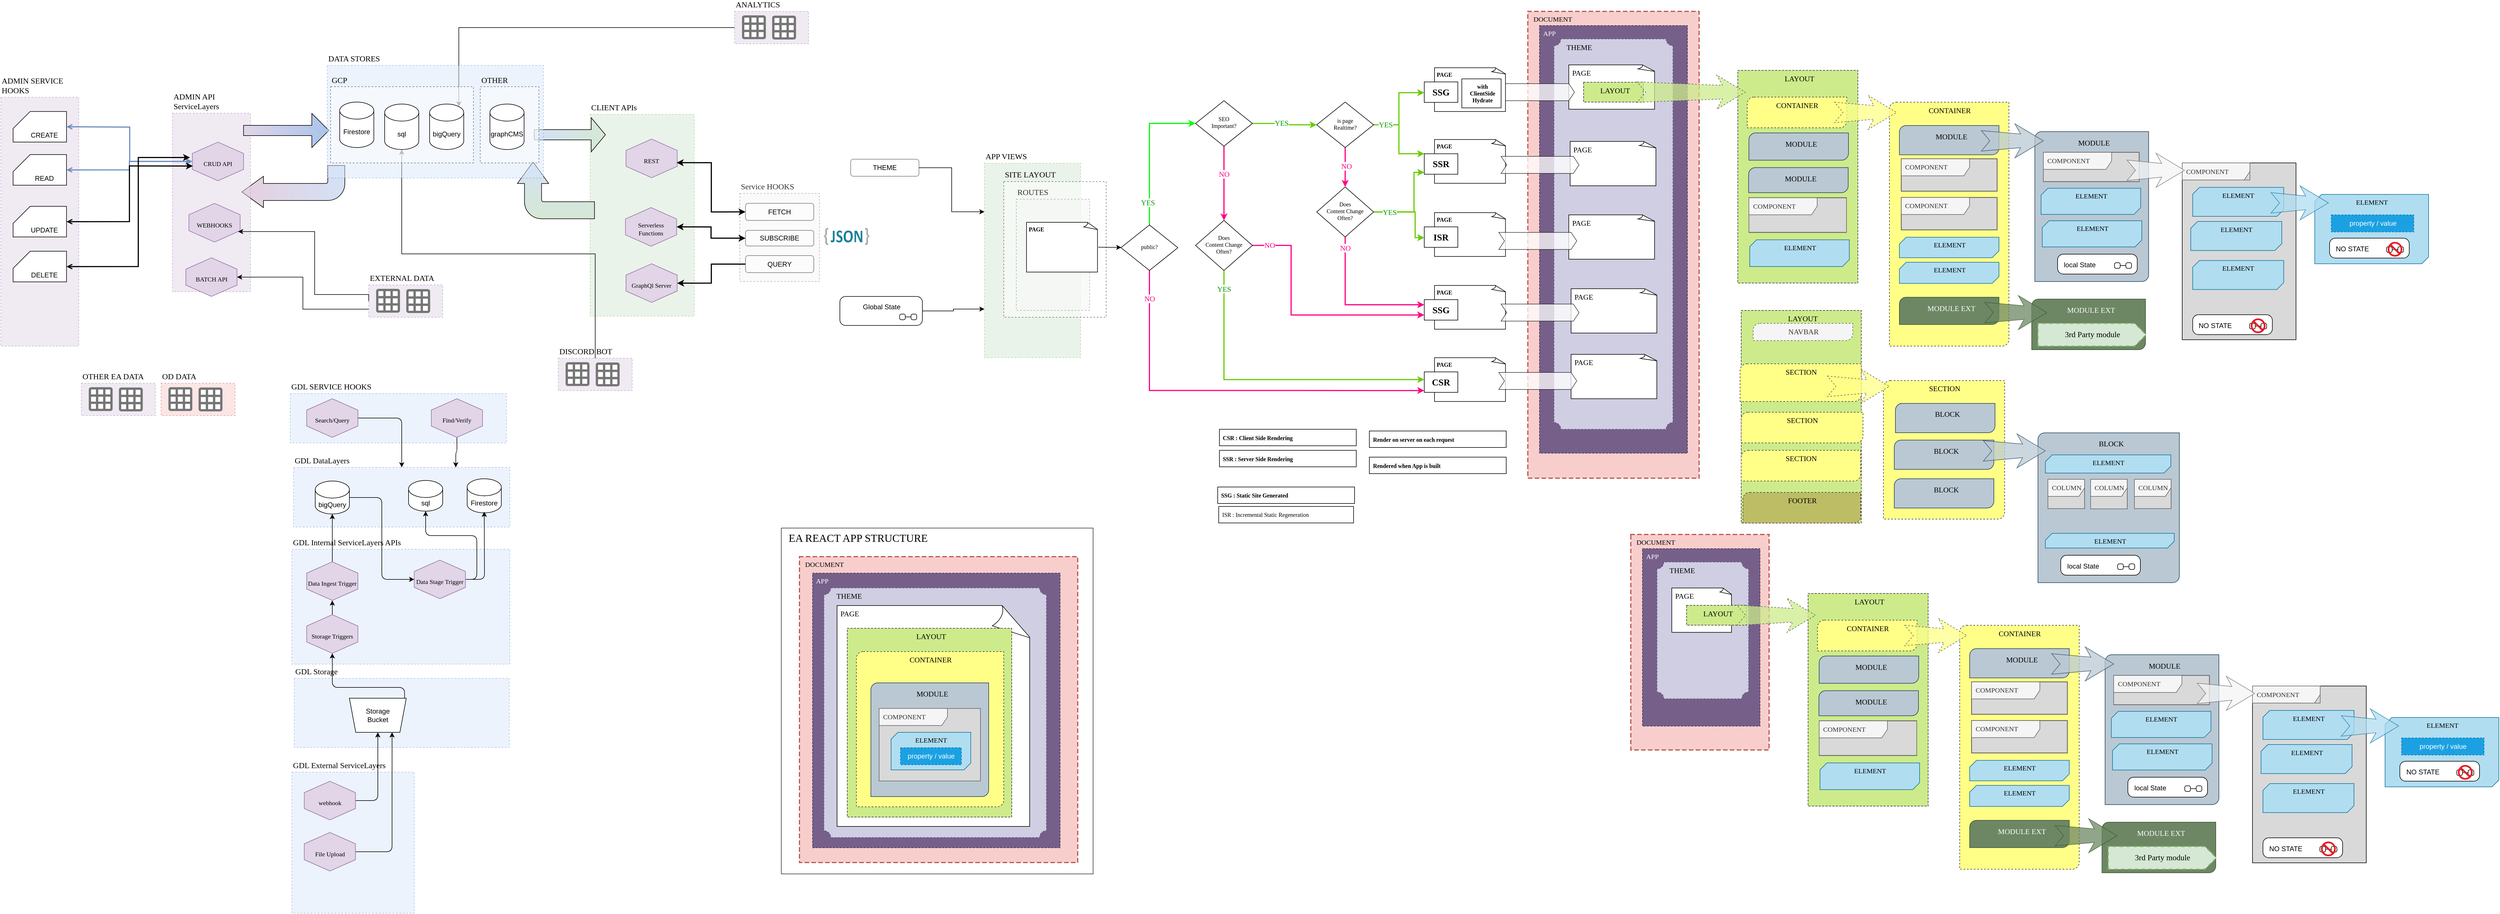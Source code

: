 <mxfile version="16.2.4" type="github">
  <diagram id="hbb7azk45KggDxWrL5yl" name="CONTENT MODEL">
    <mxGraphModel dx="1291" dy="-103" grid="0" gridSize="10" guides="1" tooltips="1" connect="1" arrows="1" fold="1" page="1" pageScale="1" pageWidth="1100" pageHeight="850" math="0" shadow="0">
      <root>
        <mxCell id="OiPF_1CfWKN-UlJboriC-0" />
        <mxCell id="OiPF_1CfWKN-UlJboriC-1" parent="OiPF_1CfWKN-UlJboriC-0" />
        <mxCell id="jONHt-HGegfZwh0KPE0P-19" value="&lt;font style=&quot;font-size: 13px&quot;&gt;BLOCK&lt;/font&gt;" style="verticalLabelPosition=middle;verticalAlign=top;html=1;shape=mxgraph.basic.diag_round_rect;dx=6;rounded=0;shadow=0;sketch=0;fontFamily=Roboto Mono;fontSize=15;align=center;points=[[0,0.25],[0,0.5],[0,0.75],[0.25,0],[0.5,0],[0.75,0],[1,0.25],[1,0.5],[1,0.75],[0.25,1],[0.5,1],[0.75,1]];snapToPoint=1;labelPosition=center;strokeColor=#23445d;whiteSpace=wrap;spacingLeft=11;spacingRight=3;spacingBottom=3;spacingTop=3;fontSource=https://fonts.googleapis.com/css?family=Roboto+Mono;fillColor=#bac8d3;" vertex="1" parent="OiPF_1CfWKN-UlJboriC-1">
          <mxGeometry x="3848.5" y="1698.19" width="248.5" height="263.62" as="geometry" />
        </mxCell>
        <mxCell id="Og7nzeMwLIurUZKwNlGb-149" value="EA REACT APP STRUCTURE" style="rounded=0;whiteSpace=wrap;html=1;glass=0;fontFamily=Roboto Mono;fontSource=https%3A%2F%2Ffonts.googleapis.com%2Fcss%3Ffamily%3DRoboto%2BMono;fontSize=19;strokeWidth=1;align=left;verticalAlign=top;spacingLeft=11;strokeColor=#333333;" parent="OiPF_1CfWKN-UlJboriC-1" vertex="1">
          <mxGeometry x="1640" y="1865.75" width="548" height="608.25" as="geometry" />
        </mxCell>
        <mxCell id="Og7nzeMwLIurUZKwNlGb-36" value="&lt;font face=&quot;Roboto Mono&quot; data-font-src=&quot;https://fonts.googleapis.com/css?family=Roboto+Mono&quot;&gt;DOCUMENT&lt;/font&gt;" style="shape=partialRectangle;html=1;top=1;align=left;dashed=1;strokeWidth=2;labelPosition=center;verticalLabelPosition=middle;verticalAlign=top;spacingLeft=8;fillColor=#f8cecc;strokeColor=#b85450;" parent="OiPF_1CfWKN-UlJboriC-1" vertex="1">
          <mxGeometry x="2952" y="957" width="301" height="821" as="geometry" />
        </mxCell>
        <mxCell id="Og7nzeMwLIurUZKwNlGb-37" value="APP" style="shape=partialRectangle;html=1;top=1;align=left;dashed=1;strokeWidth=1;labelPosition=center;verticalLabelPosition=middle;verticalAlign=top;strokeColor=#432D57;fillColor=#76608a;spacingLeft=4;fontFamily=Roboto Mono;fontSource=https%3A%2F%2Ffonts.googleapis.com%2Fcss%3Ffamily%3DRoboto%2BMono;fontColor=#ffffff;" parent="OiPF_1CfWKN-UlJboriC-1" vertex="1">
          <mxGeometry x="2972.5" y="982" width="260" height="752" as="geometry" />
        </mxCell>
        <mxCell id="Og7nzeMwLIurUZKwNlGb-38" value="THEME" style="verticalLabelPosition=middle;verticalAlign=top;html=1;shape=mxgraph.basic.plaque;dx=6;rounded=1;glass=0;dashed=1;fontFamily=Roboto Mono;fontSource=https%3A%2F%2Ffonts.googleapis.com%2Fcss%3Ffamily%3DRoboto%2BMono;fontSize=13;fillColor=#d0cee2;strokeColor=#56517e;labelPosition=center;align=left;spacingLeft=20;" parent="OiPF_1CfWKN-UlJboriC-1" vertex="1">
          <mxGeometry x="2998" y="1005.5" width="209" height="686.5" as="geometry" />
        </mxCell>
        <mxCell id="Og7nzeMwLIurUZKwNlGb-39" value="&lt;font data-font-src=&quot;https://fonts.googleapis.com/css?family=Roboto+Mono&quot; style=&quot;font-weight: normal; font-size: 13px;&quot;&gt;PAGE&lt;/font&gt;" style="whiteSpace=wrap;html=1;shape=mxgraph.basic.document;strokeWidth=1;fontFamily=Roboto Mono;fontSize=13;align=left;verticalAlign=top;spacingLeft=4;fontStyle=1;labelBackgroundColor=#FFFFFF;fontSource=https%3A%2F%2Ffonts.googleapis.com%2Fcss%3Ffamily%3DRoboto%2BMono;" parent="OiPF_1CfWKN-UlJboriC-1" vertex="1">
          <mxGeometry x="3024.005" y="1051.07" width="152.25" height="78" as="geometry" />
        </mxCell>
        <mxCell id="EYGU_YoIZzc49AqrQWWL-79" style="edgeStyle=elbowEdgeStyle;rounded=0;orthogonalLoop=1;jettySize=auto;html=1;exitX=1;exitY=0.5;exitDx=0;exitDy=0;fontFamily=Roboto Mono;fontSource=https%3A%2F%2Ffonts.googleapis.com%2Fcss%3Ffamily%3DRoboto%2BMono;fontSize=13;strokeColor=#66CC00;strokeWidth=2;entryX=0;entryY=0.75;entryDx=0;entryDy=0;" parent="OiPF_1CfWKN-UlJboriC-1" source="EYGU_YoIZzc49AqrQWWL-11" target="EYGU_YoIZzc49AqrQWWL-56" edge="1">
          <mxGeometry relative="1" as="geometry">
            <mxPoint x="2742" y="1249" as="targetPoint" />
            <Array as="points">
              <mxPoint x="2752" y="1274" />
            </Array>
          </mxGeometry>
        </mxCell>
        <mxCell id="V2y7s2sU-JwB-ur9LQRO-66" value="GDL Internal ServiceLayers APIs" style="rounded=0;whiteSpace=wrap;html=1;sketch=0;dashed=1;labelPosition=center;verticalLabelPosition=top;align=left;verticalAlign=bottom;fontFamily=Roboto Mono;fontSize=14;strokeColor=#6c8ebf;fontStyle=0;strokeWidth=1;fontSource=https%3A%2F%2Ffonts.googleapis.com%2Fcss%3Ffamily%3DRoboto%2BMono;fillColor=#dae8fc;opacity=50;" parent="OiPF_1CfWKN-UlJboriC-1" vertex="1">
          <mxGeometry x="780" y="1903" width="383" height="202" as="geometry" />
        </mxCell>
        <mxCell id="V2y7s2sU-JwB-ur9LQRO-65" value="GDL Storage" style="rounded=0;whiteSpace=wrap;html=1;sketch=0;dashed=1;labelPosition=center;verticalLabelPosition=top;align=left;verticalAlign=bottom;fontFamily=Roboto Mono;fontSize=14;strokeColor=#6c8ebf;fontStyle=0;strokeWidth=1;fontSource=https%3A%2F%2Ffonts.googleapis.com%2Fcss%3Ffamily%3DRoboto%2BMono;fillColor=#dae8fc;opacity=50;" parent="OiPF_1CfWKN-UlJboriC-1" vertex="1">
          <mxGeometry x="784" y="2130" width="378" height="121.5" as="geometry" />
        </mxCell>
        <mxCell id="V2y7s2sU-JwB-ur9LQRO-68" value="GDL External ServiceLayers" style="rounded=0;whiteSpace=wrap;html=1;sketch=0;dashed=1;labelPosition=center;verticalLabelPosition=top;align=left;verticalAlign=bottom;fontFamily=Roboto Mono;fontSize=14;strokeColor=#6c8ebf;fontStyle=0;strokeWidth=1;fontSource=https%3A%2F%2Ffonts.googleapis.com%2Fcss%3Ffamily%3DRoboto%2BMono;fillColor=#dae8fc;opacity=50;" parent="OiPF_1CfWKN-UlJboriC-1" vertex="1">
          <mxGeometry x="780" y="2295" width="215" height="248" as="geometry" />
        </mxCell>
        <mxCell id="m4IxwTlnFGMMwdvC_-3g-44" value="" style="html=1;shadow=0;dashed=0;align=center;verticalAlign=middle;shape=mxgraph.arrows2.bendArrow;dy=15;dx=38;notch=0;arrowHead=55;rounded=1;fontSize=15;strokeWidth=1;gradientDirection=east;rotation=-180;fillColor=#D4E1F5;gradientColor=#E6D0DE;" parent="OiPF_1CfWKN-UlJboriC-1" vertex="1">
          <mxGeometry x="692" y="1228.18" width="181" height="73.91" as="geometry" />
        </mxCell>
        <mxCell id="fSiKimHarp-ybjbQ3Sv5-347" value="ADMIN API ServiceLayers" style="rounded=0;whiteSpace=wrap;html=1;sketch=0;dashed=1;labelPosition=center;verticalLabelPosition=top;align=left;verticalAlign=bottom;fontFamily=Roboto Mono;fontSize=14;strokeColor=#9673a6;fontStyle=0;strokeWidth=1;fontSource=https%3A%2F%2Ffonts.googleapis.com%2Fcss%3Ffamily%3DRoboto%2BMono;fillColor=#e1d5e7;opacity=50;" parent="OiPF_1CfWKN-UlJboriC-1" vertex="1">
          <mxGeometry x="570" y="1136" width="137.14" height="314" as="geometry" />
        </mxCell>
        <mxCell id="EaVA5qP8VWXOlJCCT1Ab-105" value="APP VIEWS" style="rounded=0;whiteSpace=wrap;html=1;sketch=0;dashed=1;labelPosition=center;verticalLabelPosition=top;align=left;verticalAlign=bottom;fontFamily=Roboto Mono;fontSize=14;fontStyle=0;strokeWidth=1;fontSource=https%3A%2F%2Ffonts.googleapis.com%2Fcss%3Ffamily%3DRoboto%2BMono;opacity=50;fillColor=#d5e8d4;strokeColor=#82b366;" parent="OiPF_1CfWKN-UlJboriC-1" vertex="1">
          <mxGeometry x="1997" y="1224" width="169" height="342.07" as="geometry" />
        </mxCell>
        <mxCell id="EaVA5qP8VWXOlJCCT1Ab-74" value="SITE LAYOUT" style="rounded=0;whiteSpace=wrap;html=1;sketch=0;dashed=1;labelPosition=center;verticalLabelPosition=top;align=left;verticalAlign=bottom;fontFamily=Roboto Mono;fontSize=14;fontStyle=0;strokeWidth=1;fontSource=https%3A%2F%2Ffonts.googleapis.com%2Fcss%3Ffamily%3DRoboto%2BMono;opacity=50;" parent="OiPF_1CfWKN-UlJboriC-1" vertex="1">
          <mxGeometry x="2031" y="1256.42" width="180" height="238.58" as="geometry" />
        </mxCell>
        <mxCell id="EaVA5qP8VWXOlJCCT1Ab-29" value="Service HOOKS" style="rounded=0;whiteSpace=wrap;html=1;sketch=0;dashed=1;labelPosition=center;verticalLabelPosition=top;align=left;verticalAlign=bottom;fontFamily=Roboto Mono;fontSize=14;strokeColor=#666666;fontStyle=0;strokeWidth=1;fontSource=https%3A%2F%2Ffonts.googleapis.com%2Fcss%3Ffamily%3DRoboto%2BMono;fillColor=#f5f5f5;opacity=50;fontColor=#333333;" parent="OiPF_1CfWKN-UlJboriC-1" vertex="1">
          <mxGeometry x="1567.14" y="1277.17" width="140" height="155" as="geometry" />
        </mxCell>
        <mxCell id="fSiKimHarp-ybjbQ3Sv5-348" value="CLIENT APIs" style="rounded=0;whiteSpace=wrap;html=1;sketch=0;dashed=1;labelPosition=center;verticalLabelPosition=top;align=left;verticalAlign=bottom;fontFamily=Roboto Mono;fontSize=14;strokeColor=#82b366;fontStyle=0;strokeWidth=1;fontSource=https%3A%2F%2Ffonts.googleapis.com%2Fcss%3Ffamily%3DRoboto%2BMono;fillColor=#d5e8d4;opacity=50;" parent="OiPF_1CfWKN-UlJboriC-1" vertex="1">
          <mxGeometry x="1304" y="1138" width="183.14" height="355" as="geometry" />
        </mxCell>
        <mxCell id="fSiKimHarp-ybjbQ3Sv5-338" value="ADMIN SERVICE HOOKS" style="rounded=0;whiteSpace=wrap;html=1;sketch=0;dashed=1;labelPosition=center;verticalLabelPosition=top;align=left;verticalAlign=bottom;fontFamily=Roboto Mono;fontSize=14;strokeColor=#9673a6;fontStyle=0;strokeWidth=1;fontSource=https%3A%2F%2Ffonts.googleapis.com%2Fcss%3Ffamily%3DRoboto%2BMono;fillColor=#e1d5e7;opacity=50;" parent="OiPF_1CfWKN-UlJboriC-1" vertex="1">
          <mxGeometry x="268.36" y="1107.97" width="137.14" height="437.75" as="geometry" />
        </mxCell>
        <mxCell id="fSiKimHarp-ybjbQ3Sv5-328" style="edgeStyle=orthogonalEdgeStyle;rounded=0;orthogonalLoop=1;jettySize=auto;html=1;exitX=1;exitY=0.5;exitDx=0;exitDy=0;exitPerimeter=0;startArrow=open;startFill=0;fillColor=#dae8fc;strokeColor=#6c8ebf;strokeWidth=2;" parent="OiPF_1CfWKN-UlJboriC-1" source="PRpmFAsdACyKkDD9sodd-1" target="fSiKimHarp-ybjbQ3Sv5-325" edge="1">
          <mxGeometry relative="1" as="geometry" />
        </mxCell>
        <mxCell id="PRpmFAsdACyKkDD9sodd-1" value="READ" style="shape=card;whiteSpace=wrap;html=1;verticalAlign=bottom;spacingBottom=3;spacingLeft=16;" parent="OiPF_1CfWKN-UlJboriC-1" vertex="1">
          <mxGeometry x="290.0" y="1208.92" width="93.87" height="53.84" as="geometry" />
        </mxCell>
        <object label="&lt;span&gt;%apiAction%&lt;/span&gt;" placeholders="1" apiAction="REST" id="fSiKimHarp-ybjbQ3Sv5-321">
          <mxCell style="shape=hexagon;perimeter=hexagonPerimeter2;whiteSpace=wrap;html=1;fixedSize=1;direction=south;strokeWidth=1;fontFamily=Roboto Mono;verticalAlign=middle;spacingTop=17;labelPosition=center;verticalLabelPosition=middle;align=center;spacingBottom=9;fontSize=11;fillColor=#e1d5e7;strokeColor=#9673a6;fontSource=https%3A%2F%2Ffonts.googleapis.com%2Fcss%3Ffamily%3DRoboto%2BMono;points=[[0,0],[0,0.25],[0,0.5],[0,0.75],[0,1],[0.25,0],[0.5,0],[0.75,0],[0,1],[1,0],[1,0.25],[1,0.5],[1,0.75],[0.25,1],[0.5,1],[0.75,1],[1,1]];snapToPoint=1;" parent="OiPF_1CfWKN-UlJboriC-1" vertex="1">
            <mxGeometry x="1367.14" y="1181.59" width="90" height="68" as="geometry" />
          </mxCell>
        </object>
        <object label="&lt;span&gt;%apiAction%&lt;/span&gt;" placeholders="1" apiAction="CRUD API" id="fSiKimHarp-ybjbQ3Sv5-325">
          <mxCell style="shape=hexagon;perimeter=hexagonPerimeter2;whiteSpace=wrap;html=1;fixedSize=1;direction=south;strokeWidth=1;fontFamily=Roboto Mono;verticalAlign=middle;spacingTop=17;labelPosition=center;verticalLabelPosition=middle;align=center;spacingBottom=9;fontSize=11;fillColor=#e1d5e7;strokeColor=#9673a6;fontSource=https%3A%2F%2Ffonts.googleapis.com%2Fcss%3Ffamily%3DRoboto%2BMono;points=[[0,0],[0,0.25],[0,0.5],[0,0.75],[0,1],[0.25,0],[0.5,0],[0.75,0],[0,1],[1,0],[1,0.25],[1,0.5],[1,0.75],[0.25,1],[0.5,1],[0.75,1],[1,1]];snapToPoint=1;" parent="OiPF_1CfWKN-UlJboriC-1" vertex="1">
            <mxGeometry x="605" y="1186.92" width="90" height="68" as="geometry" />
          </mxCell>
        </object>
        <object label="&lt;span&gt;%apiAction%&lt;/span&gt;" placeholders="1" apiAction="GraphQl Server" id="fSiKimHarp-ybjbQ3Sv5-326">
          <mxCell style="shape=hexagon;perimeter=hexagonPerimeter2;whiteSpace=wrap;html=1;fixedSize=1;direction=south;strokeWidth=1;fontFamily=Roboto Mono;verticalAlign=middle;spacingTop=17;labelPosition=center;verticalLabelPosition=middle;align=center;spacingBottom=9;fontSize=11;fillColor=#e1d5e7;strokeColor=#9673a6;fontSource=https%3A%2F%2Ffonts.googleapis.com%2Fcss%3Ffamily%3DRoboto%2BMono;points=[[0,0],[0,0.25],[0,0.5],[0,0.75],[0,1],[0.25,0],[0.5,0],[0.75,0],[0,1],[1,0],[1,0.25],[1,0.5],[1,0.75],[0.25,1],[0.5,1],[0.75,1],[1,1]];snapToPoint=1;" parent="OiPF_1CfWKN-UlJboriC-1" vertex="1">
            <mxGeometry x="1367.14" y="1400.88" width="90" height="68" as="geometry" />
          </mxCell>
        </object>
        <object label="&lt;span&gt;%apiAction%&lt;/span&gt;" placeholders="1" apiAction="Serverless Functions" id="fSiKimHarp-ybjbQ3Sv5-327">
          <mxCell style="shape=hexagon;perimeter=hexagonPerimeter2;whiteSpace=wrap;html=1;fixedSize=1;direction=south;strokeWidth=1;fontFamily=Roboto Mono;verticalAlign=middle;spacingTop=17;labelPosition=center;verticalLabelPosition=middle;align=center;spacingBottom=9;fontSize=11;fillColor=#e1d5e7;strokeColor=#9673a6;fontSource=https%3A%2F%2Ffonts.googleapis.com%2Fcss%3Ffamily%3DRoboto%2BMono;points=[[0,0],[0,0.25],[0,0.5],[0,0.75],[0,1],[0.25,0],[0.5,0],[0.75,0],[0,1],[1,0],[1,0.25],[1,0.5],[1,0.75],[0.25,1],[0.5,1],[0.75,1],[1,1]];snapToPoint=1;" parent="OiPF_1CfWKN-UlJboriC-1" vertex="1">
            <mxGeometry x="1366.14" y="1302.09" width="90" height="68" as="geometry" />
          </mxCell>
        </object>
        <mxCell id="fSiKimHarp-ybjbQ3Sv5-329" value="CREATE" style="shape=card;whiteSpace=wrap;html=1;verticalAlign=bottom;spacingBottom=3;spacingLeft=16;" parent="OiPF_1CfWKN-UlJboriC-1" vertex="1">
          <mxGeometry x="290.0" y="1133.08" width="93.87" height="53.84" as="geometry" />
        </mxCell>
        <mxCell id="fSiKimHarp-ybjbQ3Sv5-330" style="edgeStyle=orthogonalEdgeStyle;rounded=0;orthogonalLoop=1;jettySize=auto;html=1;exitX=1;exitY=0.5;exitDx=0;exitDy=0;exitPerimeter=0;startArrow=open;startFill=0;fillColor=#dae8fc;strokeColor=#6c8ebf;strokeWidth=2;entryX=0.5;entryY=1;entryDx=0;entryDy=0;" parent="OiPF_1CfWKN-UlJboriC-1" target="fSiKimHarp-ybjbQ3Sv5-325" edge="1">
          <mxGeometry relative="1" as="geometry">
            <mxPoint x="383.87" y="1160.0" as="sourcePoint" />
            <mxPoint x="540" y="1198.92" as="targetPoint" />
          </mxGeometry>
        </mxCell>
        <mxCell id="fSiKimHarp-ybjbQ3Sv5-335" style="edgeStyle=orthogonalEdgeStyle;rounded=0;orthogonalLoop=1;jettySize=auto;html=1;exitX=1;exitY=0.5;exitDx=0;exitDy=0;exitPerimeter=0;entryX=0.618;entryY=0.989;entryDx=0;entryDy=0;entryPerimeter=0;startArrow=open;startFill=0;strokeWidth=2;" parent="OiPF_1CfWKN-UlJboriC-1" source="fSiKimHarp-ybjbQ3Sv5-331" target="fSiKimHarp-ybjbQ3Sv5-325" edge="1">
          <mxGeometry relative="1" as="geometry" />
        </mxCell>
        <mxCell id="fSiKimHarp-ybjbQ3Sv5-331" value="UPDATE" style="shape=card;whiteSpace=wrap;html=1;verticalAlign=bottom;spacingBottom=3;spacingLeft=16;" parent="OiPF_1CfWKN-UlJboriC-1" vertex="1">
          <mxGeometry x="290.0" y="1299.92" width="93.87" height="53.84" as="geometry" />
        </mxCell>
        <mxCell id="fSiKimHarp-ybjbQ3Sv5-336" style="edgeStyle=orthogonalEdgeStyle;rounded=0;orthogonalLoop=1;jettySize=auto;html=1;exitX=1;exitY=0.5;exitDx=0;exitDy=0;exitPerimeter=0;startArrow=open;startFill=0;strokeWidth=2;" parent="OiPF_1CfWKN-UlJboriC-1" source="fSiKimHarp-ybjbQ3Sv5-332" edge="1">
          <mxGeometry relative="1" as="geometry">
            <Array as="points">
              <mxPoint x="510" y="1406" />
              <mxPoint x="510" y="1214" />
            </Array>
            <mxPoint x="601" y="1214" as="targetPoint" />
          </mxGeometry>
        </mxCell>
        <mxCell id="fSiKimHarp-ybjbQ3Sv5-332" value="DELETE" style="shape=card;whiteSpace=wrap;html=1;verticalAlign=bottom;spacingBottom=3;spacingLeft=16;" parent="OiPF_1CfWKN-UlJboriC-1" vertex="1">
          <mxGeometry x="290.0" y="1378.92" width="93.87" height="53.84" as="geometry" />
        </mxCell>
        <mxCell id="fSiKimHarp-ybjbQ3Sv5-357" style="edgeStyle=orthogonalEdgeStyle;rounded=0;orthogonalLoop=1;jettySize=auto;html=1;exitX=0;exitY=0.5;exitDx=0;exitDy=0;startArrow=none;startFill=0;strokeWidth=2;" parent="OiPF_1CfWKN-UlJboriC-1" source="fSiKimHarp-ybjbQ3Sv5-350" target="fSiKimHarp-ybjbQ3Sv5-326" edge="1">
          <mxGeometry relative="1" as="geometry" />
        </mxCell>
        <mxCell id="fSiKimHarp-ybjbQ3Sv5-350" value="QUERY" style="rounded=1;whiteSpace=wrap;html=1;verticalAlign=middle;opacity=50;" parent="OiPF_1CfWKN-UlJboriC-1" vertex="1">
          <mxGeometry x="1577.14" y="1386.51" width="120" height="30" as="geometry" />
        </mxCell>
        <mxCell id="fSiKimHarp-ybjbQ3Sv5-355" style="edgeStyle=orthogonalEdgeStyle;rounded=0;orthogonalLoop=1;jettySize=auto;html=1;exitX=0;exitY=0.5;exitDx=0;exitDy=0;startArrow=classic;startFill=1;strokeWidth=2;" parent="OiPF_1CfWKN-UlJboriC-1" source="fSiKimHarp-ybjbQ3Sv5-351" target="fSiKimHarp-ybjbQ3Sv5-327" edge="1">
          <mxGeometry relative="1" as="geometry" />
        </mxCell>
        <mxCell id="fSiKimHarp-ybjbQ3Sv5-351" value="SUBSCRIBE" style="rounded=1;whiteSpace=wrap;html=1;verticalAlign=middle;opacity=50;" parent="OiPF_1CfWKN-UlJboriC-1" vertex="1">
          <mxGeometry x="1577.14" y="1342.17" width="120" height="27.5" as="geometry" />
        </mxCell>
        <mxCell id="fSiKimHarp-ybjbQ3Sv5-353" style="edgeStyle=orthogonalEdgeStyle;rounded=0;orthogonalLoop=1;jettySize=auto;html=1;exitX=0;exitY=0.5;exitDx=0;exitDy=0;entryX=0.611;entryY=0.011;entryDx=0;entryDy=0;entryPerimeter=0;startArrow=classic;startFill=1;strokeWidth=2;" parent="OiPF_1CfWKN-UlJboriC-1" source="fSiKimHarp-ybjbQ3Sv5-352" target="fSiKimHarp-ybjbQ3Sv5-321" edge="1">
          <mxGeometry relative="1" as="geometry" />
        </mxCell>
        <mxCell id="fSiKimHarp-ybjbQ3Sv5-352" value="FETCH" style="rounded=1;whiteSpace=wrap;html=1;verticalAlign=middle;opacity=50;" parent="OiPF_1CfWKN-UlJboriC-1" vertex="1">
          <mxGeometry x="1577.14" y="1294.67" width="120" height="30" as="geometry" />
        </mxCell>
        <mxCell id="fSiKimHarp-ybjbQ3Sv5-367" value="" style="dashed=0;outlineConnect=0;html=1;align=center;labelPosition=center;verticalLabelPosition=bottom;verticalAlign=top;shape=mxgraph.weblogos.json_2" parent="OiPF_1CfWKN-UlJboriC-1" vertex="1">
          <mxGeometry x="1715" y="1337.75" width="80" height="30.2" as="geometry" />
        </mxCell>
        <mxCell id="EaVA5qP8VWXOlJCCT1Ab-114" style="edgeStyle=orthogonalEdgeStyle;rounded=0;orthogonalLoop=1;jettySize=auto;html=1;exitX=1;exitY=0.5;exitDx=0;exitDy=0;entryX=0;entryY=0.75;entryDx=0;entryDy=0;fontSize=15;" parent="OiPF_1CfWKN-UlJboriC-1" source="EaVA5qP8VWXOlJCCT1Ab-19" target="EaVA5qP8VWXOlJCCT1Ab-105" edge="1">
          <mxGeometry relative="1" as="geometry" />
        </mxCell>
        <mxCell id="EaVA5qP8VWXOlJCCT1Ab-19" value="Global State" style="shape=umlState;rounded=1;verticalAlign=top;spacingTop=5;umlStateSymbol=collapseState;absoluteArcSize=1;arcSize=10;html=1;" parent="OiPF_1CfWKN-UlJboriC-1" vertex="1">
          <mxGeometry x="1743" y="1458.38" width="145" height="51" as="geometry" />
        </mxCell>
        <mxCell id="EaVA5qP8VWXOlJCCT1Ab-115" style="edgeStyle=orthogonalEdgeStyle;rounded=0;orthogonalLoop=1;jettySize=auto;html=1;exitX=1;exitY=0.5;exitDx=0;exitDy=0;entryX=0;entryY=0.25;entryDx=0;entryDy=0;fontSize=15;" parent="OiPF_1CfWKN-UlJboriC-1" source="EaVA5qP8VWXOlJCCT1Ab-31" target="EaVA5qP8VWXOlJCCT1Ab-105" edge="1">
          <mxGeometry relative="1" as="geometry" />
        </mxCell>
        <mxCell id="EaVA5qP8VWXOlJCCT1Ab-31" value="THEME" style="rounded=1;whiteSpace=wrap;html=1;verticalAlign=middle;opacity=50;" parent="OiPF_1CfWKN-UlJboriC-1" vertex="1">
          <mxGeometry x="1762" y="1217" width="120" height="30" as="geometry" />
        </mxCell>
        <mxCell id="EaVA5qP8VWXOlJCCT1Ab-32" value="ROUTES" style="rounded=0;whiteSpace=wrap;html=1;sketch=0;dashed=1;labelPosition=center;verticalLabelPosition=top;align=left;verticalAlign=bottom;fontFamily=Roboto Mono;fontSize=14;strokeColor=#666666;fontStyle=0;strokeWidth=1;fontSource=https%3A%2F%2Ffonts.googleapis.com%2Fcss%3Ffamily%3DRoboto%2BMono;fillColor=#f5f5f5;opacity=50;fontColor=#333333;" parent="OiPF_1CfWKN-UlJboriC-1" vertex="1">
          <mxGeometry x="2053" y="1287.43" width="129" height="195.57" as="geometry" />
        </mxCell>
        <mxCell id="m4IxwTlnFGMMwdvC_-3g-29" value="" style="group" parent="OiPF_1CfWKN-UlJboriC-1" vertex="1" connectable="0">
          <mxGeometry x="550" y="1611" width="130" height="57" as="geometry" />
        </mxCell>
        <mxCell id="m4IxwTlnFGMMwdvC_-3g-26" value="OD DATA" style="rounded=0;whiteSpace=wrap;html=1;sketch=0;dashed=1;labelPosition=center;verticalLabelPosition=top;align=left;verticalAlign=bottom;fontFamily=Roboto Mono;fontSize=14;strokeColor=#b85450;fontStyle=0;strokeWidth=1;fontSource=https%3A%2F%2Ffonts.googleapis.com%2Fcss%3Ffamily%3DRoboto%2BMono;fillColor=#f8cecc;opacity=50;" parent="m4IxwTlnFGMMwdvC_-3g-29" vertex="1">
          <mxGeometry width="130" height="57" as="geometry" />
        </mxCell>
        <mxCell id="m4IxwTlnFGMMwdvC_-3g-27" value="" style="dashed=0;connectable=0;html=1;fillColor=#757575;strokeColor=none;shape=mxgraph.gcp2.report;part=1;aspect=fixed;fontSize=15;align=left;" parent="m4IxwTlnFGMMwdvC_-3g-29" vertex="1">
          <mxGeometry x="13" y="7" width="41.93" height="41.93" as="geometry" />
        </mxCell>
        <mxCell id="m4IxwTlnFGMMwdvC_-3g-28" value="" style="dashed=0;connectable=0;html=1;fillColor=#757575;strokeColor=none;shape=mxgraph.gcp2.report;part=1;aspect=fixed;fontSize=15;align=left;" parent="m4IxwTlnFGMMwdvC_-3g-29" vertex="1">
          <mxGeometry x="66" y="7.53" width="41.93" height="41.93" as="geometry" />
        </mxCell>
        <mxCell id="m4IxwTlnFGMMwdvC_-3g-31" value="" style="group" parent="OiPF_1CfWKN-UlJboriC-1" vertex="1" connectable="0">
          <mxGeometry x="915" y="1438" width="130" height="57" as="geometry" />
        </mxCell>
        <mxCell id="m4IxwTlnFGMMwdvC_-3g-18" value="EXTERNAL DATA" style="rounded=0;whiteSpace=wrap;html=1;sketch=0;dashed=1;labelPosition=center;verticalLabelPosition=top;align=left;verticalAlign=bottom;fontFamily=Roboto Mono;fontSize=14;strokeColor=#9673a6;fontStyle=0;strokeWidth=1;fontSource=https%3A%2F%2Ffonts.googleapis.com%2Fcss%3Ffamily%3DRoboto%2BMono;fillColor=#e1d5e7;opacity=50;" parent="m4IxwTlnFGMMwdvC_-3g-31" vertex="1">
          <mxGeometry width="130" height="57" as="geometry" />
        </mxCell>
        <mxCell id="m4IxwTlnFGMMwdvC_-3g-24" value="" style="dashed=0;connectable=0;html=1;fillColor=#757575;strokeColor=none;shape=mxgraph.gcp2.report;part=1;aspect=fixed;fontSize=15;align=left;" parent="m4IxwTlnFGMMwdvC_-3g-31" vertex="1">
          <mxGeometry x="13" y="7" width="41.93" height="41.93" as="geometry" />
        </mxCell>
        <mxCell id="m4IxwTlnFGMMwdvC_-3g-25" value="" style="dashed=0;connectable=0;html=1;fillColor=#757575;strokeColor=none;shape=mxgraph.gcp2.report;part=1;aspect=fixed;fontSize=15;align=left;" parent="m4IxwTlnFGMMwdvC_-3g-31" vertex="1">
          <mxGeometry x="66" y="7.53" width="41.93" height="41.93" as="geometry" />
        </mxCell>
        <object label="&lt;span&gt;%apiAction%&lt;/span&gt;" placeholders="1" apiAction="BATCH API" id="m4IxwTlnFGMMwdvC_-3g-35">
          <mxCell style="shape=hexagon;perimeter=hexagonPerimeter2;whiteSpace=wrap;html=1;fixedSize=1;direction=south;strokeWidth=1;fontFamily=Roboto Mono;verticalAlign=middle;spacingTop=17;labelPosition=center;verticalLabelPosition=middle;align=center;spacingBottom=9;fontSize=11;fillColor=#e1d5e7;strokeColor=#9673a6;fontSource=https%3A%2F%2Ffonts.googleapis.com%2Fcss%3Ffamily%3DRoboto%2BMono;points=[[0,0],[0,0.25],[0,0.5],[0,0.75],[0,1],[0.25,0],[0.5,0],[0.75,0],[0,1],[1,0],[1,0.25],[1,0.5],[1,0.75],[0.25,1],[0.5,1],[0.75,1],[1,1]];snapToPoint=1;" parent="OiPF_1CfWKN-UlJboriC-1" vertex="1">
            <mxGeometry x="593.57" y="1390.38" width="90" height="68" as="geometry" />
          </mxCell>
        </object>
        <object label="&lt;span&gt;%apiAction%&lt;/span&gt;" placeholders="1" apiAction="WEBHOOKS" id="m4IxwTlnFGMMwdvC_-3g-36">
          <mxCell style="shape=hexagon;perimeter=hexagonPerimeter2;whiteSpace=wrap;html=1;fixedSize=1;direction=south;strokeWidth=1;fontFamily=Roboto Mono;verticalAlign=middle;spacingTop=17;labelPosition=center;verticalLabelPosition=middle;align=center;spacingBottom=9;fontSize=11;fillColor=#e1d5e7;strokeColor=#9673a6;fontSource=https%3A%2F%2Ffonts.googleapis.com%2Fcss%3Ffamily%3DRoboto%2BMono;points=[[0,0],[0,0.25],[0,0.5],[0,0.75],[0,1],[0.25,0],[0.5,0],[0.75,0],[0,1],[1,0],[1,0.25],[1,0.5],[1,0.75],[0.25,1],[0.5,1],[0.75,1],[1,1]];snapToPoint=1;" parent="OiPF_1CfWKN-UlJboriC-1" vertex="1">
            <mxGeometry x="599" y="1294.67" width="90" height="68" as="geometry" />
          </mxCell>
        </object>
        <mxCell id="m4IxwTlnFGMMwdvC_-3g-39" style="edgeStyle=orthogonalEdgeStyle;rounded=0;orthogonalLoop=1;jettySize=auto;html=1;exitX=0;exitY=0.5;exitDx=0;exitDy=0;entryX=0.75;entryY=0;entryDx=0;entryDy=0;fontSize=15;" parent="OiPF_1CfWKN-UlJboriC-1" source="m4IxwTlnFGMMwdvC_-3g-18" target="m4IxwTlnFGMMwdvC_-3g-36" edge="1">
          <mxGeometry relative="1" as="geometry">
            <Array as="points">
              <mxPoint x="820" y="1455" />
              <mxPoint x="820" y="1344" />
            </Array>
          </mxGeometry>
        </mxCell>
        <mxCell id="m4IxwTlnFGMMwdvC_-3g-40" style="edgeStyle=orthogonalEdgeStyle;rounded=0;orthogonalLoop=1;jettySize=auto;html=1;exitX=0;exitY=0.75;exitDx=0;exitDy=0;entryX=0.5;entryY=0;entryDx=0;entryDy=0;fontSize=15;" parent="OiPF_1CfWKN-UlJboriC-1" source="m4IxwTlnFGMMwdvC_-3g-18" target="m4IxwTlnFGMMwdvC_-3g-35" edge="1">
          <mxGeometry relative="1" as="geometry" />
        </mxCell>
        <mxCell id="m4IxwTlnFGMMwdvC_-3g-41" value="" style="shape=singleArrow;whiteSpace=wrap;html=1;fontSize=15;strokeWidth=1;align=left;gradientDirection=east;fillColor=#E1D5E7;gradientColor=#A9C4EB;" parent="OiPF_1CfWKN-UlJboriC-1" vertex="1">
          <mxGeometry x="695" y="1136.5" width="150" height="60" as="geometry" />
        </mxCell>
        <mxCell id="m4IxwTlnFGMMwdvC_-3g-42" value="" style="shape=singleArrow;whiteSpace=wrap;html=1;fontSize=15;strokeWidth=1;align=left;gradientDirection=east;gradientColor=#D5E8D4;fillColor=#D4E1F5;" parent="OiPF_1CfWKN-UlJboriC-1" vertex="1">
          <mxGeometry x="1206" y="1144" width="125" height="60" as="geometry" />
        </mxCell>
        <mxCell id="m4IxwTlnFGMMwdvC_-3g-43" value="" style="html=1;shadow=0;dashed=0;align=center;verticalAlign=middle;shape=mxgraph.arrows2.bendArrow;dy=15;dx=38;notch=0;arrowHead=55;rounded=1;fontSize=15;strokeWidth=1;gradientDirection=east;rotation=-90;fillColor=#D5E8D4;gradientColor=#D4E1F5;" parent="OiPF_1CfWKN-UlJboriC-1" vertex="1">
          <mxGeometry x="1194" y="1204" width="100" height="135.5" as="geometry" />
        </mxCell>
        <mxCell id="rglTs7uHGTPmKqSNFbAO-0" value="" style="group" parent="OiPF_1CfWKN-UlJboriC-1" vertex="1" connectable="0">
          <mxGeometry x="410" y="1611" width="130" height="57" as="geometry" />
        </mxCell>
        <mxCell id="rglTs7uHGTPmKqSNFbAO-1" value="OTHER EA DATA" style="rounded=0;whiteSpace=wrap;html=1;sketch=0;dashed=1;labelPosition=center;verticalLabelPosition=top;align=left;verticalAlign=bottom;fontFamily=Roboto Mono;fontSize=14;strokeColor=#9673a6;fontStyle=0;strokeWidth=1;fontSource=https%3A%2F%2Ffonts.googleapis.com%2Fcss%3Ffamily%3DRoboto%2BMono;fillColor=#e1d5e7;opacity=50;" parent="rglTs7uHGTPmKqSNFbAO-0" vertex="1">
          <mxGeometry width="130" height="57" as="geometry" />
        </mxCell>
        <mxCell id="rglTs7uHGTPmKqSNFbAO-2" value="" style="dashed=0;connectable=0;html=1;fillColor=#757575;strokeColor=none;shape=mxgraph.gcp2.report;part=1;aspect=fixed;fontSize=15;align=left;" parent="rglTs7uHGTPmKqSNFbAO-0" vertex="1">
          <mxGeometry x="13" y="7" width="41.93" height="41.93" as="geometry" />
        </mxCell>
        <mxCell id="rglTs7uHGTPmKqSNFbAO-3" value="" style="dashed=0;connectable=0;html=1;fillColor=#757575;strokeColor=none;shape=mxgraph.gcp2.report;part=1;aspect=fixed;fontSize=15;align=left;" parent="rglTs7uHGTPmKqSNFbAO-0" vertex="1">
          <mxGeometry x="66" y="7.53" width="41.93" height="41.93" as="geometry" />
        </mxCell>
        <mxCell id="rglTs7uHGTPmKqSNFbAO-8" value="" style="group" parent="OiPF_1CfWKN-UlJboriC-1" vertex="1" connectable="0">
          <mxGeometry x="1248" y="1567" width="130" height="57" as="geometry" />
        </mxCell>
        <mxCell id="rglTs7uHGTPmKqSNFbAO-9" value="DISCORD BOT" style="rounded=0;whiteSpace=wrap;html=1;sketch=0;dashed=1;labelPosition=center;verticalLabelPosition=top;align=left;verticalAlign=bottom;fontFamily=Roboto Mono;fontSize=14;strokeColor=#9673a6;fontStyle=0;strokeWidth=1;fontSource=https%3A%2F%2Ffonts.googleapis.com%2Fcss%3Ffamily%3DRoboto%2BMono;fillColor=#e1d5e7;opacity=50;" parent="rglTs7uHGTPmKqSNFbAO-8" vertex="1">
          <mxGeometry width="130" height="57" as="geometry" />
        </mxCell>
        <mxCell id="rglTs7uHGTPmKqSNFbAO-10" value="" style="dashed=0;connectable=0;html=1;fillColor=#757575;strokeColor=none;shape=mxgraph.gcp2.report;part=1;aspect=fixed;fontSize=15;align=left;" parent="rglTs7uHGTPmKqSNFbAO-8" vertex="1">
          <mxGeometry x="13" y="7" width="41.93" height="41.93" as="geometry" />
        </mxCell>
        <mxCell id="rglTs7uHGTPmKqSNFbAO-11" value="" style="dashed=0;connectable=0;html=1;fillColor=#757575;strokeColor=none;shape=mxgraph.gcp2.report;part=1;aspect=fixed;fontSize=15;align=left;" parent="rglTs7uHGTPmKqSNFbAO-8" vertex="1">
          <mxGeometry x="66" y="7.53" width="41.93" height="41.93" as="geometry" />
        </mxCell>
        <mxCell id="rglTs7uHGTPmKqSNFbAO-12" style="edgeStyle=orthogonalEdgeStyle;rounded=0;orthogonalLoop=1;jettySize=auto;html=1;exitX=0.5;exitY=0;exitDx=0;exitDy=0;" parent="OiPF_1CfWKN-UlJboriC-1" source="rglTs7uHGTPmKqSNFbAO-9" target="m4IxwTlnFGMMwdvC_-3g-0" edge="1">
          <mxGeometry relative="1" as="geometry" />
        </mxCell>
        <mxCell id="rglTs7uHGTPmKqSNFbAO-13" value="" style="group" parent="OiPF_1CfWKN-UlJboriC-1" vertex="1" connectable="0">
          <mxGeometry x="1558" y="957" width="130" height="57" as="geometry" />
        </mxCell>
        <mxCell id="rglTs7uHGTPmKqSNFbAO-14" value="ANALYTICS" style="rounded=0;whiteSpace=wrap;html=1;sketch=0;dashed=1;labelPosition=center;verticalLabelPosition=top;align=left;verticalAlign=bottom;fontFamily=Roboto Mono;fontSize=14;strokeColor=#9673a6;fontStyle=0;strokeWidth=1;fontSource=https%3A%2F%2Ffonts.googleapis.com%2Fcss%3Ffamily%3DRoboto%2BMono;fillColor=#e1d5e7;opacity=50;" parent="rglTs7uHGTPmKqSNFbAO-13" vertex="1">
          <mxGeometry width="130" height="57" as="geometry" />
        </mxCell>
        <mxCell id="rglTs7uHGTPmKqSNFbAO-15" value="" style="dashed=0;connectable=0;html=1;fillColor=#757575;strokeColor=none;shape=mxgraph.gcp2.report;part=1;aspect=fixed;fontSize=15;align=left;" parent="rglTs7uHGTPmKqSNFbAO-13" vertex="1">
          <mxGeometry x="13" y="7" width="41.93" height="41.93" as="geometry" />
        </mxCell>
        <mxCell id="rglTs7uHGTPmKqSNFbAO-16" value="" style="dashed=0;connectable=0;html=1;fillColor=#757575;strokeColor=none;shape=mxgraph.gcp2.report;part=1;aspect=fixed;fontSize=15;align=left;" parent="rglTs7uHGTPmKqSNFbAO-13" vertex="1">
          <mxGeometry x="66" y="7.53" width="41.93" height="41.93" as="geometry" />
        </mxCell>
        <mxCell id="rglTs7uHGTPmKqSNFbAO-17" style="edgeStyle=orthogonalEdgeStyle;rounded=0;orthogonalLoop=1;jettySize=auto;html=1;exitX=0;exitY=0.5;exitDx=0;exitDy=0;entryX=0.855;entryY=0;entryDx=0;entryDy=4.35;entryPerimeter=0;" parent="OiPF_1CfWKN-UlJboriC-1" source="rglTs7uHGTPmKqSNFbAO-14" target="m4IxwTlnFGMMwdvC_-3g-2" edge="1">
          <mxGeometry relative="1" as="geometry" />
        </mxCell>
        <mxCell id="2oXt0NldNZvMKxDYWKEO-1" value="&lt;meta charset=&quot;utf-8&quot; style=&quot;font-size: 10px;&quot;&gt;&lt;span style=&quot;color: rgb(0, 0, 0); font-family: &amp;quot;roboto mono&amp;quot;; font-size: 10px; font-style: normal; font-weight: 700; letter-spacing: normal; text-indent: 0px; text-transform: none; word-spacing: 0px; background-color: rgb(248, 249, 250); display: inline; float: none;&quot;&gt;SSR : Server Side Rendering&lt;/span&gt;" style="rounded=0;whiteSpace=wrap;html=1;fontFamily=Roboto Mono;fontSource=https%3A%2F%2Ffonts.googleapis.com%2Fcss%3Ffamily%3DRoboto%2BMono;fontSize=10;align=left;spacingLeft=4;" parent="OiPF_1CfWKN-UlJboriC-1" vertex="1">
          <mxGeometry x="2410" y="1729" width="240.5" height="29" as="geometry" />
        </mxCell>
        <mxCell id="2oXt0NldNZvMKxDYWKEO-2" value="&lt;span style=&quot;color: rgb(0, 0, 0); font-family: &amp;quot;roboto mono&amp;quot;; font-size: 10px; font-style: normal; font-weight: 700; letter-spacing: normal; text-indent: 0px; text-transform: none; word-spacing: 0px; background-color: rgb(248, 249, 250); display: inline; float: none;&quot;&gt;CSR : Client Side Rendering&lt;/span&gt;" style="rounded=0;whiteSpace=wrap;html=1;fontFamily=Roboto Mono;fontSource=https%3A%2F%2Ffonts.googleapis.com%2Fcss%3Ffamily%3DRoboto%2BMono;fontSize=10;align=left;spacingLeft=4;" parent="OiPF_1CfWKN-UlJboriC-1" vertex="1">
          <mxGeometry x="2410" y="1692" width="240.5" height="29" as="geometry" />
        </mxCell>
        <mxCell id="2oXt0NldNZvMKxDYWKEO-3" value="&lt;span style=&quot;color: rgb(0, 0, 0); font-family: &amp;quot;roboto mono&amp;quot;; font-size: 10px; font-style: normal; font-weight: 700; letter-spacing: normal; text-indent: 0px; text-transform: none; word-spacing: 0px; background-color: rgb(248, 249, 250); display: inline; float: none;&quot;&gt;SSG : Static Site Generated&lt;/span&gt;" style="rounded=0;whiteSpace=wrap;html=1;fontFamily=Roboto Mono;fontSource=https%3A%2F%2Ffonts.googleapis.com%2Fcss%3Ffamily%3DRoboto%2BMono;fontSize=10;align=left;spacingLeft=4;" parent="OiPF_1CfWKN-UlJboriC-1" vertex="1">
          <mxGeometry x="2407" y="1793.5" width="240.5" height="29" as="geometry" />
        </mxCell>
        <mxCell id="2oXt0NldNZvMKxDYWKEO-4" value="&lt;p style=&quot;font-size: 10px;&quot;&gt;&lt;font style=&quot;font-size: 10px;&quot;&gt;ISR : Incremental Static Regeneration&lt;/font&gt;&lt;/p&gt;" style="rounded=0;whiteSpace=wrap;html=1;fontFamily=Roboto Mono;fontSource=https%3A%2F%2Ffonts.googleapis.com%2Fcss%3Ffamily%3DRoboto%2BMono;fontSize=10;align=left;spacingLeft=4;" parent="OiPF_1CfWKN-UlJboriC-1" vertex="1">
          <mxGeometry x="2408.75" y="1827.75" width="237" height="29" as="geometry" />
        </mxCell>
        <mxCell id="EYGU_YoIZzc49AqrQWWL-82" style="edgeStyle=none;rounded=0;orthogonalLoop=1;jettySize=auto;html=1;exitX=1;exitY=0.5;exitDx=0;exitDy=0;exitPerimeter=0;fontFamily=Roboto Mono;fontSource=https%3A%2F%2Ffonts.googleapis.com%2Fcss%3Ffamily%3DRoboto%2BMono;fontSize=10;" parent="OiPF_1CfWKN-UlJboriC-1" source="2oXt0NldNZvMKxDYWKEO-25" target="EYGU_YoIZzc49AqrQWWL-0" edge="1">
          <mxGeometry relative="1" as="geometry" />
        </mxCell>
        <mxCell id="2oXt0NldNZvMKxDYWKEO-25" value="PAGE" style="whiteSpace=wrap;html=1;shape=mxgraph.basic.document;strokeWidth=1;fontFamily=Verdana;fontSize=10;align=left;verticalAlign=top;spacingLeft=2;fontStyle=1" parent="OiPF_1CfWKN-UlJboriC-1" vertex="1">
          <mxGeometry x="2071" y="1328" width="126" height="87.5" as="geometry" />
        </mxCell>
        <mxCell id="V2y7s2sU-JwB-ur9LQRO-59" value="GDL DataLayers" style="rounded=0;whiteSpace=wrap;html=1;sketch=0;dashed=1;labelPosition=center;verticalLabelPosition=top;align=left;verticalAlign=bottom;fontFamily=Roboto Mono;fontSize=14;strokeColor=#6c8ebf;fontStyle=0;strokeWidth=1;fontSource=https%3A%2F%2Ffonts.googleapis.com%2Fcss%3Ffamily%3DRoboto%2BMono;fillColor=#dae8fc;opacity=50;" parent="OiPF_1CfWKN-UlJboriC-1" vertex="1">
          <mxGeometry x="783" y="1759" width="380" height="105" as="geometry" />
        </mxCell>
        <mxCell id="V2y7s2sU-JwB-ur9LQRO-83" style="edgeStyle=orthogonalEdgeStyle;orthogonalLoop=1;jettySize=auto;html=1;exitX=1;exitY=0.25;exitDx=0;exitDy=0;entryX=1;entryY=0.5;entryDx=0;entryDy=0;rounded=1;jumpStyle=arc;" parent="OiPF_1CfWKN-UlJboriC-1" source="V2y7s2sU-JwB-ur9LQRO-60" target="V2y7s2sU-JwB-ur9LQRO-70" edge="1">
          <mxGeometry relative="1" as="geometry">
            <Array as="points">
              <mxPoint x="978" y="2146" />
              <mxPoint x="851" y="2146" />
            </Array>
          </mxGeometry>
        </mxCell>
        <mxCell id="V2y7s2sU-JwB-ur9LQRO-60" value="Storage&lt;br&gt;Bucket" style="verticalLabelPosition=middle;verticalAlign=middle;html=1;shape=trapezoid;perimeter=trapezoidPerimeter;whiteSpace=wrap;size=0.112;arcSize=10;flipV=1;labelPosition=center;align=center;" parent="OiPF_1CfWKN-UlJboriC-1" vertex="1">
          <mxGeometry x="881" y="2165" width="100" height="60" as="geometry" />
        </mxCell>
        <mxCell id="V2y7s2sU-JwB-ur9LQRO-61" value="GDL SERVICE HOOKS" style="rounded=0;whiteSpace=wrap;html=1;sketch=0;dashed=1;labelPosition=center;verticalLabelPosition=top;align=left;verticalAlign=bottom;fontFamily=Roboto Mono;fontSize=14;strokeColor=#6c8ebf;fontStyle=0;strokeWidth=1;fontSource=https%3A%2F%2Ffonts.googleapis.com%2Fcss%3Ffamily%3DRoboto%2BMono;fillColor=#dae8fc;opacity=50;" parent="OiPF_1CfWKN-UlJboriC-1" vertex="1">
          <mxGeometry x="777" y="1629" width="380" height="87" as="geometry" />
        </mxCell>
        <mxCell id="V2y7s2sU-JwB-ur9LQRO-62" value="Firestore" style="shape=cylinder3;whiteSpace=wrap;html=1;boundedLbl=1;backgroundOutline=1;size=15;" parent="OiPF_1CfWKN-UlJboriC-1" vertex="1">
          <mxGeometry x="1088" y="1779" width="60" height="60" as="geometry" />
        </mxCell>
        <mxCell id="V2y7s2sU-JwB-ur9LQRO-63" value="sql" style="shape=cylinder3;whiteSpace=wrap;html=1;boundedLbl=1;backgroundOutline=1;size=15;" parent="OiPF_1CfWKN-UlJboriC-1" vertex="1">
          <mxGeometry x="985" y="1782" width="60" height="54" as="geometry" />
        </mxCell>
        <mxCell id="V2y7s2sU-JwB-ur9LQRO-64" value="bigQuery" style="shape=cylinder3;whiteSpace=wrap;html=1;boundedLbl=1;backgroundOutline=1;size=15;" parent="OiPF_1CfWKN-UlJboriC-1" vertex="1">
          <mxGeometry x="821" y="1783" width="60" height="58" as="geometry" />
        </mxCell>
        <mxCell id="V2y7s2sU-JwB-ur9LQRO-73" style="edgeStyle=orthogonalEdgeStyle;orthogonalLoop=1;jettySize=auto;html=1;exitX=0.5;exitY=0;exitDx=0;exitDy=0;rounded=1;jumpStyle=arc;" parent="OiPF_1CfWKN-UlJboriC-1" source="V2y7s2sU-JwB-ur9LQRO-67" target="V2y7s2sU-JwB-ur9LQRO-60" edge="1">
          <mxGeometry relative="1" as="geometry" />
        </mxCell>
        <object label="&lt;span&gt;%apiAction%&lt;/span&gt;" placeholders="1" apiAction="webhook" id="V2y7s2sU-JwB-ur9LQRO-67">
          <mxCell style="shape=hexagon;perimeter=hexagonPerimeter2;whiteSpace=wrap;html=1;fixedSize=1;direction=south;strokeWidth=1;fontFamily=Roboto Mono;verticalAlign=middle;spacingTop=17;labelPosition=center;verticalLabelPosition=middle;align=center;spacingBottom=9;fontSize=11;fillColor=#e1d5e7;strokeColor=#9673a6;fontSource=https%3A%2F%2Ffonts.googleapis.com%2Fcss%3Ffamily%3DRoboto%2BMono;points=[[0,0],[0,0.25],[0,0.5],[0,0.75],[0,1],[0.25,0],[0.5,0],[0.75,0],[0,1],[1,0],[1,0.25],[1,0.5],[1,0.75],[0.25,1],[0.5,1],[0.75,1],[1,1]];snapToPoint=1;" parent="OiPF_1CfWKN-UlJboriC-1" vertex="1">
            <mxGeometry x="801.72" y="2311" width="90" height="68" as="geometry" />
          </mxCell>
        </object>
        <mxCell id="V2y7s2sU-JwB-ur9LQRO-77" style="edgeStyle=orthogonalEdgeStyle;orthogonalLoop=1;jettySize=auto;html=1;rounded=1;jumpStyle=arc;" parent="OiPF_1CfWKN-UlJboriC-1" source="V2y7s2sU-JwB-ur9LQRO-70" target="V2y7s2sU-JwB-ur9LQRO-75" edge="1">
          <mxGeometry relative="1" as="geometry" />
        </mxCell>
        <object label="&lt;span&gt;%apiAction%&lt;/span&gt;" placeholders="1" apiAction="Storage Triggers" id="V2y7s2sU-JwB-ur9LQRO-70">
          <mxCell style="shape=hexagon;perimeter=hexagonPerimeter2;whiteSpace=wrap;html=1;fixedSize=1;direction=south;strokeWidth=1;fontFamily=Roboto Mono;verticalAlign=middle;spacingTop=17;labelPosition=center;verticalLabelPosition=middle;align=center;spacingBottom=9;fontSize=11;fillColor=#e1d5e7;strokeColor=#9673a6;fontSource=https%3A%2F%2Ffonts.googleapis.com%2Fcss%3Ffamily%3DRoboto%2BMono;points=[[0,0],[0,0.25],[0,0.5],[0,0.75],[0,1],[0.25,0],[0.5,0],[0.75,0],[0,1],[1,0],[1,0.25],[1,0.5],[1,0.75],[0.25,1],[0.5,1],[0.75,1],[1,1]];snapToPoint=1;" parent="OiPF_1CfWKN-UlJboriC-1" vertex="1">
            <mxGeometry x="805.99" y="2018" width="90" height="68" as="geometry" />
          </mxCell>
        </object>
        <mxCell id="V2y7s2sU-JwB-ur9LQRO-72" style="edgeStyle=orthogonalEdgeStyle;orthogonalLoop=1;jettySize=auto;html=1;exitX=0.5;exitY=0;exitDx=0;exitDy=0;entryX=0.75;entryY=1;entryDx=0;entryDy=0;rounded=1;jumpStyle=arc;" parent="OiPF_1CfWKN-UlJboriC-1" source="V2y7s2sU-JwB-ur9LQRO-71" target="V2y7s2sU-JwB-ur9LQRO-60" edge="1">
          <mxGeometry relative="1" as="geometry" />
        </mxCell>
        <object label="&lt;span&gt;%apiAction%&lt;/span&gt;" placeholders="1" apiAction="File Upload" id="V2y7s2sU-JwB-ur9LQRO-71">
          <mxCell style="shape=hexagon;perimeter=hexagonPerimeter2;whiteSpace=wrap;html=1;fixedSize=1;direction=south;strokeWidth=1;fontFamily=Roboto Mono;verticalAlign=middle;spacingTop=17;labelPosition=center;verticalLabelPosition=middle;align=center;spacingBottom=9;fontSize=11;fillColor=#e1d5e7;strokeColor=#9673a6;fontSource=https%3A%2F%2Ffonts.googleapis.com%2Fcss%3Ffamily%3DRoboto%2BMono;points=[[0,0],[0,0.25],[0,0.5],[0,0.75],[0,1],[0.25,0],[0.5,0],[0.75,0],[0,1],[1,0],[1,0.25],[1,0.5],[1,0.75],[0.25,1],[0.5,1],[0.75,1],[1,1]];snapToPoint=1;" parent="OiPF_1CfWKN-UlJboriC-1" vertex="1">
            <mxGeometry x="801.72" y="2401" width="90" height="68" as="geometry" />
          </mxCell>
        </object>
        <mxCell id="V2y7s2sU-JwB-ur9LQRO-84" style="edgeStyle=orthogonalEdgeStyle;orthogonalLoop=1;jettySize=auto;html=1;exitX=0;exitY=0.5;exitDx=0;exitDy=0;entryX=0.5;entryY=1;entryDx=0;entryDy=0;entryPerimeter=0;rounded=1;jumpStyle=arc;" parent="OiPF_1CfWKN-UlJboriC-1" source="V2y7s2sU-JwB-ur9LQRO-75" target="V2y7s2sU-JwB-ur9LQRO-64" edge="1">
          <mxGeometry relative="1" as="geometry" />
        </mxCell>
        <object label="&lt;span&gt;%apiAction%&lt;/span&gt;" placeholders="1" apiAction="Data Ingest Trigger" id="V2y7s2sU-JwB-ur9LQRO-75">
          <mxCell style="shape=hexagon;perimeter=hexagonPerimeter2;whiteSpace=wrap;html=1;fixedSize=1;direction=south;strokeWidth=1;fontFamily=Roboto Mono;verticalAlign=middle;spacingTop=17;labelPosition=center;verticalLabelPosition=middle;align=center;spacingBottom=9;fontSize=11;fillColor=#e1d5e7;strokeColor=#9673a6;fontSource=https%3A%2F%2Ffonts.googleapis.com%2Fcss%3Ffamily%3DRoboto%2BMono;points=[[0,0],[0,0.25],[0,0.5],[0,0.75],[0,1],[0.25,0],[0.5,0],[0.75,0],[0,1],[1,0],[1,0.25],[1,0.5],[1,0.75],[0.25,1],[0.5,1],[0.75,1],[1,1]];snapToPoint=1;" parent="OiPF_1CfWKN-UlJboriC-1" vertex="1">
            <mxGeometry x="805.99" y="1925" width="90" height="68" as="geometry" />
          </mxCell>
        </object>
        <mxCell id="V2y7s2sU-JwB-ur9LQRO-80" style="edgeStyle=orthogonalEdgeStyle;orthogonalLoop=1;jettySize=auto;html=1;exitX=0.5;exitY=0;exitDx=0;exitDy=0;rounded=1;jumpStyle=arc;" parent="OiPF_1CfWKN-UlJboriC-1" source="V2y7s2sU-JwB-ur9LQRO-76" edge="1">
          <mxGeometry relative="1" as="geometry">
            <mxPoint x="1118" y="1837" as="targetPoint" />
          </mxGeometry>
        </mxCell>
        <mxCell id="V2y7s2sU-JwB-ur9LQRO-81" style="edgeStyle=orthogonalEdgeStyle;orthogonalLoop=1;jettySize=auto;html=1;entryX=0.5;entryY=1;entryDx=0;entryDy=0;entryPerimeter=0;exitX=0.5;exitY=0;exitDx=0;exitDy=0;rounded=1;jumpStyle=arc;" parent="OiPF_1CfWKN-UlJboriC-1" source="V2y7s2sU-JwB-ur9LQRO-76" target="V2y7s2sU-JwB-ur9LQRO-63" edge="1">
          <mxGeometry relative="1" as="geometry">
            <mxPoint x="906" y="1966" as="sourcePoint" />
          </mxGeometry>
        </mxCell>
        <object label="&lt;span&gt;%apiAction%&lt;/span&gt;" placeholders="1" apiAction="Data Stage Trigger" id="V2y7s2sU-JwB-ur9LQRO-76">
          <mxCell style="shape=hexagon;perimeter=hexagonPerimeter2;whiteSpace=wrap;html=1;fixedSize=1;direction=south;strokeWidth=1;fontFamily=Roboto Mono;verticalAlign=middle;spacingTop=17;labelPosition=center;verticalLabelPosition=middle;align=center;spacingBottom=9;fontSize=11;fillColor=#e1d5e7;strokeColor=#9673a6;fontSource=https%3A%2F%2Ffonts.googleapis.com%2Fcss%3Ffamily%3DRoboto%2BMono;points=[[0,0],[0,0.25],[0,0.5],[0,0.75],[0,1],[0.25,0],[0.5,0],[0.75,0],[0,1],[1,0],[1,0.25],[1,0.5],[1,0.75],[0.25,1],[0.5,1],[0.75,1],[1,1]];snapToPoint=1;" parent="OiPF_1CfWKN-UlJboriC-1" vertex="1">
            <mxGeometry x="995" y="1922" width="90" height="68" as="geometry" />
          </mxCell>
        </object>
        <mxCell id="V2y7s2sU-JwB-ur9LQRO-90" style="edgeStyle=orthogonalEdgeStyle;orthogonalLoop=1;jettySize=auto;html=1;exitX=0.5;exitY=0;exitDx=0;exitDy=0;entryX=0.5;entryY=0;entryDx=0;entryDy=0;rounded=1;jumpStyle=arc;" parent="OiPF_1CfWKN-UlJboriC-1" source="V2y7s2sU-JwB-ur9LQRO-87" target="V2y7s2sU-JwB-ur9LQRO-59" edge="1">
          <mxGeometry relative="1" as="geometry" />
        </mxCell>
        <object label="&lt;span&gt;%apiAction%&lt;/span&gt;" placeholders="1" apiAction="Search/Query" id="V2y7s2sU-JwB-ur9LQRO-87">
          <mxCell style="shape=hexagon;perimeter=hexagonPerimeter2;whiteSpace=wrap;html=1;fixedSize=1;direction=south;strokeWidth=1;fontFamily=Roboto Mono;verticalAlign=middle;spacingTop=17;labelPosition=center;verticalLabelPosition=middle;align=center;spacingBottom=9;fontSize=11;fillColor=#e1d5e7;strokeColor=#9673a6;fontSource=https%3A%2F%2Ffonts.googleapis.com%2Fcss%3Ffamily%3DRoboto%2BMono;points=[[0,0],[0,0.25],[0,0.5],[0,0.75],[0,1],[0.25,0],[0.5,0],[0.75,0],[0,1],[1,0],[1,0.25],[1,0.5],[1,0.75],[0.25,1],[0.5,1],[0.75,1],[1,1]];snapToPoint=1;" parent="OiPF_1CfWKN-UlJboriC-1" vertex="1">
            <mxGeometry x="805.99" y="1638.25" width="90" height="68" as="geometry" />
          </mxCell>
        </object>
        <mxCell id="V2y7s2sU-JwB-ur9LQRO-89" style="edgeStyle=orthogonalEdgeStyle;orthogonalLoop=1;jettySize=auto;html=1;exitX=1;exitY=0.5;exitDx=0;exitDy=0;entryX=0.75;entryY=0;entryDx=0;entryDy=0;rounded=1;jumpStyle=arc;" parent="OiPF_1CfWKN-UlJboriC-1" source="V2y7s2sU-JwB-ur9LQRO-88" target="V2y7s2sU-JwB-ur9LQRO-59" edge="1">
          <mxGeometry relative="1" as="geometry" />
        </mxCell>
        <object label="&lt;span&gt;%apiAction%&lt;/span&gt;" placeholders="1" apiAction="Find/Verify" id="V2y7s2sU-JwB-ur9LQRO-88">
          <mxCell style="shape=hexagon;perimeter=hexagonPerimeter2;whiteSpace=wrap;html=1;fixedSize=1;direction=south;strokeWidth=1;fontFamily=Roboto Mono;verticalAlign=middle;spacingTop=17;labelPosition=center;verticalLabelPosition=middle;align=center;spacingBottom=9;fontSize=11;fillColor=#e1d5e7;strokeColor=#9673a6;fontSource=https%3A%2F%2Ffonts.googleapis.com%2Fcss%3Ffamily%3DRoboto%2BMono;points=[[0,0],[0,0.25],[0,0.5],[0,0.75],[0,1],[0.25,0],[0.5,0],[0.75,0],[0,1],[1,0],[1,0.25],[1,0.5],[1,0.75],[0.25,1],[0.5,1],[0.75,1],[1,1]];snapToPoint=1;" parent="OiPF_1CfWKN-UlJboriC-1" vertex="1">
            <mxGeometry x="1025" y="1638.25" width="90" height="68" as="geometry" />
          </mxCell>
        </object>
        <mxCell id="V2y7s2sU-JwB-ur9LQRO-86" style="edgeStyle=orthogonalEdgeStyle;orthogonalLoop=1;jettySize=auto;html=1;exitX=1;exitY=0.5;exitDx=0;exitDy=0;exitPerimeter=0;entryX=0.5;entryY=1;entryDx=0;entryDy=0;jumpStyle=arc;rounded=1;" parent="OiPF_1CfWKN-UlJboriC-1" source="V2y7s2sU-JwB-ur9LQRO-64" target="V2y7s2sU-JwB-ur9LQRO-76" edge="1">
          <mxGeometry relative="1" as="geometry" />
        </mxCell>
        <mxCell id="EYGU_YoIZzc49AqrQWWL-5" style="edgeStyle=elbowEdgeStyle;rounded=0;orthogonalLoop=1;jettySize=auto;html=1;exitX=0.5;exitY=0;exitDx=0;exitDy=0;fillColor=#d5e8d4;strokeWidth=2;entryX=0;entryY=0.5;entryDx=0;entryDy=0;elbow=vertical;strokeColor=#00FF00;" parent="OiPF_1CfWKN-UlJboriC-1" source="EYGU_YoIZzc49AqrQWWL-0" target="EYGU_YoIZzc49AqrQWWL-2" edge="1">
          <mxGeometry relative="1" as="geometry">
            <mxPoint x="2338" y="1173" as="targetPoint" />
            <Array as="points">
              <mxPoint x="2314" y="1154" />
            </Array>
          </mxGeometry>
        </mxCell>
        <mxCell id="EYGU_YoIZzc49AqrQWWL-84" value="&lt;span style=&quot;font-size: 13px&quot;&gt;YES&lt;/span&gt;" style="edgeLabel;html=1;align=center;verticalAlign=middle;resizable=0;points=[];fontSize=13;fontFamily=Roboto Mono;fontStyle=0;fontColor=#009900;" parent="EYGU_YoIZzc49AqrQWWL-5" connectable="0" vertex="1">
          <mxGeometry x="-0.138" y="2" relative="1" as="geometry">
            <mxPoint x="-1" y="72" as="offset" />
          </mxGeometry>
        </mxCell>
        <mxCell id="EYGU_YoIZzc49AqrQWWL-71" style="edgeStyle=orthogonalEdgeStyle;rounded=0;orthogonalLoop=1;jettySize=auto;html=1;exitX=0.5;exitY=1;exitDx=0;exitDy=0;fontFamily=Roboto Mono;fontSource=https%3A%2F%2Ffonts.googleapis.com%2Fcss%3Ffamily%3DRoboto%2BMono;fontSize=13;fillColor=#f8cecc;strokeWidth=2;fontColor=#FF0080;strokeColor=#FF0080;entryX=0;entryY=0.75;entryDx=0;entryDy=0;" parent="OiPF_1CfWKN-UlJboriC-1" source="EYGU_YoIZzc49AqrQWWL-0" target="EYGU_YoIZzc49AqrQWWL-55" edge="1">
          <mxGeometry relative="1" as="geometry">
            <mxPoint x="2770" y="1621" as="targetPoint" />
            <Array as="points">
              <mxPoint x="2287" y="1624" />
            </Array>
          </mxGeometry>
        </mxCell>
        <mxCell id="EYGU_YoIZzc49AqrQWWL-83" value="&lt;font style=&quot;font-size: 13px&quot;&gt;NO&lt;/font&gt;" style="edgeLabel;html=1;align=center;verticalAlign=middle;resizable=0;points=[];fontSize=10;fontFamily=Roboto Mono;fontColor=#FF0080;" parent="EYGU_YoIZzc49AqrQWWL-71" connectable="0" vertex="1">
          <mxGeometry x="-0.857" relative="1" as="geometry">
            <mxPoint as="offset" />
          </mxGeometry>
        </mxCell>
        <mxCell id="EYGU_YoIZzc49AqrQWWL-0" value="public?" style="rhombus;whiteSpace=wrap;html=1;shadow=0;fontFamily=Roboto Mono;fontSize=10;align=center;strokeWidth=1;spacing=6;spacingTop=-4;fontSource=https%3A%2F%2Ffonts.googleapis.com%2Fcss%3Ffamily%3DRoboto%2BMono;" parent="OiPF_1CfWKN-UlJboriC-1" vertex="1">
          <mxGeometry x="2237" y="1332.66" width="100" height="80" as="geometry" />
        </mxCell>
        <mxCell id="EYGU_YoIZzc49AqrQWWL-7" style="edgeStyle=orthogonalEdgeStyle;rounded=0;orthogonalLoop=1;jettySize=auto;html=1;exitX=1;exitY=0.5;exitDx=0;exitDy=0;entryX=0;entryY=0.5;entryDx=0;entryDy=0;fontFamily=Roboto Mono;fontSource=https%3A%2F%2Ffonts.googleapis.com%2Fcss%3Ffamily%3DRoboto%2BMono;fontSize=13;strokeColor=#66CC00;strokeWidth=2;" parent="OiPF_1CfWKN-UlJboriC-1" source="EYGU_YoIZzc49AqrQWWL-2" target="EYGU_YoIZzc49AqrQWWL-3" edge="1">
          <mxGeometry relative="1" as="geometry" />
        </mxCell>
        <mxCell id="EYGU_YoIZzc49AqrQWWL-8" value="YES" style="edgeLabel;html=1;align=center;verticalAlign=middle;resizable=0;points=[];fontSize=13;fontFamily=Roboto Mono;fontStyle=0;fontColor=#009900;" parent="EYGU_YoIZzc49AqrQWWL-7" connectable="0" vertex="1">
          <mxGeometry x="-0.13" y="-3" relative="1" as="geometry">
            <mxPoint x="1" y="-4" as="offset" />
          </mxGeometry>
        </mxCell>
        <mxCell id="EYGU_YoIZzc49AqrQWWL-10" style="edgeStyle=orthogonalEdgeStyle;rounded=0;orthogonalLoop=1;jettySize=auto;html=1;exitX=0.5;exitY=1;exitDx=0;exitDy=0;fontFamily=Roboto Mono;fontSource=https%3A%2F%2Ffonts.googleapis.com%2Fcss%3Ffamily%3DRoboto%2BMono;fontSize=13;fontColor=#FF0080;strokeColor=#FF0080;strokeWidth=2;" parent="OiPF_1CfWKN-UlJboriC-1" source="EYGU_YoIZzc49AqrQWWL-2" target="EYGU_YoIZzc49AqrQWWL-6" edge="1">
          <mxGeometry relative="1" as="geometry" />
        </mxCell>
        <mxCell id="EYGU_YoIZzc49AqrQWWL-89" value="NO" style="edgeLabel;html=1;align=center;verticalAlign=middle;resizable=0;points=[];fontSize=13;fontFamily=Roboto Mono;fontColor=#FF0080;" parent="EYGU_YoIZzc49AqrQWWL-10" connectable="0" vertex="1">
          <mxGeometry x="-0.181" y="-3" relative="1" as="geometry">
            <mxPoint x="3" y="-5" as="offset" />
          </mxGeometry>
        </mxCell>
        <mxCell id="EYGU_YoIZzc49AqrQWWL-2" value="SEO &lt;br&gt;Important?" style="rhombus;whiteSpace=wrap;html=1;shadow=0;fontFamily=Roboto Mono;fontSize=10;align=center;strokeWidth=1;spacing=6;spacingTop=-4;fontSource=https%3A%2F%2Ffonts.googleapis.com%2Fcss%3Ffamily%3DRoboto%2BMono;" parent="OiPF_1CfWKN-UlJboriC-1" vertex="1">
          <mxGeometry x="2368" y="1114.1" width="100" height="80" as="geometry" />
        </mxCell>
        <mxCell id="EYGU_YoIZzc49AqrQWWL-13" style="edgeStyle=orthogonalEdgeStyle;rounded=0;orthogonalLoop=1;jettySize=auto;html=1;exitX=0.5;exitY=1;exitDx=0;exitDy=0;fontFamily=Roboto Mono;fontSource=https%3A%2F%2Ffonts.googleapis.com%2Fcss%3Ffamily%3DRoboto%2BMono;fontSize=13;fontColor=#FF0080;strokeColor=#FF0080;strokeWidth=2;" parent="OiPF_1CfWKN-UlJboriC-1" source="EYGU_YoIZzc49AqrQWWL-3" target="EYGU_YoIZzc49AqrQWWL-11" edge="1">
          <mxGeometry relative="1" as="geometry" />
        </mxCell>
        <mxCell id="EYGU_YoIZzc49AqrQWWL-90" value="NO" style="edgeLabel;html=1;align=center;verticalAlign=middle;resizable=0;points=[];fontSize=13;fontFamily=Roboto Mono;fontColor=#FF0080;" parent="EYGU_YoIZzc49AqrQWWL-13" connectable="0" vertex="1">
          <mxGeometry x="-0.07" y="2" relative="1" as="geometry">
            <mxPoint as="offset" />
          </mxGeometry>
        </mxCell>
        <mxCell id="EYGU_YoIZzc49AqrQWWL-80" style="edgeStyle=elbowEdgeStyle;rounded=0;orthogonalLoop=1;jettySize=auto;html=1;exitX=1;exitY=0.5;exitDx=0;exitDy=0;entryX=0;entryY=0;entryDx=0;entryDy=0;fontFamily=Roboto Mono;fontSource=https%3A%2F%2Ffonts.googleapis.com%2Fcss%3Ffamily%3DRoboto%2BMono;fontSize=13;strokeColor=#66CC00;strokeWidth=2;" parent="OiPF_1CfWKN-UlJboriC-1" source="EYGU_YoIZzc49AqrQWWL-3" target="EYGU_YoIZzc49AqrQWWL-58" edge="1">
          <mxGeometry relative="1" as="geometry" />
        </mxCell>
        <mxCell id="EYGU_YoIZzc49AqrQWWL-81" style="edgeStyle=elbowEdgeStyle;rounded=0;orthogonalLoop=1;jettySize=auto;html=1;exitX=1;exitY=0.5;exitDx=0;exitDy=0;fontFamily=Roboto Mono;fontSource=https%3A%2F%2Ffonts.googleapis.com%2Fcss%3Ffamily%3DRoboto%2BMono;fontSize=13;strokeColor=#66CC00;strokeWidth=2;" parent="OiPF_1CfWKN-UlJboriC-1" source="EYGU_YoIZzc49AqrQWWL-3" edge="1">
          <mxGeometry relative="1" as="geometry">
            <mxPoint x="2770" y="1100" as="targetPoint" />
          </mxGeometry>
        </mxCell>
        <mxCell id="EYGU_YoIZzc49AqrQWWL-85" value="YES" style="edgeLabel;html=1;align=center;verticalAlign=middle;resizable=0;points=[];fontSize=13;fontFamily=Roboto Mono;fontStyle=0;fontColor=#009900;" parent="EYGU_YoIZzc49AqrQWWL-81" connectable="0" vertex="1">
          <mxGeometry x="-0.284" y="-2" relative="1" as="geometry">
            <mxPoint x="-26" y="7" as="offset" />
          </mxGeometry>
        </mxCell>
        <mxCell id="EYGU_YoIZzc49AqrQWWL-3" value="is page&lt;br&gt;Realtime?" style="rhombus;whiteSpace=wrap;html=1;shadow=0;fontFamily=Roboto Mono;fontSize=10;align=center;strokeWidth=1;spacing=6;spacingTop=-4;fontSource=https%3A%2F%2Ffonts.googleapis.com%2Fcss%3Ffamily%3DRoboto%2BMono;" parent="OiPF_1CfWKN-UlJboriC-1" vertex="1">
          <mxGeometry x="2581" y="1116.5" width="100" height="80" as="geometry" />
        </mxCell>
        <mxCell id="EYGU_YoIZzc49AqrQWWL-69" style="edgeStyle=orthogonalEdgeStyle;rounded=0;orthogonalLoop=1;jettySize=auto;html=1;exitX=0.5;exitY=1;exitDx=0;exitDy=0;fontFamily=Roboto Mono;fontSource=https%3A%2F%2Ffonts.googleapis.com%2Fcss%3Ffamily%3DRoboto%2BMono;fontSize=13;entryX=0;entryY=0.5;entryDx=0;entryDy=0;strokeColor=#66CC00;strokeWidth=2;" parent="OiPF_1CfWKN-UlJboriC-1" source="EYGU_YoIZzc49AqrQWWL-6" target="EYGU_YoIZzc49AqrQWWL-55" edge="1">
          <mxGeometry relative="1" as="geometry" />
        </mxCell>
        <mxCell id="EYGU_YoIZzc49AqrQWWL-70" value="YES" style="edgeLabel;html=1;align=center;verticalAlign=middle;resizable=0;points=[];fontSize=13;fontFamily=Roboto Mono;fontStyle=0;fontColor=#009900;" parent="EYGU_YoIZzc49AqrQWWL-69" connectable="0" vertex="1">
          <mxGeometry x="-0.672" relative="1" as="geometry">
            <mxPoint y="-57" as="offset" />
          </mxGeometry>
        </mxCell>
        <mxCell id="EYGU_YoIZzc49AqrQWWL-73" style="edgeStyle=elbowEdgeStyle;rounded=0;orthogonalLoop=1;jettySize=auto;html=1;exitX=1;exitY=0.5;exitDx=0;exitDy=0;fontFamily=Roboto Mono;fontSource=https%3A%2F%2Ffonts.googleapis.com%2Fcss%3Ffamily%3DRoboto%2BMono;fontSize=13;entryX=0;entryY=0.75;entryDx=0;entryDy=0;fontColor=#FF0080;strokeColor=#FF0080;strokeWidth=2;" parent="OiPF_1CfWKN-UlJboriC-1" source="EYGU_YoIZzc49AqrQWWL-6" target="EYGU_YoIZzc49AqrQWWL-61" edge="1">
          <mxGeometry relative="1" as="geometry">
            <mxPoint x="2608" y="1435" as="targetPoint" />
            <Array as="points">
              <mxPoint x="2536" y="1416" />
              <mxPoint x="2500" y="1369" />
              <mxPoint x="2529" y="1415" />
            </Array>
          </mxGeometry>
        </mxCell>
        <mxCell id="EYGU_YoIZzc49AqrQWWL-94" value="NO" style="edgeLabel;html=1;align=center;verticalAlign=middle;resizable=0;points=[];fontSize=13;fontFamily=Roboto Mono;fontColor=#FF0080;" parent="EYGU_YoIZzc49AqrQWWL-73" connectable="0" vertex="1">
          <mxGeometry x="-0.356" relative="1" as="geometry">
            <mxPoint x="-38" y="-69" as="offset" />
          </mxGeometry>
        </mxCell>
        <mxCell id="EYGU_YoIZzc49AqrQWWL-6" value="Does &lt;br&gt;Content Change&lt;br&gt;Often?" style="rhombus;whiteSpace=wrap;html=1;shadow=0;fontFamily=Roboto Mono;fontSize=10;align=center;strokeWidth=1;spacing=6;spacingTop=-4;fontSource=https%3A%2F%2Ffonts.googleapis.com%2Fcss%3Ffamily%3DRoboto%2BMono;" parent="OiPF_1CfWKN-UlJboriC-1" vertex="1">
          <mxGeometry x="2368" y="1324.67" width="100" height="88.02" as="geometry" />
        </mxCell>
        <mxCell id="EYGU_YoIZzc49AqrQWWL-75" style="edgeStyle=elbowEdgeStyle;rounded=0;orthogonalLoop=1;jettySize=auto;html=1;exitX=0.5;exitY=1;exitDx=0;exitDy=0;fontFamily=Roboto Mono;fontSource=https%3A%2F%2Ffonts.googleapis.com%2Fcss%3Ffamily%3DRoboto%2BMono;fontSize=13;fontColor=#FF0080;strokeColor=#FF0080;strokeWidth=2;entryX=0;entryY=0.25;entryDx=0;entryDy=0;" parent="OiPF_1CfWKN-UlJboriC-1" source="EYGU_YoIZzc49AqrQWWL-11" target="EYGU_YoIZzc49AqrQWWL-61" edge="1">
          <mxGeometry relative="1" as="geometry">
            <mxPoint x="2708" y="1472" as="targetPoint" />
            <Array as="points">
              <mxPoint x="2631" y="1406" />
            </Array>
          </mxGeometry>
        </mxCell>
        <mxCell id="EYGU_YoIZzc49AqrQWWL-91" value="NO" style="edgeLabel;html=1;align=center;verticalAlign=middle;resizable=0;points=[];fontSize=13;fontFamily=Roboto Mono;fontColor=#FF0080;" parent="EYGU_YoIZzc49AqrQWWL-75" connectable="0" vertex="1">
          <mxGeometry x="-0.002" relative="1" as="geometry">
            <mxPoint x="-10" y="-100" as="offset" />
          </mxGeometry>
        </mxCell>
        <mxCell id="EYGU_YoIZzc49AqrQWWL-78" style="edgeStyle=elbowEdgeStyle;rounded=0;orthogonalLoop=1;jettySize=auto;html=1;exitX=1;exitY=0.5;exitDx=0;exitDy=0;fontFamily=Roboto Mono;fontSource=https%3A%2F%2Ffonts.googleapis.com%2Fcss%3Ffamily%3DRoboto%2BMono;fontSize=13;strokeColor=#66CC00;strokeWidth=2;" parent="OiPF_1CfWKN-UlJboriC-1" source="EYGU_YoIZzc49AqrQWWL-11" edge="1">
          <mxGeometry relative="1" as="geometry">
            <mxPoint x="2770" y="1355" as="targetPoint" />
            <Array as="points">
              <mxPoint x="2754" y="1319" />
              <mxPoint x="2754" y="1330" />
            </Array>
          </mxGeometry>
        </mxCell>
        <mxCell id="EYGU_YoIZzc49AqrQWWL-88" value="YES" style="edgeLabel;html=1;align=center;verticalAlign=middle;resizable=0;points=[];fontSize=13;fontFamily=Roboto Mono;fontStyle=0;fontColor=#009900;labelBackgroundColor=#FFFFFF;" parent="EYGU_YoIZzc49AqrQWWL-78" connectable="0" vertex="1">
          <mxGeometry x="-0.087" y="4" relative="1" as="geometry">
            <mxPoint x="-34" y="4" as="offset" />
          </mxGeometry>
        </mxCell>
        <mxCell id="EYGU_YoIZzc49AqrQWWL-11" value="Does &lt;br&gt;Content Change&lt;br&gt;Often?" style="rhombus;whiteSpace=wrap;html=1;shadow=0;fontFamily=Roboto Mono;fontSize=10;align=center;strokeWidth=1;spacing=6;spacingTop=-4;fontSource=https%3A%2F%2Ffonts.googleapis.com%2Fcss%3Ffamily%3DRoboto%2BMono;" parent="OiPF_1CfWKN-UlJboriC-1" vertex="1">
          <mxGeometry x="2581" y="1265.74" width="100" height="88.02" as="geometry" />
        </mxCell>
        <mxCell id="EYGU_YoIZzc49AqrQWWL-55" value="" style="group;connectable=1;" parent="OiPF_1CfWKN-UlJboriC-1" connectable="0" vertex="1">
          <mxGeometry x="2770" y="1566.07" width="144" height="77" as="geometry" />
        </mxCell>
        <mxCell id="EYGU_YoIZzc49AqrQWWL-42" value="&lt;font face=&quot;Roboto Mono&quot; data-font-src=&quot;https://fonts.googleapis.com/css?family=Roboto+Mono&quot;&gt;PAGE&lt;/font&gt;" style="whiteSpace=wrap;html=1;shape=mxgraph.basic.document;strokeWidth=1;fontFamily=Verdana;fontSize=10;align=left;verticalAlign=top;spacingLeft=2;fontStyle=1" parent="EYGU_YoIZzc49AqrQWWL-55" vertex="1">
          <mxGeometry x="18" width="126" height="77" as="geometry" />
        </mxCell>
        <mxCell id="EYGU_YoIZzc49AqrQWWL-43" value="&lt;span style=&quot;color: rgb(0 , 0 , 0) ; font-family: &amp;#34;roboto mono&amp;#34; ; font-size: 16px ; font-style: normal ; font-weight: 700 ; letter-spacing: normal ; text-indent: 0px ; text-transform: none ; word-spacing: 0px ; display: inline ; float: none&quot;&gt;CSR&lt;/span&gt;" style="rounded=0;whiteSpace=wrap;html=1;fontFamily=Roboto Mono;fontSource=https%3A%2F%2Ffonts.googleapis.com%2Fcss%3Ffamily%3DRoboto%2BMono;fontSize=16;align=center;spacingLeft=4;spacingRight=4;connectable=0;allowArrows=0;" parent="EYGU_YoIZzc49AqrQWWL-55" vertex="1">
          <mxGeometry y="25" width="59" height="36" as="geometry" />
        </mxCell>
        <mxCell id="EYGU_YoIZzc49AqrQWWL-56" value="" style="group;connectable=1;" parent="OiPF_1CfWKN-UlJboriC-1" connectable="0" vertex="1">
          <mxGeometry x="2770" y="1182.42" width="144" height="77" as="geometry" />
        </mxCell>
        <mxCell id="EYGU_YoIZzc49AqrQWWL-57" value="PAGE" style="whiteSpace=wrap;html=1;shape=mxgraph.basic.document;strokeWidth=1;fontFamily=Roboto Mono;fontSize=10;align=left;verticalAlign=top;spacingLeft=2;fontStyle=1;fontSource=https%3A%2F%2Ffonts.googleapis.com%2Fcss%3Ffamily%3DRoboto%2BMono;" parent="EYGU_YoIZzc49AqrQWWL-56" vertex="1">
          <mxGeometry x="18" width="126" height="77" as="geometry" />
        </mxCell>
        <mxCell id="EYGU_YoIZzc49AqrQWWL-58" value="&lt;span style=&quot;color: rgb(0 , 0 , 0) ; font-family: &amp;#34;roboto mono&amp;#34; ; font-size: 16px ; font-style: normal ; font-weight: 700 ; letter-spacing: normal ; text-indent: 0px ; text-transform: none ; word-spacing: 0px ; display: inline ; float: none&quot;&gt;SSR&lt;/span&gt;" style="rounded=0;whiteSpace=wrap;html=1;fontFamily=Roboto Mono;fontSource=https%3A%2F%2Ffonts.googleapis.com%2Fcss%3Ffamily%3DRoboto%2BMono;fontSize=16;align=center;spacingLeft=4;spacingRight=4;connectable=1;allowArrows=0;" parent="EYGU_YoIZzc49AqrQWWL-56" vertex="1">
          <mxGeometry y="25" width="59" height="36" as="geometry" />
        </mxCell>
        <mxCell id="EYGU_YoIZzc49AqrQWWL-59" value="" style="group;connectable=1;fontFamily=Roboto Mono;fontSource=https%3A%2F%2Ffonts.googleapis.com%2Fcss%3Ffamily%3DRoboto%2BMono;" parent="OiPF_1CfWKN-UlJboriC-1" connectable="0" vertex="1">
          <mxGeometry x="2770" y="1439" width="144" height="77" as="geometry" />
        </mxCell>
        <mxCell id="EYGU_YoIZzc49AqrQWWL-60" value="&lt;font face=&quot;Roboto Mono&quot; data-font-src=&quot;https://fonts.googleapis.com/css?family=Roboto+Mono&quot;&gt;PAGE&lt;/font&gt;" style="whiteSpace=wrap;html=1;shape=mxgraph.basic.document;strokeWidth=1;fontFamily=Verdana;fontSize=10;align=left;verticalAlign=top;spacingLeft=2;fontStyle=1" parent="EYGU_YoIZzc49AqrQWWL-59" vertex="1">
          <mxGeometry x="18" width="126" height="77" as="geometry" />
        </mxCell>
        <mxCell id="EYGU_YoIZzc49AqrQWWL-61" value="&lt;span style=&quot;color: rgb(0 , 0 , 0) ; font-family: &amp;#34;roboto mono&amp;#34; ; font-size: 16px ; font-style: normal ; font-weight: 700 ; letter-spacing: normal ; text-indent: 0px ; text-transform: none ; word-spacing: 0px ; display: inline ; float: none&quot;&gt;SSG&lt;/span&gt;" style="rounded=0;whiteSpace=wrap;html=1;fontFamily=Roboto Mono;fontSource=https%3A%2F%2Ffonts.googleapis.com%2Fcss%3Ffamily%3DRoboto%2BMono;fontSize=16;align=center;spacingLeft=4;spacingRight=4;connectable=1;allowArrows=0;" parent="EYGU_YoIZzc49AqrQWWL-59" vertex="1">
          <mxGeometry y="25" width="59" height="36" as="geometry" />
        </mxCell>
        <mxCell id="EYGU_YoIZzc49AqrQWWL-62" value="" style="group;connectable=1;" parent="OiPF_1CfWKN-UlJboriC-1" connectable="0" vertex="1">
          <mxGeometry x="2770" y="1311" width="144" height="77" as="geometry" />
        </mxCell>
        <mxCell id="EYGU_YoIZzc49AqrQWWL-63" value="PAGE" style="whiteSpace=wrap;html=1;shape=mxgraph.basic.document;strokeWidth=1;fontFamily=Roboto Mono;fontSize=10;align=left;verticalAlign=top;spacingLeft=2;fontStyle=1;fontSource=https%3A%2F%2Ffonts.googleapis.com%2Fcss%3Ffamily%3DRoboto%2BMono;" parent="EYGU_YoIZzc49AqrQWWL-62" vertex="1">
          <mxGeometry x="18" width="126" height="77" as="geometry" />
        </mxCell>
        <mxCell id="EYGU_YoIZzc49AqrQWWL-64" value="&lt;span style=&quot;color: rgb(0 , 0 , 0) ; font-family: &amp;#34;roboto mono&amp;#34; ; font-size: 16px ; font-style: normal ; font-weight: 700 ; letter-spacing: normal ; text-indent: 0px ; text-transform: none ; word-spacing: 0px ; display: inline ; float: none&quot;&gt;ISR&lt;/span&gt;" style="rounded=0;whiteSpace=wrap;html=1;fontFamily=Roboto Mono;fontSource=https%3A%2F%2Ffonts.googleapis.com%2Fcss%3Ffamily%3DRoboto%2BMono;fontSize=16;align=center;spacingLeft=4;spacingRight=4;connectable=1;allowArrows=0;" parent="EYGU_YoIZzc49AqrQWWL-62" vertex="1">
          <mxGeometry y="25" width="59" height="36" as="geometry" />
        </mxCell>
        <mxCell id="EYGU_YoIZzc49AqrQWWL-98" value="&lt;span style=&quot;color: rgb(0 , 0 , 0) ; font-family: &amp;#34;roboto mono&amp;#34; ; font-size: 10px ; font-style: normal ; font-weight: 700 ; letter-spacing: normal ; text-indent: 0px ; text-transform: none ; word-spacing: 0px ; background-color: rgb(248 , 249 , 250) ; display: inline ; float: none&quot;&gt;Render on server on each request&lt;/span&gt;" style="rounded=0;whiteSpace=wrap;html=1;fontFamily=Roboto Mono;fontSource=https%3A%2F%2Ffonts.googleapis.com%2Fcss%3Ffamily%3DRoboto%2BMono;fontSize=10;align=left;spacingLeft=4;" parent="OiPF_1CfWKN-UlJboriC-1" vertex="1">
          <mxGeometry x="2673.5" y="1695" width="240.5" height="29" as="geometry" />
        </mxCell>
        <mxCell id="EYGU_YoIZzc49AqrQWWL-99" value="&lt;span style=&quot;color: rgb(0 , 0 , 0) ; font-family: &amp;#34;roboto mono&amp;#34; ; font-size: 10px ; font-style: normal ; font-weight: 700 ; letter-spacing: normal ; text-indent: 0px ; text-transform: none ; word-spacing: 0px ; background-color: rgb(248 , 249 , 250) ; display: inline ; float: none&quot;&gt;Rendered when App is built&lt;/span&gt;" style="rounded=0;whiteSpace=wrap;html=1;fontFamily=Roboto Mono;fontSource=https%3A%2F%2Ffonts.googleapis.com%2Fcss%3Ffamily%3DRoboto%2BMono;fontSize=10;align=left;spacingLeft=4;" parent="OiPF_1CfWKN-UlJboriC-1" vertex="1">
          <mxGeometry x="2673.5" y="1741" width="240.5" height="29" as="geometry" />
        </mxCell>
        <mxCell id="Og7nzeMwLIurUZKwNlGb-40" value="&lt;font data-font-src=&quot;https://fonts.googleapis.com/css?family=Roboto+Mono&quot; style=&quot;font-size: 13px;&quot;&gt;LAYOUT&lt;/font&gt;" style="shape=partialRectangle;html=1;top=1;align=center;dashed=1;strokeWidth=1;labelPosition=center;verticalLabelPosition=middle;verticalAlign=top;fillColor=#cdeb8b;strokeColor=#36393d;spacingLeft=4;fontFamily=Roboto Mono;fontSource=https%3A%2F%2Ffonts.googleapis.com%2Fcss%3Ffamily%3DRoboto%2BMono;fontSize=13;" parent="OiPF_1CfWKN-UlJboriC-1" vertex="1">
          <mxGeometry x="3321" y="1060.73" width="211" height="374" as="geometry" />
        </mxCell>
        <mxCell id="Og7nzeMwLIurUZKwNlGb-41" value="CONTAINER" style="verticalLabelPosition=middle;verticalAlign=top;html=1;shape=mxgraph.basic.diag_round_rect;dx=6;rounded=1;glass=0;fontFamily=Roboto Mono;fontSource=https%3A%2F%2Ffonts.googleapis.com%2Fcss%3Ffamily%3DRoboto%2BMono;fontSize=13;fillColor=#ffff88;strokeColor=#36393d;labelPosition=center;align=center;dashed=1;" parent="OiPF_1CfWKN-UlJboriC-1" vertex="1">
          <mxGeometry x="3337.5" y="1107.73" width="175" height="54" as="geometry" />
        </mxCell>
        <mxCell id="Og7nzeMwLIurUZKwNlGb-46" value="ELEMENT" style="verticalLabelPosition=middle;verticalAlign=top;html=1;shape=mxgraph.basic.diag_snip_rect;dx=6;rounded=1;glass=0;fontFamily=Roboto Mono;fontSource=https%3A%2F%2Ffonts.googleapis.com%2Fcss%3Ffamily%3DRoboto%2BMono;fillColor=#b1ddf0;strokeColor=#10739e;labelPosition=center;align=center;" parent="OiPF_1CfWKN-UlJboriC-1" vertex="1">
          <mxGeometry x="3342" y="1358.73" width="175" height="47" as="geometry" />
        </mxCell>
        <mxCell id="Og7nzeMwLIurUZKwNlGb-49" value="CONTAINER" style="verticalLabelPosition=middle;verticalAlign=top;html=1;shape=mxgraph.basic.diag_round_rect;dx=6;rounded=1;glass=0;fontFamily=Roboto Mono;fontSource=https%3A%2F%2Ffonts.googleapis.com%2Fcss%3Ffamily%3DRoboto%2BMono;fontSize=13;fillColor=#ffff88;strokeColor=#36393d;labelPosition=center;align=center;dashed=1;" parent="OiPF_1CfWKN-UlJboriC-1" vertex="1">
          <mxGeometry x="3587.5" y="1116.72" width="210" height="429" as="geometry" />
        </mxCell>
        <mxCell id="Og7nzeMwLIurUZKwNlGb-50" value="&lt;font style=&quot;font-size: 13px&quot;&gt;MODULE&lt;/font&gt;" style="verticalLabelPosition=middle;verticalAlign=top;html=1;shape=mxgraph.basic.diag_round_rect;dx=6;rounded=0;shadow=0;sketch=0;fontFamily=Roboto Mono;fontSize=15;align=center;points=[[0,0.25],[0,0.5],[0,0.75],[0.25,0],[0.5,0],[0.75,0],[1,0.25],[1,0.5],[1,0.75],[0.25,1],[0.5,1],[0.75,1]];snapToPoint=1;labelPosition=center;strokeColor=#23445d;whiteSpace=wrap;spacingLeft=11;spacingRight=3;spacingBottom=3;spacingTop=3;fontSource=https%3A%2F%2Ffonts.googleapis.com%2Fcss%3Ffamily%3DRoboto%2BMono;fillColor=#bac8d3;" parent="OiPF_1CfWKN-UlJboriC-1" vertex="1">
          <mxGeometry x="3843" y="1168.55" width="200" height="263.62" as="geometry" />
        </mxCell>
        <mxCell id="Og7nzeMwLIurUZKwNlGb-42" value="&lt;font style=&quot;font-size: 13px&quot;&gt;MODULE&lt;/font&gt;" style="verticalLabelPosition=middle;verticalAlign=top;html=1;shape=mxgraph.basic.diag_round_rect;dx=6;rounded=0;shadow=0;sketch=0;fontFamily=Roboto Mono;fontSize=15;align=center;points=[[0,0.25],[0,0.5],[0,0.75],[0.25,0],[0.5,0],[0.75,0],[1,0.25],[1,0.5],[1,0.75],[0.25,1],[0.5,1],[0.75,1]];snapToPoint=1;labelPosition=center;strokeColor=#23445d;whiteSpace=wrap;spacingLeft=11;spacingRight=3;spacingBottom=3;spacingTop=3;fontSource=https%3A%2F%2Ffonts.googleapis.com%2Fcss%3Ffamily%3DRoboto%2BMono;fillColor=#bac8d3;" parent="OiPF_1CfWKN-UlJboriC-1" vertex="1">
          <mxGeometry x="3340.5" y="1170.73" width="175" height="48" as="geometry" />
        </mxCell>
        <mxCell id="Og7nzeMwLIurUZKwNlGb-56" value="" style="group" parent="OiPF_1CfWKN-UlJboriC-1" vertex="1" connectable="0">
          <mxGeometry x="3340.5" y="1284.73" width="171.5" height="61" as="geometry" />
        </mxCell>
        <mxCell id="Og7nzeMwLIurUZKwNlGb-44" value="" style="rounded=0;whiteSpace=wrap;html=1;glass=0;fontFamily=Roboto Mono;fontSource=https%3A%2F%2Ffonts.googleapis.com%2Fcss%3Ffamily%3DRoboto%2BMono;align=center;verticalAlign=top;fillColor=#D9D9D9;" parent="Og7nzeMwLIurUZKwNlGb-56" vertex="1">
          <mxGeometry width="171.5" height="61" as="geometry" />
        </mxCell>
        <mxCell id="Og7nzeMwLIurUZKwNlGb-45" value="&lt;font face=&quot;Roboto Mono&quot; data-font-src=&quot;https://fonts.googleapis.com/css?family=Roboto+Mono&quot;&gt;COMPONENT&lt;/font&gt;" style="shape=umlFrame;whiteSpace=wrap;html=1;width=120;height=30;boundedLbl=1;verticalAlign=middle;align=left;spacingLeft=5;fillColor=#f5f5f5;strokeColor=#666666;fontColor=#333333;" parent="Og7nzeMwLIurUZKwNlGb-56" vertex="1">
          <mxGeometry width="171.5" height="61" as="geometry" />
        </mxCell>
        <mxCell id="Og7nzeMwLIurUZKwNlGb-57" value="&lt;font style=&quot;font-size: 13px&quot;&gt;MODULE&lt;/font&gt;" style="verticalLabelPosition=middle;verticalAlign=top;html=1;shape=mxgraph.basic.diag_round_rect;dx=6;rounded=0;shadow=0;sketch=0;fontFamily=Roboto Mono;fontSize=15;align=center;points=[[0,0.25],[0,0.5],[0,0.75],[0.25,0],[0.5,0],[0.75,0],[1,0.25],[1,0.5],[1,0.75],[0.25,1],[0.5,1],[0.75,1]];snapToPoint=1;labelPosition=center;strokeColor=#23445d;whiteSpace=wrap;spacingLeft=11;spacingRight=3;spacingBottom=3;spacingTop=3;fontSource=https%3A%2F%2Ffonts.googleapis.com%2Fcss%3Ffamily%3DRoboto%2BMono;fillColor=#bac8d3;" parent="OiPF_1CfWKN-UlJboriC-1" vertex="1">
          <mxGeometry x="3605" y="1157.69" width="175" height="51.53" as="geometry" />
        </mxCell>
        <mxCell id="Og7nzeMwLIurUZKwNlGb-58" value="" style="group" parent="OiPF_1CfWKN-UlJboriC-1" vertex="1" connectable="0">
          <mxGeometry x="3605" y="1216.25" width="175" height="57" as="geometry" />
        </mxCell>
        <mxCell id="Og7nzeMwLIurUZKwNlGb-59" value="" style="rounded=0;whiteSpace=wrap;html=1;glass=0;fontFamily=Roboto Mono;fontSource=https%3A%2F%2Ffonts.googleapis.com%2Fcss%3Ffamily%3DRoboto%2BMono;align=center;verticalAlign=top;fillColor=#D9D9D9;" parent="Og7nzeMwLIurUZKwNlGb-58" vertex="1">
          <mxGeometry x="3.311" width="168.378" height="57" as="geometry" />
        </mxCell>
        <mxCell id="Og7nzeMwLIurUZKwNlGb-60" value="&lt;font face=&quot;Roboto Mono&quot; data-font-src=&quot;https://fonts.googleapis.com/css?family=Roboto+Mono&quot;&gt;COMPONENT&lt;/font&gt;" style="shape=umlFrame;whiteSpace=wrap;html=1;width=120;height=30;boundedLbl=1;verticalAlign=middle;align=left;spacingLeft=5;fillColor=#f5f5f5;strokeColor=#666666;fontColor=#333333;" parent="Og7nzeMwLIurUZKwNlGb-58" vertex="1">
          <mxGeometry x="3.311" width="168.378" height="57" as="geometry" />
        </mxCell>
        <mxCell id="Og7nzeMwLIurUZKwNlGb-62" value="" style="group" parent="OiPF_1CfWKN-UlJboriC-1" vertex="1" connectable="0">
          <mxGeometry x="3605" y="1284.25" width="175" height="57" as="geometry" />
        </mxCell>
        <mxCell id="Og7nzeMwLIurUZKwNlGb-63" value="" style="rounded=0;whiteSpace=wrap;html=1;glass=0;fontFamily=Roboto Mono;fontSource=https%3A%2F%2Ffonts.googleapis.com%2Fcss%3Ffamily%3DRoboto%2BMono;align=center;verticalAlign=top;fillColor=#D9D9D9;" parent="Og7nzeMwLIurUZKwNlGb-62" vertex="1">
          <mxGeometry x="3.311" width="168.378" height="57" as="geometry" />
        </mxCell>
        <mxCell id="Og7nzeMwLIurUZKwNlGb-64" value="&lt;font face=&quot;Roboto Mono&quot; data-font-src=&quot;https://fonts.googleapis.com/css?family=Roboto+Mono&quot;&gt;COMPONENT&lt;/font&gt;" style="shape=umlFrame;whiteSpace=wrap;html=1;width=120;height=30;boundedLbl=1;verticalAlign=middle;align=left;spacingLeft=5;fillColor=#f5f5f5;strokeColor=#666666;fontColor=#333333;" parent="Og7nzeMwLIurUZKwNlGb-62" vertex="1">
          <mxGeometry x="3.311" width="168.378" height="57" as="geometry" />
        </mxCell>
        <mxCell id="Og7nzeMwLIurUZKwNlGb-65" value="&lt;font style=&quot;font-size: 13px&quot;&gt;MODULE EXT&lt;/font&gt;" style="verticalLabelPosition=middle;verticalAlign=top;html=1;shape=mxgraph.basic.diag_round_rect;dx=6;rounded=0;shadow=0;sketch=0;fontFamily=Roboto Mono;fontSize=15;align=center;points=[[0,0.25],[0,0.5],[0,0.75],[0.25,0],[0.5,0],[0.75,0],[1,0.25],[1,0.5],[1,0.75],[0.25,1],[0.5,1],[0.75,1]];snapToPoint=1;labelPosition=center;strokeColor=#3A5431;whiteSpace=wrap;spacingLeft=11;spacingRight=3;spacingBottom=3;spacingTop=3;fontSource=https%3A%2F%2Ffonts.googleapis.com%2Fcss%3Ffamily%3DRoboto%2BMono;fillColor=#6d8764;fontColor=#ffffff;" parent="OiPF_1CfWKN-UlJboriC-1" vertex="1">
          <mxGeometry x="3605" y="1459.72" width="175" height="48" as="geometry" />
        </mxCell>
        <mxCell id="Og7nzeMwLIurUZKwNlGb-54" value="ELEMENT" style="verticalLabelPosition=middle;verticalAlign=top;html=1;shape=mxgraph.basic.diag_snip_rect;dx=6;rounded=1;glass=0;fontFamily=Roboto Mono;fontSource=https%3A%2F%2Ffonts.googleapis.com%2Fcss%3Ffamily%3DRoboto%2BMono;fillColor=#b1ddf0;strokeColor=#10739e;labelPosition=center;align=center;" parent="OiPF_1CfWKN-UlJboriC-1" vertex="1">
          <mxGeometry x="3854" y="1268.17" width="175" height="46" as="geometry" />
        </mxCell>
        <mxCell id="Og7nzeMwLIurUZKwNlGb-66" value="" style="group" parent="OiPF_1CfWKN-UlJboriC-1" vertex="1" connectable="0">
          <mxGeometry x="3858" y="1204.91" width="175" height="51.51" as="geometry" />
        </mxCell>
        <mxCell id="Og7nzeMwLIurUZKwNlGb-67" value="" style="rounded=0;whiteSpace=wrap;html=1;glass=0;fontFamily=Roboto Mono;fontSource=https%3A%2F%2Ffonts.googleapis.com%2Fcss%3Ffamily%3DRoboto%2BMono;align=center;verticalAlign=top;fillColor=#D9D9D9;" parent="Og7nzeMwLIurUZKwNlGb-66" vertex="1">
          <mxGeometry width="168.378" height="51.51" as="geometry" />
        </mxCell>
        <mxCell id="Og7nzeMwLIurUZKwNlGb-68" value="&lt;font face=&quot;Roboto Mono&quot; data-font-src=&quot;https://fonts.googleapis.com/css?family=Roboto+Mono&quot;&gt;COMPONENT&lt;/font&gt;" style="shape=umlFrame;whiteSpace=wrap;html=1;width=120;height=30;boundedLbl=1;verticalAlign=middle;align=left;spacingLeft=5;fillColor=#f5f5f5;strokeColor=#666666;fontColor=#333333;" parent="Og7nzeMwLIurUZKwNlGb-66" vertex="1">
          <mxGeometry width="168.378" height="51.51" as="geometry" />
        </mxCell>
        <mxCell id="Og7nzeMwLIurUZKwNlGb-72" value="local State" style="shape=umlState;rounded=1;verticalAlign=top;spacingTop=5;umlStateSymbol=collapseState;absoluteArcSize=1;arcSize=10;strokeWidth=1;html=1;align=left;spacingLeft=9;" parent="OiPF_1CfWKN-UlJboriC-1" vertex="1">
          <mxGeometry x="3883" y="1384.03" width="140" height="34.97" as="geometry" />
        </mxCell>
        <mxCell id="Og7nzeMwLIurUZKwNlGb-73" value="ELEMENT" style="verticalLabelPosition=middle;verticalAlign=top;html=1;shape=mxgraph.basic.diag_snip_rect;dx=6;rounded=1;glass=0;fontFamily=Roboto Mono;fontSource=https%3A%2F%2Ffonts.googleapis.com%2Fcss%3Ffamily%3DRoboto%2BMono;fillColor=#b1ddf0;strokeColor=#10739e;labelPosition=center;align=center;" parent="OiPF_1CfWKN-UlJboriC-1" vertex="1">
          <mxGeometry x="3605" y="1354.25" width="175" height="36" as="geometry" />
        </mxCell>
        <mxCell id="Og7nzeMwLIurUZKwNlGb-74" value="&lt;font style=&quot;font-size: 13px&quot;&gt;MODULE&lt;/font&gt;" style="verticalLabelPosition=middle;verticalAlign=top;html=1;shape=mxgraph.basic.diag_round_rect;dx=6;rounded=0;shadow=0;sketch=0;fontFamily=Roboto Mono;fontSize=15;align=center;points=[[0,0.25],[0,0.5],[0,0.75],[0.25,0],[0.5,0],[0.75,0],[1,0.25],[1,0.5],[1,0.75],[0.25,1],[0.5,1],[0.75,1]];snapToPoint=1;labelPosition=center;strokeColor=#23445d;whiteSpace=wrap;spacingLeft=11;spacingRight=3;spacingBottom=3;spacingTop=3;fontSource=https%3A%2F%2Ffonts.googleapis.com%2Fcss%3Ffamily%3DRoboto%2BMono;fillColor=#bac8d3;" parent="OiPF_1CfWKN-UlJboriC-1" vertex="1">
          <mxGeometry x="3340" y="1231.73" width="175" height="44.16" as="geometry" />
        </mxCell>
        <mxCell id="Og7nzeMwLIurUZKwNlGb-75" value="ELEMENT" style="verticalLabelPosition=middle;verticalAlign=top;html=1;shape=mxgraph.basic.diag_snip_rect;dx=6;rounded=1;glass=0;fontFamily=Roboto Mono;fontSource=https%3A%2F%2Ffonts.googleapis.com%2Fcss%3Ffamily%3DRoboto%2BMono;fillColor=#b1ddf0;strokeColor=#10739e;labelPosition=center;align=center;" parent="OiPF_1CfWKN-UlJboriC-1" vertex="1">
          <mxGeometry x="3856" y="1325.27" width="175" height="46" as="geometry" />
        </mxCell>
        <mxCell id="Og7nzeMwLIurUZKwNlGb-76" value="&lt;font style=&quot;font-size: 13px&quot;&gt;MODULE EXT&lt;/font&gt;" style="verticalLabelPosition=middle;verticalAlign=top;html=1;shape=mxgraph.basic.diag_round_rect;dx=6;rounded=0;shadow=0;sketch=0;fontFamily=Roboto Mono;fontSize=15;align=center;points=[[0,0.25],[0,0.5],[0,0.75],[0.25,0],[0.5,0],[0.75,0],[1,0.25],[1,0.5],[1,0.75],[0.25,1],[0.5,1],[0.75,1]];snapToPoint=1;labelPosition=center;strokeColor=#3A5431;whiteSpace=wrap;spacingLeft=11;spacingRight=3;spacingBottom=3;spacingTop=3;fontSource=https%3A%2F%2Ffonts.googleapis.com%2Fcss%3Ffamily%3DRoboto%2BMono;fillColor=#6d8764;fontColor=#ffffff;" parent="OiPF_1CfWKN-UlJboriC-1" vertex="1">
          <mxGeometry x="3837.5" y="1463" width="200" height="88.99" as="geometry" />
        </mxCell>
        <mxCell id="Og7nzeMwLIurUZKwNlGb-78" value="3rd Party module" style="html=1;shape=mxgraph.infographic.ribbonSimple;notch1=0;notch2=20;align=center;verticalAlign=middle;fontSize=14;fontStyle=0;fillColor=#d5e8d4;rounded=1;glass=0;dashed=1;fontFamily=Roboto Mono;fontSource=https%3A%2F%2Ffonts.googleapis.com%2Fcss%3Ffamily%3DRoboto%2BMono;strokeWidth=2;strokeColor=#82b366;" parent="OiPF_1CfWKN-UlJboriC-1" vertex="1">
          <mxGeometry x="3848.5" y="1505.72" width="190" height="40" as="geometry" />
        </mxCell>
        <mxCell id="Og7nzeMwLIurUZKwNlGb-81" value="" style="rounded=0;whiteSpace=wrap;html=1;glass=0;fontFamily=Roboto Mono;fontSource=https%3A%2F%2Ffonts.googleapis.com%2Fcss%3Ffamily%3DRoboto%2BMono;align=center;verticalAlign=top;fillColor=#D9D9D9;" parent="OiPF_1CfWKN-UlJboriC-1" vertex="1">
          <mxGeometry x="4102" y="1223.5" width="200" height="311" as="geometry" />
        </mxCell>
        <mxCell id="Og7nzeMwLIurUZKwNlGb-82" value="&lt;font face=&quot;Roboto Mono&quot; data-font-src=&quot;https://fonts.googleapis.com/css?family=Roboto+Mono&quot;&gt;COMPONENT&lt;/font&gt;" style="shape=umlFrame;whiteSpace=wrap;html=1;width=120;height=30;boundedLbl=1;verticalAlign=middle;align=left;spacingLeft=5;fillColor=#f5f5f5;strokeColor=#666666;fontColor=#333333;" parent="OiPF_1CfWKN-UlJboriC-1" vertex="1">
          <mxGeometry x="4102" y="1223.5" width="119" height="30" as="geometry" />
        </mxCell>
        <mxCell id="Og7nzeMwLIurUZKwNlGb-83" value="ELEMENT" style="verticalLabelPosition=middle;verticalAlign=top;html=1;shape=mxgraph.basic.diag_snip_rect;dx=6;rounded=1;glass=0;fontFamily=Roboto Mono;fontSource=https%3A%2F%2Ffonts.googleapis.com%2Fcss%3Ffamily%3DRoboto%2BMono;fillColor=#b1ddf0;strokeColor=#10739e;labelPosition=center;align=center;" parent="OiPF_1CfWKN-UlJboriC-1" vertex="1">
          <mxGeometry x="4120.41" y="1266.5" width="160" height="51" as="geometry" />
        </mxCell>
        <mxCell id="Og7nzeMwLIurUZKwNlGb-84" value="ELEMENT" style="verticalLabelPosition=middle;verticalAlign=top;html=1;shape=mxgraph.basic.diag_snip_rect;dx=6;rounded=1;glass=0;fontFamily=Roboto Mono;fontSource=https%3A%2F%2Ffonts.googleapis.com%2Fcss%3Ffamily%3DRoboto%2BMono;fillColor=#b1ddf0;strokeColor=#10739e;labelPosition=center;align=center;" parent="OiPF_1CfWKN-UlJboriC-1" vertex="1">
          <mxGeometry x="4117" y="1326.5" width="160" height="51" as="geometry" />
        </mxCell>
        <mxCell id="Og7nzeMwLIurUZKwNlGb-85" value="ELEMENT" style="verticalLabelPosition=middle;verticalAlign=top;html=1;shape=mxgraph.basic.diag_snip_rect;dx=6;rounded=1;glass=0;fontFamily=Roboto Mono;fontSource=https%3A%2F%2Ffonts.googleapis.com%2Fcss%3Ffamily%3DRoboto%2BMono;fillColor=#b1ddf0;strokeColor=#10739e;labelPosition=center;align=center;" parent="OiPF_1CfWKN-UlJboriC-1" vertex="1">
          <mxGeometry x="4120.4" y="1395.08" width="160" height="51" as="geometry" />
        </mxCell>
        <mxCell id="Og7nzeMwLIurUZKwNlGb-86" value="ELEMENT" style="verticalLabelPosition=middle;verticalAlign=top;html=1;shape=mxgraph.basic.diag_snip_rect;dx=6;rounded=1;glass=0;fontFamily=Roboto Mono;fontSource=https%3A%2F%2Ffonts.googleapis.com%2Fcss%3Ffamily%3DRoboto%2BMono;fillColor=#b1ddf0;strokeColor=#10739e;labelPosition=center;align=center;" parent="OiPF_1CfWKN-UlJboriC-1" vertex="1">
          <mxGeometry x="4335" y="1278.88" width="200" height="122" as="geometry" />
        </mxCell>
        <mxCell id="Og7nzeMwLIurUZKwNlGb-55" value="property / value" style="fontStyle=0;dashed=1;align=center;html=1;fillColor=#1ba1e2;strokeColor=#006EAF;fontColor=#ffffff;" parent="OiPF_1CfWKN-UlJboriC-1" vertex="1">
          <mxGeometry x="4364" y="1314.88" width="145" height="30" as="geometry" />
        </mxCell>
        <mxCell id="Og7nzeMwLIurUZKwNlGb-101" value="" style="group" parent="OiPF_1CfWKN-UlJboriC-1" vertex="1" connectable="0">
          <mxGeometry x="4120.41" y="1490.53" width="140" height="34.97" as="geometry" />
        </mxCell>
        <mxCell id="rglTs7uHGTPmKqSNFbAO-6" value="NO STATE" style="shape=umlState;rounded=1;verticalAlign=top;spacingTop=5;umlStateSymbol=collapseState;absoluteArcSize=1;arcSize=10;strokeWidth=1;html=1;align=left;spacingLeft=9;" parent="Og7nzeMwLIurUZKwNlGb-101" vertex="1">
          <mxGeometry width="140" height="34.97" as="geometry" />
        </mxCell>
        <mxCell id="rglTs7uHGTPmKqSNFbAO-7" value="" style="aspect=fixed;pointerEvents=1;shadow=0;dashed=0;html=1;strokeColor=none;labelPosition=center;verticalLabelPosition=bottom;verticalAlign=top;align=center;shape=mxgraph.mscae.enterprise.not_allowed;fillColor=#EA1C24;" parent="Og7nzeMwLIurUZKwNlGb-101" vertex="1">
          <mxGeometry x="102" y="6.48" width="26" height="26" as="geometry" />
        </mxCell>
        <mxCell id="Og7nzeMwLIurUZKwNlGb-102" value="" style="group" parent="OiPF_1CfWKN-UlJboriC-1" vertex="1" connectable="0">
          <mxGeometry x="4361" y="1355.88" width="140" height="34.97" as="geometry" />
        </mxCell>
        <mxCell id="Og7nzeMwLIurUZKwNlGb-103" value="NO STATE" style="shape=umlState;rounded=1;verticalAlign=top;spacingTop=5;umlStateSymbol=collapseState;absoluteArcSize=1;arcSize=10;strokeWidth=1;html=1;align=left;spacingLeft=9;" parent="Og7nzeMwLIurUZKwNlGb-102" vertex="1">
          <mxGeometry width="140" height="34.97" as="geometry" />
        </mxCell>
        <mxCell id="Og7nzeMwLIurUZKwNlGb-104" value="" style="aspect=fixed;pointerEvents=1;shadow=0;dashed=0;html=1;strokeColor=none;labelPosition=center;verticalLabelPosition=bottom;verticalAlign=top;align=center;shape=mxgraph.mscae.enterprise.not_allowed;fillColor=#EA1C24;" parent="Og7nzeMwLIurUZKwNlGb-102" vertex="1">
          <mxGeometry x="102" y="6.48" width="26" height="26" as="geometry" />
        </mxCell>
        <mxCell id="Og7nzeMwLIurUZKwNlGb-105" value="" style="group" parent="OiPF_1CfWKN-UlJboriC-1" vertex="1" connectable="0">
          <mxGeometry x="1672" y="1916" width="489" height="538" as="geometry" />
        </mxCell>
        <mxCell id="Og7nzeMwLIurUZKwNlGb-13" value="&lt;font face=&quot;Roboto Mono&quot; data-font-src=&quot;https://fonts.googleapis.com/css?family=Roboto+Mono&quot;&gt;DOCUMENT&lt;/font&gt;" style="shape=partialRectangle;html=1;top=1;align=left;dashed=1;strokeWidth=2;labelPosition=center;verticalLabelPosition=middle;verticalAlign=top;spacingLeft=8;fillColor=#f8cecc;strokeColor=#b85450;" parent="Og7nzeMwLIurUZKwNlGb-105" vertex="1">
          <mxGeometry width="489" height="538" as="geometry" />
        </mxCell>
        <mxCell id="Og7nzeMwLIurUZKwNlGb-14" value="APP" style="shape=partialRectangle;html=1;top=1;align=left;dashed=1;strokeWidth=1;labelPosition=center;verticalLabelPosition=middle;verticalAlign=top;strokeColor=#432D57;fillColor=#76608a;spacingLeft=4;fontFamily=Roboto Mono;fontSource=https%3A%2F%2Ffonts.googleapis.com%2Fcss%3Ffamily%3DRoboto%2BMono;fontColor=#ffffff;" parent="Og7nzeMwLIurUZKwNlGb-105" vertex="1">
          <mxGeometry x="23" y="29" width="435" height="483" as="geometry" />
        </mxCell>
        <mxCell id="Og7nzeMwLIurUZKwNlGb-33" value="THEME" style="verticalLabelPosition=middle;verticalAlign=top;html=1;shape=mxgraph.basic.plaque;dx=6;rounded=1;glass=0;dashed=1;fontFamily=Roboto Mono;fontSource=https%3A%2F%2Ffonts.googleapis.com%2Fcss%3Ffamily%3DRoboto%2BMono;fontSize=13;fillColor=#d0cee2;strokeColor=#56517e;labelPosition=center;align=left;spacingLeft=20;" parent="Og7nzeMwLIurUZKwNlGb-105" vertex="1">
          <mxGeometry x="43" y="55" width="391" height="439" as="geometry" />
        </mxCell>
        <mxCell id="EYGU_YoIZzc49AqrQWWL-107" value="&lt;font data-font-src=&quot;https://fonts.googleapis.com/css?family=Roboto+Mono&quot; style=&quot;font-weight: normal; font-size: 13px;&quot;&gt;PAGE&lt;/font&gt;" style="whiteSpace=wrap;html=1;shape=mxgraph.basic.document;strokeWidth=1;fontFamily=Roboto Mono;fontSize=13;align=left;verticalAlign=top;spacingLeft=4;fontStyle=1;labelBackgroundColor=#FFFFFF;fontSource=https%3A%2F%2Ffonts.googleapis.com%2Fcss%3Ffamily%3DRoboto%2BMono;" parent="Og7nzeMwLIurUZKwNlGb-105" vertex="1">
          <mxGeometry x="66" y="86" width="342" height="388.5" as="geometry" />
        </mxCell>
        <mxCell id="EYGU_YoIZzc49AqrQWWL-102" value="&lt;font data-font-src=&quot;https://fonts.googleapis.com/css?family=Roboto+Mono&quot; style=&quot;font-size: 13px;&quot;&gt;LAYOUT&lt;/font&gt;" style="shape=partialRectangle;html=1;top=1;align=center;dashed=1;strokeWidth=1;labelPosition=center;verticalLabelPosition=middle;verticalAlign=top;fillColor=#cdeb8b;strokeColor=#36393d;spacingLeft=4;fontFamily=Roboto Mono;fontSource=https%3A%2F%2Ffonts.googleapis.com%2Fcss%3Ffamily%3DRoboto%2BMono;fontSize=13;" parent="Og7nzeMwLIurUZKwNlGb-105" vertex="1">
          <mxGeometry x="84" y="126" width="289" height="332" as="geometry" />
        </mxCell>
        <mxCell id="Og7nzeMwLIurUZKwNlGb-32" value="CONTAINER" style="verticalLabelPosition=middle;verticalAlign=top;html=1;shape=mxgraph.basic.diag_round_rect;dx=6;rounded=1;glass=0;fontFamily=Roboto Mono;fontSource=https%3A%2F%2Ffonts.googleapis.com%2Fcss%3Ffamily%3DRoboto%2BMono;fontSize=13;fillColor=#ffff88;strokeColor=#36393d;labelPosition=center;align=center;dashed=1;" parent="Og7nzeMwLIurUZKwNlGb-105" vertex="1">
          <mxGeometry x="100" y="167" width="259" height="273" as="geometry" />
        </mxCell>
        <mxCell id="Og7nzeMwLIurUZKwNlGb-16" value="&lt;font style=&quot;font-size: 13px&quot;&gt;MODULE&lt;/font&gt;" style="verticalLabelPosition=middle;verticalAlign=top;html=1;shape=mxgraph.basic.diag_round_rect;dx=6;rounded=0;shadow=0;sketch=0;fontFamily=Roboto Mono;fontSize=15;align=center;points=[[0,0.25],[0,0.5],[0,0.75],[0.25,0],[0.5,0],[0.75,0],[1,0.25],[1,0.5],[1,0.75],[0.25,1],[0.5,1],[0.75,1]];snapToPoint=1;labelPosition=center;strokeColor=#23445d;whiteSpace=wrap;spacingLeft=11;spacingRight=3;spacingBottom=3;spacingTop=3;fontSource=https%3A%2F%2Ffonts.googleapis.com%2Fcss%3Ffamily%3DRoboto%2BMono;fillColor=#bac8d3;" parent="Og7nzeMwLIurUZKwNlGb-105" vertex="1">
          <mxGeometry x="125.5" y="222" width="207" height="200" as="geometry" />
        </mxCell>
        <mxCell id="Og7nzeMwLIurUZKwNlGb-29" value="" style="group" parent="Og7nzeMwLIurUZKwNlGb-105" vertex="1" connectable="0">
          <mxGeometry x="140" y="267" width="178" height="127.5" as="geometry" />
        </mxCell>
        <mxCell id="Og7nzeMwLIurUZKwNlGb-28" value="" style="rounded=0;whiteSpace=wrap;html=1;glass=0;fontFamily=Roboto Mono;fontSource=https%3A%2F%2Ffonts.googleapis.com%2Fcss%3Ffamily%3DRoboto%2BMono;align=center;verticalAlign=top;fillColor=#D9D9D9;" parent="Og7nzeMwLIurUZKwNlGb-29" vertex="1">
          <mxGeometry width="178" height="127.5" as="geometry" />
        </mxCell>
        <mxCell id="Og7nzeMwLIurUZKwNlGb-17" value="&lt;font face=&quot;Roboto Mono&quot; data-font-src=&quot;https://fonts.googleapis.com/css?family=Roboto+Mono&quot;&gt;COMPONENT&lt;/font&gt;" style="shape=umlFrame;whiteSpace=wrap;html=1;width=120;height=30;boundedLbl=1;verticalAlign=middle;align=left;spacingLeft=5;fillColor=#f5f5f5;strokeColor=#666666;fontColor=#333333;" parent="Og7nzeMwLIurUZKwNlGb-29" vertex="1">
          <mxGeometry width="178" height="127.5" as="geometry" />
        </mxCell>
        <mxCell id="Og7nzeMwLIurUZKwNlGb-24" value="ELEMENT" style="verticalLabelPosition=middle;verticalAlign=top;html=1;shape=mxgraph.basic.diag_snip_rect;dx=6;rounded=1;glass=0;fontFamily=Roboto Mono;fontSource=https%3A%2F%2Ffonts.googleapis.com%2Fcss%3Ffamily%3DRoboto%2BMono;fillColor=#b1ddf0;strokeColor=#10739e;labelPosition=center;align=center;" parent="Og7nzeMwLIurUZKwNlGb-105" vertex="1">
          <mxGeometry x="161" y="309" width="140" height="66" as="geometry" />
        </mxCell>
        <mxCell id="Og7nzeMwLIurUZKwNlGb-20" value="property / value" style="fontStyle=0;dashed=1;align=center;html=1;fillColor=#1ba1e2;strokeColor=#006EAF;fontColor=#ffffff;" parent="Og7nzeMwLIurUZKwNlGb-105" vertex="1">
          <mxGeometry x="177.5" y="336" width="107" height="30" as="geometry" />
        </mxCell>
        <mxCell id="Og7nzeMwLIurUZKwNlGb-106" value="&lt;font data-font-src=&quot;https://fonts.googleapis.com/css?family=Roboto+Mono&quot; style=&quot;font-size: 13px;&quot;&gt;LAYOUT&lt;/font&gt;" style="shape=partialRectangle;html=1;top=1;align=center;dashed=1;strokeWidth=1;labelPosition=center;verticalLabelPosition=middle;verticalAlign=top;fillColor=#cdeb8b;strokeColor=#36393d;spacingLeft=4;fontFamily=Roboto Mono;fontSource=https%3A%2F%2Ffonts.googleapis.com%2Fcss%3Ffamily%3DRoboto%2BMono;fontSize=13;" parent="OiPF_1CfWKN-UlJboriC-1" vertex="1">
          <mxGeometry x="3050" y="1081.64" width="105" height="34.86" as="geometry" />
        </mxCell>
        <mxCell id="Og7nzeMwLIurUZKwNlGb-110" value="" style="html=1;shadow=0;dashed=0;align=center;verticalAlign=middle;shape=mxgraph.arrows2.stylisedArrow;dy=0.6;dx=40;notch=15;feather=0.4;rounded=1;glass=0;fontFamily=Roboto Mono;fontSource=https%3A%2F%2Ffonts.googleapis.com%2Fcss%3Ffamily%3DRoboto%2BMono;fontSize=13;strokeWidth=1;fillColor=#bac8d3;strokeColor=#23445d;opacity=75;" parent="OiPF_1CfWKN-UlJboriC-1" vertex="1">
          <mxGeometry x="3749" y="1154.73" width="109" height="60" as="geometry" />
        </mxCell>
        <mxCell id="Og7nzeMwLIurUZKwNlGb-114" value="" style="html=1;shadow=0;dashed=0;align=center;verticalAlign=middle;shape=mxgraph.arrows2.stylisedArrow;dy=0.6;dx=40;notch=15;feather=0.4;rounded=1;glass=0;fontFamily=Roboto Mono;fontSource=https%3A%2F%2Ffonts.googleapis.com%2Fcss%3Ffamily%3DRoboto%2BMono;fontSize=13;strokeWidth=1;fillColor=#b1ddf0;strokeColor=#10739e;opacity=75;" parent="OiPF_1CfWKN-UlJboriC-1" vertex="1">
          <mxGeometry x="4258" y="1263.78" width="101" height="60" as="geometry" />
        </mxCell>
        <mxCell id="Og7nzeMwLIurUZKwNlGb-115" value="" style="html=1;shadow=0;dashed=0;align=center;verticalAlign=middle;shape=mxgraph.arrows2.stylisedArrow;dy=0.6;dx=40;notch=15;feather=0.4;rounded=1;glass=0;fontFamily=Roboto Mono;fontSource=https%3A%2F%2Ffonts.googleapis.com%2Fcss%3Ffamily%3DRoboto%2BMono;fontSize=13;strokeWidth=1;fillColor=#f5f5f5;strokeColor=#666666;fontColor=#333333;opacity=75;" parent="OiPF_1CfWKN-UlJboriC-1" vertex="1">
          <mxGeometry x="4005" y="1206.5" width="101" height="60" as="geometry" />
        </mxCell>
        <mxCell id="Og7nzeMwLIurUZKwNlGb-116" value="ELEMENT" style="verticalLabelPosition=middle;verticalAlign=top;html=1;shape=mxgraph.basic.diag_snip_rect;dx=6;rounded=1;glass=0;fontFamily=Roboto Mono;fontSource=https%3A%2F%2Ffonts.googleapis.com%2Fcss%3Ffamily%3DRoboto%2BMono;fillColor=#b1ddf0;strokeColor=#10739e;labelPosition=center;align=center;" parent="OiPF_1CfWKN-UlJboriC-1" vertex="1">
          <mxGeometry x="3605" y="1398.25" width="175" height="37.12" as="geometry" />
        </mxCell>
        <mxCell id="Og7nzeMwLIurUZKwNlGb-117" value="" style="html=1;shadow=0;dashed=0;align=center;verticalAlign=middle;shape=mxgraph.arrows2.stylisedArrow;dy=0.6;dx=40;notch=15;feather=0.4;rounded=1;glass=0;fontFamily=Roboto Mono;fontSource=https%3A%2F%2Ffonts.googleapis.com%2Fcss%3Ffamily%3DRoboto%2BMono;fontSize=13;strokeWidth=1;fillColor=#6d8764;strokeColor=#3A5431;fontColor=#ffffff;opacity=75;" parent="OiPF_1CfWKN-UlJboriC-1" vertex="1">
          <mxGeometry x="3755" y="1456.73" width="109" height="60" as="geometry" />
        </mxCell>
        <mxCell id="Og7nzeMwLIurUZKwNlGb-119" value="" style="html=1;shadow=0;dashed=1;align=center;verticalAlign=middle;shape=mxgraph.arrows2.stylisedArrow;dy=0.6;dx=40;notch=15;feather=0.4;rounded=1;glass=0;fontFamily=Roboto Mono;fontSource=https%3A%2F%2Ffonts.googleapis.com%2Fcss%3Ffamily%3DRoboto%2BMono;fontSize=13;strokeWidth=1;fillColor=#ffff88;strokeColor=#36393d;opacity=75;" parent="OiPF_1CfWKN-UlJboriC-1" vertex="1">
          <mxGeometry x="3491" y="1104.73" width="109" height="60" as="geometry" />
        </mxCell>
        <mxCell id="Og7nzeMwLIurUZKwNlGb-123" value="" style="html=1;shadow=0;dashed=1;align=center;verticalAlign=middle;shape=mxgraph.arrows2.stylisedArrow;dy=0.6;dx=40;notch=15;feather=0.4;rounded=1;glass=0;fontFamily=Roboto Mono;fontSource=https%3A%2F%2Ffonts.googleapis.com%2Fcss%3Ffamily%3DRoboto%2BMono;fontSize=13;strokeWidth=1;fillColor=#cdeb8b;strokeColor=#36393d;opacity=75;" parent="OiPF_1CfWKN-UlJboriC-1" vertex="1">
          <mxGeometry x="3144" y="1069.07" width="190" height="60" as="geometry" />
        </mxCell>
        <mxCell id="Og7nzeMwLIurUZKwNlGb-124" value="&lt;font data-font-src=&quot;https://fonts.googleapis.com/css?family=Roboto+Mono&quot; style=&quot;font-weight: normal; font-size: 13px;&quot;&gt;PAGE&lt;/font&gt;" style="whiteSpace=wrap;html=1;shape=mxgraph.basic.document;strokeWidth=1;fontFamily=Roboto Mono;fontSize=13;align=left;verticalAlign=top;spacingLeft=4;fontStyle=1;labelBackgroundColor=#FFFFFF;fontSource=https%3A%2F%2Ffonts.googleapis.com%2Fcss%3Ffamily%3DRoboto%2BMono;" parent="OiPF_1CfWKN-UlJboriC-1" vertex="1">
          <mxGeometry x="3026.375" y="1185.78" width="152.25" height="78" as="geometry" />
        </mxCell>
        <mxCell id="Og7nzeMwLIurUZKwNlGb-125" value="&lt;font data-font-src=&quot;https://fonts.googleapis.com/css?family=Roboto+Mono&quot; style=&quot;font-weight: normal; font-size: 13px;&quot;&gt;PAGE&lt;/font&gt;" style="whiteSpace=wrap;html=1;shape=mxgraph.basic.document;strokeWidth=1;fontFamily=Roboto Mono;fontSize=13;align=left;verticalAlign=top;spacingLeft=4;fontStyle=1;labelBackgroundColor=#FFFFFF;fontSource=https%3A%2F%2Ffonts.googleapis.com%2Fcss%3Ffamily%3DRoboto%2BMono;" parent="OiPF_1CfWKN-UlJboriC-1" vertex="1">
          <mxGeometry x="3024.005" y="1314.88" width="152.25" height="78" as="geometry" />
        </mxCell>
        <mxCell id="Og7nzeMwLIurUZKwNlGb-126" value="&lt;font data-font-src=&quot;https://fonts.googleapis.com/css?family=Roboto+Mono&quot; style=&quot;font-weight: normal; font-size: 13px;&quot;&gt;PAGE&lt;/font&gt;" style="whiteSpace=wrap;html=1;shape=mxgraph.basic.document;strokeWidth=1;fontFamily=Roboto Mono;fontSize=13;align=left;verticalAlign=top;spacingLeft=4;fontStyle=1;labelBackgroundColor=#FFFFFF;fontSource=https%3A%2F%2Ffonts.googleapis.com%2Fcss%3Ffamily%3DRoboto%2BMono;" parent="OiPF_1CfWKN-UlJboriC-1" vertex="1">
          <mxGeometry x="3028.005" y="1444.72" width="152.25" height="78" as="geometry" />
        </mxCell>
        <mxCell id="Og7nzeMwLIurUZKwNlGb-128" value="&lt;font data-font-src=&quot;https://fonts.googleapis.com/css?family=Roboto+Mono&quot; style=&quot;font-weight: normal; font-size: 13px;&quot;&gt;PAGE&lt;/font&gt;" style="whiteSpace=wrap;html=1;shape=mxgraph.basic.document;strokeWidth=1;fontFamily=Roboto Mono;fontSize=13;align=left;verticalAlign=top;spacingLeft=4;fontStyle=1;labelBackgroundColor=#FFFFFF;fontSource=https%3A%2F%2Ffonts.googleapis.com%2Fcss%3Ffamily%3DRoboto%2BMono;" parent="OiPF_1CfWKN-UlJboriC-1" vertex="1">
          <mxGeometry x="3028.005" y="1560.25" width="152.25" height="78" as="geometry" />
        </mxCell>
        <mxCell id="Og7nzeMwLIurUZKwNlGb-130" value="" style="html=1;shadow=0;dashed=0;align=center;verticalAlign=middle;shape=mxgraph.arrows2.arrow;dy=0;dx=10;notch=10;rounded=1;glass=0;fontFamily=Roboto Mono;fontSource=https%3A%2F%2Ffonts.googleapis.com%2Fcss%3Ffamily%3DRoboto%2BMono;fontSize=13;strokeWidth=1;opacity=75;" parent="OiPF_1CfWKN-UlJboriC-1" vertex="1">
          <mxGeometry x="2897" y="1084.07" width="137" height="30" as="geometry" />
        </mxCell>
        <mxCell id="EYGU_YoIZzc49AqrQWWL-68" value="" style="group;connectable=1;" parent="OiPF_1CfWKN-UlJboriC-1" connectable="0" vertex="1">
          <mxGeometry x="2770" y="1056.08" width="144" height="77" as="geometry" />
        </mxCell>
        <mxCell id="EYGU_YoIZzc49AqrQWWL-66" value="&lt;font face=&quot;Roboto Mono&quot; data-font-src=&quot;https://fonts.googleapis.com/css?family=Roboto+Mono&quot;&gt;PAGE&lt;/font&gt;" style="whiteSpace=wrap;html=1;shape=mxgraph.basic.document;strokeWidth=1;fontFamily=Verdana;fontSize=10;align=left;verticalAlign=top;spacingLeft=2;fontStyle=1" parent="EYGU_YoIZzc49AqrQWWL-68" vertex="1">
          <mxGeometry x="18" width="126" height="77" as="geometry" />
        </mxCell>
        <mxCell id="EYGU_YoIZzc49AqrQWWL-67" value="&lt;span style=&quot;color: rgb(0 , 0 , 0) ; font-family: &amp;#34;roboto mono&amp;#34; ; font-size: 16px ; font-style: normal ; font-weight: 700 ; letter-spacing: normal ; text-indent: 0px ; text-transform: none ; word-spacing: 0px ; display: inline ; float: none&quot;&gt;SSG&lt;/span&gt;" style="rounded=0;whiteSpace=wrap;html=1;fontFamily=Roboto Mono;fontSource=https%3A%2F%2Ffonts.googleapis.com%2Fcss%3Ffamily%3DRoboto%2BMono;fontSize=16;align=center;spacingLeft=4;spacingRight=4;connectable=1;allowArrows=0;" parent="EYGU_YoIZzc49AqrQWWL-68" vertex="1">
          <mxGeometry y="25" width="59" height="36" as="geometry" />
        </mxCell>
        <mxCell id="EYGU_YoIZzc49AqrQWWL-39" value="&lt;span style=&quot;color: rgb(0 , 0 , 0) ; font-family: &amp;#34;roboto mono&amp;#34; ; font-size: 10px ; font-style: normal ; font-weight: 700 ; letter-spacing: normal ; text-indent: 0px ; text-transform: none ; word-spacing: 0px ; background-color: rgb(248 , 249 , 250) ; display: inline ; float: none&quot;&gt;with&lt;br&gt;ClientSide Hydrate&lt;/span&gt;" style="rounded=0;whiteSpace=wrap;html=1;fontFamily=Roboto Mono;fontSource=https%3A%2F%2Ffonts.googleapis.com%2Fcss%3Ffamily%3DRoboto%2BMono;fontSize=10;align=center;spacingLeft=4;connectable=0;allowArrows=0;spacing=0;" parent="EYGU_YoIZzc49AqrQWWL-68" vertex="1">
          <mxGeometry x="66" y="19.61" width="69" height="51.05" as="geometry" />
        </mxCell>
        <mxCell id="Og7nzeMwLIurUZKwNlGb-132" value="" style="html=1;shadow=0;dashed=0;align=center;verticalAlign=middle;shape=mxgraph.arrows2.arrow;dy=0;dx=10;notch=10;rounded=1;glass=0;fontFamily=Roboto Mono;fontSource=https%3A%2F%2Ffonts.googleapis.com%2Fcss%3Ffamily%3DRoboto%2BMono;fontSize=13;strokeWidth=1;opacity=75;" parent="OiPF_1CfWKN-UlJboriC-1" vertex="1">
          <mxGeometry x="2905" y="1212" width="137" height="30" as="geometry" />
        </mxCell>
        <mxCell id="Og7nzeMwLIurUZKwNlGb-133" value="" style="html=1;shadow=0;dashed=0;align=center;verticalAlign=middle;shape=mxgraph.arrows2.arrow;dy=0;dx=10;notch=10;rounded=1;glass=0;fontFamily=Roboto Mono;fontSource=https%3A%2F%2Ffonts.googleapis.com%2Fcss%3Ffamily%3DRoboto%2BMono;fontSize=13;strokeWidth=1;opacity=75;" parent="OiPF_1CfWKN-UlJboriC-1" vertex="1">
          <mxGeometry x="2901" y="1345.73" width="137" height="30" as="geometry" />
        </mxCell>
        <mxCell id="Og7nzeMwLIurUZKwNlGb-134" value="" style="html=1;shadow=0;dashed=0;align=center;verticalAlign=middle;shape=mxgraph.arrows2.arrow;dy=0;dx=10;notch=10;rounded=1;glass=0;fontFamily=Roboto Mono;fontSource=https%3A%2F%2Ffonts.googleapis.com%2Fcss%3Ffamily%3DRoboto%2BMono;fontSize=13;strokeWidth=1;opacity=75;" parent="OiPF_1CfWKN-UlJboriC-1" vertex="1">
          <mxGeometry x="2905" y="1471.73" width="137" height="30" as="geometry" />
        </mxCell>
        <mxCell id="Og7nzeMwLIurUZKwNlGb-135" value="" style="html=1;shadow=0;dashed=0;align=center;verticalAlign=middle;shape=mxgraph.arrows2.arrow;dy=0;dx=10;notch=10;rounded=1;glass=0;fontFamily=Roboto Mono;fontSource=https%3A%2F%2Ffonts.googleapis.com%2Fcss%3Ffamily%3DRoboto%2BMono;fontSize=13;strokeWidth=1;opacity=75;" parent="OiPF_1CfWKN-UlJboriC-1" vertex="1">
          <mxGeometry x="2901" y="1592" width="137" height="30" as="geometry" />
        </mxCell>
        <mxCell id="P_sAP6wh9G9Z07jVTWmK-61" value="" style="group" parent="OiPF_1CfWKN-UlJboriC-1" connectable="0" vertex="1">
          <mxGeometry x="3133" y="1877" width="1525.5" height="594.99" as="geometry" />
        </mxCell>
        <mxCell id="P_sAP6wh9G9Z07jVTWmK-4" value="&lt;font face=&quot;Roboto Mono&quot; data-font-src=&quot;https://fonts.googleapis.com/css?family=Roboto+Mono&quot;&gt;DOCUMENT&lt;/font&gt;" style="shape=partialRectangle;html=1;top=1;align=left;dashed=1;strokeWidth=2;labelPosition=center;verticalLabelPosition=middle;verticalAlign=top;spacingLeft=8;fillColor=#f8cecc;strokeColor=#b85450;" parent="P_sAP6wh9G9Z07jVTWmK-61" vertex="1">
          <mxGeometry width="243" height="379" as="geometry" />
        </mxCell>
        <mxCell id="P_sAP6wh9G9Z07jVTWmK-5" value="APP" style="shape=partialRectangle;html=1;top=1;align=left;dashed=1;strokeWidth=1;labelPosition=center;verticalLabelPosition=middle;verticalAlign=top;strokeColor=#432D57;fillColor=#76608a;spacingLeft=4;fontFamily=Roboto Mono;fontSource=https%3A%2F%2Ffonts.googleapis.com%2Fcss%3Ffamily%3DRoboto%2BMono;fontColor=#ffffff;" parent="P_sAP6wh9G9Z07jVTWmK-61" vertex="1">
          <mxGeometry x="20.5" y="25" width="206.5" height="312" as="geometry" />
        </mxCell>
        <mxCell id="P_sAP6wh9G9Z07jVTWmK-6" value="THEME" style="verticalLabelPosition=middle;verticalAlign=top;html=1;shape=mxgraph.basic.plaque;dx=6;rounded=1;glass=0;dashed=1;fontFamily=Roboto Mono;fontSource=https%3A%2F%2Ffonts.googleapis.com%2Fcss%3Ffamily%3DRoboto%2BMono;fontSize=13;fillColor=#d0cee2;strokeColor=#56517e;labelPosition=center;align=left;spacingLeft=20;" parent="P_sAP6wh9G9Z07jVTWmK-61" vertex="1">
          <mxGeometry x="46" y="48.5" width="161" height="240.5" as="geometry" />
        </mxCell>
        <mxCell id="P_sAP6wh9G9Z07jVTWmK-7" value="&lt;font data-font-src=&quot;https://fonts.googleapis.com/css?family=Roboto+Mono&quot; style=&quot;font-weight: normal; font-size: 13px;&quot;&gt;PAGE&lt;/font&gt;" style="whiteSpace=wrap;html=1;shape=mxgraph.basic.document;strokeWidth=1;fontFamily=Roboto Mono;fontSize=13;align=left;verticalAlign=top;spacingLeft=4;fontStyle=1;labelBackgroundColor=#FFFFFF;fontSource=https%3A%2F%2Ffonts.googleapis.com%2Fcss%3Ffamily%3DRoboto%2BMono;" parent="P_sAP6wh9G9Z07jVTWmK-61" vertex="1">
          <mxGeometry x="72.01" y="94.07" width="105.99" height="78" as="geometry" />
        </mxCell>
        <mxCell id="P_sAP6wh9G9Z07jVTWmK-8" value="&lt;font data-font-src=&quot;https://fonts.googleapis.com/css?family=Roboto+Mono&quot; style=&quot;font-size: 13px;&quot;&gt;LAYOUT&lt;/font&gt;" style="shape=partialRectangle;html=1;top=1;align=center;dashed=1;strokeWidth=1;labelPosition=center;verticalLabelPosition=middle;verticalAlign=top;fillColor=#cdeb8b;strokeColor=#36393d;spacingLeft=4;fontFamily=Roboto Mono;fontSource=https%3A%2F%2Ffonts.googleapis.com%2Fcss%3Ffamily%3DRoboto%2BMono;fontSize=13;" parent="P_sAP6wh9G9Z07jVTWmK-61" vertex="1">
          <mxGeometry x="311.5" y="103.73" width="211" height="374" as="geometry" />
        </mxCell>
        <mxCell id="P_sAP6wh9G9Z07jVTWmK-9" value="CONTAINER" style="verticalLabelPosition=middle;verticalAlign=top;html=1;shape=mxgraph.basic.diag_round_rect;dx=6;rounded=1;glass=0;fontFamily=Roboto Mono;fontSource=https%3A%2F%2Ffonts.googleapis.com%2Fcss%3Ffamily%3DRoboto%2BMono;fontSize=13;fillColor=#ffff88;strokeColor=#36393d;labelPosition=center;align=center;dashed=1;" parent="P_sAP6wh9G9Z07jVTWmK-61" vertex="1">
          <mxGeometry x="328" y="150.73" width="175" height="54" as="geometry" />
        </mxCell>
        <mxCell id="P_sAP6wh9G9Z07jVTWmK-10" value="ELEMENT" style="verticalLabelPosition=middle;verticalAlign=top;html=1;shape=mxgraph.basic.diag_snip_rect;dx=6;rounded=1;glass=0;fontFamily=Roboto Mono;fontSource=https%3A%2F%2Ffonts.googleapis.com%2Fcss%3Ffamily%3DRoboto%2BMono;fillColor=#b1ddf0;strokeColor=#10739e;labelPosition=center;align=center;" parent="P_sAP6wh9G9Z07jVTWmK-61" vertex="1">
          <mxGeometry x="332.5" y="401.73" width="175" height="47" as="geometry" />
        </mxCell>
        <mxCell id="P_sAP6wh9G9Z07jVTWmK-11" value="CONTAINER" style="verticalLabelPosition=middle;verticalAlign=top;html=1;shape=mxgraph.basic.diag_round_rect;dx=6;rounded=1;glass=0;fontFamily=Roboto Mono;fontSource=https%3A%2F%2Ffonts.googleapis.com%2Fcss%3Ffamily%3DRoboto%2BMono;fontSize=13;fillColor=#ffff88;strokeColor=#36393d;labelPosition=center;align=center;dashed=1;" parent="P_sAP6wh9G9Z07jVTWmK-61" vertex="1">
          <mxGeometry x="578" y="159.72" width="210" height="429" as="geometry" />
        </mxCell>
        <mxCell id="P_sAP6wh9G9Z07jVTWmK-12" value="&lt;font style=&quot;font-size: 13px&quot;&gt;MODULE&lt;/font&gt;" style="verticalLabelPosition=middle;verticalAlign=top;html=1;shape=mxgraph.basic.diag_round_rect;dx=6;rounded=0;shadow=0;sketch=0;fontFamily=Roboto Mono;fontSize=15;align=center;points=[[0,0.25],[0,0.5],[0,0.75],[0.25,0],[0.5,0],[0.75,0],[1,0.25],[1,0.5],[1,0.75],[0.25,1],[0.5,1],[0.75,1]];snapToPoint=1;labelPosition=center;strokeColor=#23445d;whiteSpace=wrap;spacingLeft=11;spacingRight=3;spacingBottom=3;spacingTop=3;fontSource=https%3A%2F%2Ffonts.googleapis.com%2Fcss%3Ffamily%3DRoboto%2BMono;fillColor=#bac8d3;" parent="P_sAP6wh9G9Z07jVTWmK-61" vertex="1">
          <mxGeometry x="833.5" y="211.55" width="200" height="263.62" as="geometry" />
        </mxCell>
        <mxCell id="P_sAP6wh9G9Z07jVTWmK-13" value="&lt;font style=&quot;font-size: 13px&quot;&gt;MODULE&lt;/font&gt;" style="verticalLabelPosition=middle;verticalAlign=top;html=1;shape=mxgraph.basic.diag_round_rect;dx=6;rounded=0;shadow=0;sketch=0;fontFamily=Roboto Mono;fontSize=15;align=center;points=[[0,0.25],[0,0.5],[0,0.75],[0.25,0],[0.5,0],[0.75,0],[1,0.25],[1,0.5],[1,0.75],[0.25,1],[0.5,1],[0.75,1]];snapToPoint=1;labelPosition=center;strokeColor=#23445d;whiteSpace=wrap;spacingLeft=11;spacingRight=3;spacingBottom=3;spacingTop=3;fontSource=https%3A%2F%2Ffonts.googleapis.com%2Fcss%3Ffamily%3DRoboto%2BMono;fillColor=#bac8d3;" parent="P_sAP6wh9G9Z07jVTWmK-61" vertex="1">
          <mxGeometry x="331" y="213.73" width="175" height="48" as="geometry" />
        </mxCell>
        <mxCell id="P_sAP6wh9G9Z07jVTWmK-14" value="" style="group" parent="P_sAP6wh9G9Z07jVTWmK-61" connectable="0" vertex="1">
          <mxGeometry x="331" y="327.73" width="171.5" height="61" as="geometry" />
        </mxCell>
        <mxCell id="P_sAP6wh9G9Z07jVTWmK-15" value="" style="rounded=0;whiteSpace=wrap;html=1;glass=0;fontFamily=Roboto Mono;fontSource=https%3A%2F%2Ffonts.googleapis.com%2Fcss%3Ffamily%3DRoboto%2BMono;align=center;verticalAlign=top;fillColor=#D9D9D9;" parent="P_sAP6wh9G9Z07jVTWmK-14" vertex="1">
          <mxGeometry width="171.5" height="61" as="geometry" />
        </mxCell>
        <mxCell id="P_sAP6wh9G9Z07jVTWmK-16" value="&lt;font face=&quot;Roboto Mono&quot; data-font-src=&quot;https://fonts.googleapis.com/css?family=Roboto+Mono&quot;&gt;COMPONENT&lt;/font&gt;" style="shape=umlFrame;whiteSpace=wrap;html=1;width=120;height=30;boundedLbl=1;verticalAlign=middle;align=left;spacingLeft=5;fillColor=#f5f5f5;strokeColor=#666666;fontColor=#333333;" parent="P_sAP6wh9G9Z07jVTWmK-14" vertex="1">
          <mxGeometry width="171.5" height="61" as="geometry" />
        </mxCell>
        <mxCell id="P_sAP6wh9G9Z07jVTWmK-17" value="&lt;font style=&quot;font-size: 13px&quot;&gt;MODULE&lt;/font&gt;" style="verticalLabelPosition=middle;verticalAlign=top;html=1;shape=mxgraph.basic.diag_round_rect;dx=6;rounded=0;shadow=0;sketch=0;fontFamily=Roboto Mono;fontSize=15;align=center;points=[[0,0.25],[0,0.5],[0,0.75],[0.25,0],[0.5,0],[0.75,0],[1,0.25],[1,0.5],[1,0.75],[0.25,1],[0.5,1],[0.75,1]];snapToPoint=1;labelPosition=center;strokeColor=#23445d;whiteSpace=wrap;spacingLeft=11;spacingRight=3;spacingBottom=3;spacingTop=3;fontSource=https%3A%2F%2Ffonts.googleapis.com%2Fcss%3Ffamily%3DRoboto%2BMono;fillColor=#bac8d3;" parent="P_sAP6wh9G9Z07jVTWmK-61" vertex="1">
          <mxGeometry x="595.5" y="200.69" width="175" height="51.53" as="geometry" />
        </mxCell>
        <mxCell id="P_sAP6wh9G9Z07jVTWmK-18" value="" style="group" parent="P_sAP6wh9G9Z07jVTWmK-61" connectable="0" vertex="1">
          <mxGeometry x="595.5" y="259.25" width="175" height="57" as="geometry" />
        </mxCell>
        <mxCell id="P_sAP6wh9G9Z07jVTWmK-19" value="" style="rounded=0;whiteSpace=wrap;html=1;glass=0;fontFamily=Roboto Mono;fontSource=https%3A%2F%2Ffonts.googleapis.com%2Fcss%3Ffamily%3DRoboto%2BMono;align=center;verticalAlign=top;fillColor=#D9D9D9;" parent="P_sAP6wh9G9Z07jVTWmK-18" vertex="1">
          <mxGeometry x="3.311" width="168.378" height="57" as="geometry" />
        </mxCell>
        <mxCell id="P_sAP6wh9G9Z07jVTWmK-20" value="&lt;font face=&quot;Roboto Mono&quot; data-font-src=&quot;https://fonts.googleapis.com/css?family=Roboto+Mono&quot;&gt;COMPONENT&lt;/font&gt;" style="shape=umlFrame;whiteSpace=wrap;html=1;width=120;height=30;boundedLbl=1;verticalAlign=middle;align=left;spacingLeft=5;fillColor=#f5f5f5;strokeColor=#666666;fontColor=#333333;" parent="P_sAP6wh9G9Z07jVTWmK-18" vertex="1">
          <mxGeometry x="3.311" width="168.378" height="57" as="geometry" />
        </mxCell>
        <mxCell id="P_sAP6wh9G9Z07jVTWmK-21" value="" style="group" parent="P_sAP6wh9G9Z07jVTWmK-61" connectable="0" vertex="1">
          <mxGeometry x="595.5" y="327.25" width="175" height="57" as="geometry" />
        </mxCell>
        <mxCell id="P_sAP6wh9G9Z07jVTWmK-22" value="" style="rounded=0;whiteSpace=wrap;html=1;glass=0;fontFamily=Roboto Mono;fontSource=https%3A%2F%2Ffonts.googleapis.com%2Fcss%3Ffamily%3DRoboto%2BMono;align=center;verticalAlign=top;fillColor=#D9D9D9;" parent="P_sAP6wh9G9Z07jVTWmK-21" vertex="1">
          <mxGeometry x="3.311" width="168.378" height="57" as="geometry" />
        </mxCell>
        <mxCell id="P_sAP6wh9G9Z07jVTWmK-23" value="&lt;font face=&quot;Roboto Mono&quot; data-font-src=&quot;https://fonts.googleapis.com/css?family=Roboto+Mono&quot;&gt;COMPONENT&lt;/font&gt;" style="shape=umlFrame;whiteSpace=wrap;html=1;width=120;height=30;boundedLbl=1;verticalAlign=middle;align=left;spacingLeft=5;fillColor=#f5f5f5;strokeColor=#666666;fontColor=#333333;" parent="P_sAP6wh9G9Z07jVTWmK-21" vertex="1">
          <mxGeometry x="3.311" width="168.378" height="57" as="geometry" />
        </mxCell>
        <mxCell id="P_sAP6wh9G9Z07jVTWmK-24" value="&lt;font style=&quot;font-size: 13px&quot;&gt;MODULE EXT&lt;/font&gt;" style="verticalLabelPosition=middle;verticalAlign=top;html=1;shape=mxgraph.basic.diag_round_rect;dx=6;rounded=0;shadow=0;sketch=0;fontFamily=Roboto Mono;fontSize=15;align=center;points=[[0,0.25],[0,0.5],[0,0.75],[0.25,0],[0.5,0],[0.75,0],[1,0.25],[1,0.5],[1,0.75],[0.25,1],[0.5,1],[0.75,1]];snapToPoint=1;labelPosition=center;strokeColor=#3A5431;whiteSpace=wrap;spacingLeft=11;spacingRight=3;spacingBottom=3;spacingTop=3;fontSource=https%3A%2F%2Ffonts.googleapis.com%2Fcss%3Ffamily%3DRoboto%2BMono;fillColor=#6d8764;fontColor=#ffffff;" parent="P_sAP6wh9G9Z07jVTWmK-61" vertex="1">
          <mxGeometry x="595.5" y="502.72" width="175" height="48" as="geometry" />
        </mxCell>
        <mxCell id="P_sAP6wh9G9Z07jVTWmK-25" value="ELEMENT" style="verticalLabelPosition=middle;verticalAlign=top;html=1;shape=mxgraph.basic.diag_snip_rect;dx=6;rounded=1;glass=0;fontFamily=Roboto Mono;fontSource=https%3A%2F%2Ffonts.googleapis.com%2Fcss%3Ffamily%3DRoboto%2BMono;fillColor=#b1ddf0;strokeColor=#10739e;labelPosition=center;align=center;" parent="P_sAP6wh9G9Z07jVTWmK-61" vertex="1">
          <mxGeometry x="844.5" y="311.17" width="175" height="46" as="geometry" />
        </mxCell>
        <mxCell id="P_sAP6wh9G9Z07jVTWmK-26" value="" style="group" parent="P_sAP6wh9G9Z07jVTWmK-61" connectable="0" vertex="1">
          <mxGeometry x="848.5" y="247.91" width="175" height="51.51" as="geometry" />
        </mxCell>
        <mxCell id="P_sAP6wh9G9Z07jVTWmK-27" value="" style="rounded=0;whiteSpace=wrap;html=1;glass=0;fontFamily=Roboto Mono;fontSource=https%3A%2F%2Ffonts.googleapis.com%2Fcss%3Ffamily%3DRoboto%2BMono;align=center;verticalAlign=top;fillColor=#D9D9D9;" parent="P_sAP6wh9G9Z07jVTWmK-26" vertex="1">
          <mxGeometry width="168.378" height="51.51" as="geometry" />
        </mxCell>
        <mxCell id="P_sAP6wh9G9Z07jVTWmK-28" value="&lt;font face=&quot;Roboto Mono&quot; data-font-src=&quot;https://fonts.googleapis.com/css?family=Roboto+Mono&quot;&gt;COMPONENT&lt;/font&gt;" style="shape=umlFrame;whiteSpace=wrap;html=1;width=120;height=30;boundedLbl=1;verticalAlign=middle;align=left;spacingLeft=5;fillColor=#f5f5f5;strokeColor=#666666;fontColor=#333333;" parent="P_sAP6wh9G9Z07jVTWmK-26" vertex="1">
          <mxGeometry width="168.378" height="51.51" as="geometry" />
        </mxCell>
        <mxCell id="P_sAP6wh9G9Z07jVTWmK-29" value="local State" style="shape=umlState;rounded=1;verticalAlign=top;spacingTop=5;umlStateSymbol=collapseState;absoluteArcSize=1;arcSize=10;strokeWidth=1;html=1;align=left;spacingLeft=9;" parent="P_sAP6wh9G9Z07jVTWmK-61" vertex="1">
          <mxGeometry x="873.5" y="427.03" width="140" height="34.97" as="geometry" />
        </mxCell>
        <mxCell id="P_sAP6wh9G9Z07jVTWmK-30" value="ELEMENT" style="verticalLabelPosition=middle;verticalAlign=top;html=1;shape=mxgraph.basic.diag_snip_rect;dx=6;rounded=1;glass=0;fontFamily=Roboto Mono;fontSource=https%3A%2F%2Ffonts.googleapis.com%2Fcss%3Ffamily%3DRoboto%2BMono;fillColor=#b1ddf0;strokeColor=#10739e;labelPosition=center;align=center;" parent="P_sAP6wh9G9Z07jVTWmK-61" vertex="1">
          <mxGeometry x="595.5" y="397.25" width="175" height="36" as="geometry" />
        </mxCell>
        <mxCell id="P_sAP6wh9G9Z07jVTWmK-31" value="&lt;font style=&quot;font-size: 13px&quot;&gt;MODULE&lt;/font&gt;" style="verticalLabelPosition=middle;verticalAlign=top;html=1;shape=mxgraph.basic.diag_round_rect;dx=6;rounded=0;shadow=0;sketch=0;fontFamily=Roboto Mono;fontSize=15;align=center;points=[[0,0.25],[0,0.5],[0,0.75],[0.25,0],[0.5,0],[0.75,0],[1,0.25],[1,0.5],[1,0.75],[0.25,1],[0.5,1],[0.75,1]];snapToPoint=1;labelPosition=center;strokeColor=#23445d;whiteSpace=wrap;spacingLeft=11;spacingRight=3;spacingBottom=3;spacingTop=3;fontSource=https%3A%2F%2Ffonts.googleapis.com%2Fcss%3Ffamily%3DRoboto%2BMono;fillColor=#bac8d3;" parent="P_sAP6wh9G9Z07jVTWmK-61" vertex="1">
          <mxGeometry x="330.5" y="274.73" width="175" height="44.16" as="geometry" />
        </mxCell>
        <mxCell id="P_sAP6wh9G9Z07jVTWmK-32" value="ELEMENT" style="verticalLabelPosition=middle;verticalAlign=top;html=1;shape=mxgraph.basic.diag_snip_rect;dx=6;rounded=1;glass=0;fontFamily=Roboto Mono;fontSource=https%3A%2F%2Ffonts.googleapis.com%2Fcss%3Ffamily%3DRoboto%2BMono;fillColor=#b1ddf0;strokeColor=#10739e;labelPosition=center;align=center;" parent="P_sAP6wh9G9Z07jVTWmK-61" vertex="1">
          <mxGeometry x="846.5" y="368.27" width="175" height="46" as="geometry" />
        </mxCell>
        <mxCell id="P_sAP6wh9G9Z07jVTWmK-33" value="&lt;font style=&quot;font-size: 13px&quot;&gt;MODULE EXT&lt;/font&gt;" style="verticalLabelPosition=middle;verticalAlign=top;html=1;shape=mxgraph.basic.diag_round_rect;dx=6;rounded=0;shadow=0;sketch=0;fontFamily=Roboto Mono;fontSize=15;align=center;points=[[0,0.25],[0,0.5],[0,0.75],[0.25,0],[0.5,0],[0.75,0],[1,0.25],[1,0.5],[1,0.75],[0.25,1],[0.5,1],[0.75,1]];snapToPoint=1;labelPosition=center;strokeColor=#3A5431;whiteSpace=wrap;spacingLeft=11;spacingRight=3;spacingBottom=3;spacingTop=3;fontSource=https%3A%2F%2Ffonts.googleapis.com%2Fcss%3Ffamily%3DRoboto%2BMono;fillColor=#6d8764;fontColor=#ffffff;" parent="P_sAP6wh9G9Z07jVTWmK-61" vertex="1">
          <mxGeometry x="828" y="506" width="200" height="88.99" as="geometry" />
        </mxCell>
        <mxCell id="P_sAP6wh9G9Z07jVTWmK-34" value="3rd Party module" style="html=1;shape=mxgraph.infographic.ribbonSimple;notch1=0;notch2=20;align=center;verticalAlign=middle;fontSize=14;fontStyle=0;fillColor=#d5e8d4;rounded=1;glass=0;dashed=1;fontFamily=Roboto Mono;fontSource=https%3A%2F%2Ffonts.googleapis.com%2Fcss%3Ffamily%3DRoboto%2BMono;strokeWidth=2;strokeColor=#82b366;" parent="P_sAP6wh9G9Z07jVTWmK-61" vertex="1">
          <mxGeometry x="839" y="548.72" width="190" height="40" as="geometry" />
        </mxCell>
        <mxCell id="P_sAP6wh9G9Z07jVTWmK-35" value="" style="rounded=0;whiteSpace=wrap;html=1;glass=0;fontFamily=Roboto Mono;fontSource=https%3A%2F%2Ffonts.googleapis.com%2Fcss%3Ffamily%3DRoboto%2BMono;align=center;verticalAlign=top;fillColor=#D9D9D9;" parent="P_sAP6wh9G9Z07jVTWmK-61" vertex="1">
          <mxGeometry x="1092.5" y="266.5" width="200" height="311" as="geometry" />
        </mxCell>
        <mxCell id="P_sAP6wh9G9Z07jVTWmK-36" value="&lt;font face=&quot;Roboto Mono&quot; data-font-src=&quot;https://fonts.googleapis.com/css?family=Roboto+Mono&quot;&gt;COMPONENT&lt;/font&gt;" style="shape=umlFrame;whiteSpace=wrap;html=1;width=120;height=30;boundedLbl=1;verticalAlign=middle;align=left;spacingLeft=5;fillColor=#f5f5f5;strokeColor=#666666;fontColor=#333333;" parent="P_sAP6wh9G9Z07jVTWmK-61" vertex="1">
          <mxGeometry x="1092.5" y="266.5" width="119" height="30" as="geometry" />
        </mxCell>
        <mxCell id="P_sAP6wh9G9Z07jVTWmK-37" value="ELEMENT" style="verticalLabelPosition=middle;verticalAlign=top;html=1;shape=mxgraph.basic.diag_snip_rect;dx=6;rounded=1;glass=0;fontFamily=Roboto Mono;fontSource=https%3A%2F%2Ffonts.googleapis.com%2Fcss%3Ffamily%3DRoboto%2BMono;fillColor=#b1ddf0;strokeColor=#10739e;labelPosition=center;align=center;" parent="P_sAP6wh9G9Z07jVTWmK-61" vertex="1">
          <mxGeometry x="1110.91" y="309.5" width="160" height="51" as="geometry" />
        </mxCell>
        <mxCell id="P_sAP6wh9G9Z07jVTWmK-38" value="ELEMENT" style="verticalLabelPosition=middle;verticalAlign=top;html=1;shape=mxgraph.basic.diag_snip_rect;dx=6;rounded=1;glass=0;fontFamily=Roboto Mono;fontSource=https%3A%2F%2Ffonts.googleapis.com%2Fcss%3Ffamily%3DRoboto%2BMono;fillColor=#b1ddf0;strokeColor=#10739e;labelPosition=center;align=center;" parent="P_sAP6wh9G9Z07jVTWmK-61" vertex="1">
          <mxGeometry x="1107.5" y="369.5" width="160" height="51" as="geometry" />
        </mxCell>
        <mxCell id="P_sAP6wh9G9Z07jVTWmK-39" value="ELEMENT" style="verticalLabelPosition=middle;verticalAlign=top;html=1;shape=mxgraph.basic.diag_snip_rect;dx=6;rounded=1;glass=0;fontFamily=Roboto Mono;fontSource=https%3A%2F%2Ffonts.googleapis.com%2Fcss%3Ffamily%3DRoboto%2BMono;fillColor=#b1ddf0;strokeColor=#10739e;labelPosition=center;align=center;" parent="P_sAP6wh9G9Z07jVTWmK-61" vertex="1">
          <mxGeometry x="1110.9" y="438.08" width="160" height="51" as="geometry" />
        </mxCell>
        <mxCell id="P_sAP6wh9G9Z07jVTWmK-40" value="ELEMENT" style="verticalLabelPosition=middle;verticalAlign=top;html=1;shape=mxgraph.basic.diag_snip_rect;dx=6;rounded=1;glass=0;fontFamily=Roboto Mono;fontSource=https%3A%2F%2Ffonts.googleapis.com%2Fcss%3Ffamily%3DRoboto%2BMono;fillColor=#b1ddf0;strokeColor=#10739e;labelPosition=center;align=center;" parent="P_sAP6wh9G9Z07jVTWmK-61" vertex="1">
          <mxGeometry x="1325.5" y="321.88" width="200" height="122" as="geometry" />
        </mxCell>
        <mxCell id="P_sAP6wh9G9Z07jVTWmK-41" value="property / value" style="fontStyle=0;dashed=1;align=center;html=1;fillColor=#1ba1e2;strokeColor=#006EAF;fontColor=#ffffff;" parent="P_sAP6wh9G9Z07jVTWmK-61" vertex="1">
          <mxGeometry x="1354.5" y="357.88" width="145" height="30" as="geometry" />
        </mxCell>
        <mxCell id="P_sAP6wh9G9Z07jVTWmK-42" value="" style="group" parent="P_sAP6wh9G9Z07jVTWmK-61" connectable="0" vertex="1">
          <mxGeometry x="1110.91" y="533.53" width="140" height="34.97" as="geometry" />
        </mxCell>
        <mxCell id="P_sAP6wh9G9Z07jVTWmK-43" value="NO STATE" style="shape=umlState;rounded=1;verticalAlign=top;spacingTop=5;umlStateSymbol=collapseState;absoluteArcSize=1;arcSize=10;strokeWidth=1;html=1;align=left;spacingLeft=9;" parent="P_sAP6wh9G9Z07jVTWmK-42" vertex="1">
          <mxGeometry width="140" height="34.97" as="geometry" />
        </mxCell>
        <mxCell id="P_sAP6wh9G9Z07jVTWmK-44" value="" style="aspect=fixed;pointerEvents=1;shadow=0;dashed=0;html=1;strokeColor=none;labelPosition=center;verticalLabelPosition=bottom;verticalAlign=top;align=center;shape=mxgraph.mscae.enterprise.not_allowed;fillColor=#EA1C24;" parent="P_sAP6wh9G9Z07jVTWmK-42" vertex="1">
          <mxGeometry x="102" y="6.48" width="26" height="26" as="geometry" />
        </mxCell>
        <mxCell id="P_sAP6wh9G9Z07jVTWmK-45" value="" style="group" parent="P_sAP6wh9G9Z07jVTWmK-61" connectable="0" vertex="1">
          <mxGeometry x="1351.5" y="398.88" width="140" height="34.97" as="geometry" />
        </mxCell>
        <mxCell id="P_sAP6wh9G9Z07jVTWmK-46" value="NO STATE" style="shape=umlState;rounded=1;verticalAlign=top;spacingTop=5;umlStateSymbol=collapseState;absoluteArcSize=1;arcSize=10;strokeWidth=1;html=1;align=left;spacingLeft=9;" parent="P_sAP6wh9G9Z07jVTWmK-45" vertex="1">
          <mxGeometry width="140" height="34.97" as="geometry" />
        </mxCell>
        <mxCell id="P_sAP6wh9G9Z07jVTWmK-47" value="" style="aspect=fixed;pointerEvents=1;shadow=0;dashed=0;html=1;strokeColor=none;labelPosition=center;verticalLabelPosition=bottom;verticalAlign=top;align=center;shape=mxgraph.mscae.enterprise.not_allowed;fillColor=#EA1C24;" parent="P_sAP6wh9G9Z07jVTWmK-45" vertex="1">
          <mxGeometry x="102" y="6.48" width="26" height="26" as="geometry" />
        </mxCell>
        <mxCell id="P_sAP6wh9G9Z07jVTWmK-48" value="&lt;font data-font-src=&quot;https://fonts.googleapis.com/css?family=Roboto+Mono&quot; style=&quot;font-size: 13px;&quot;&gt;LAYOUT&lt;/font&gt;" style="shape=partialRectangle;html=1;top=1;align=center;dashed=1;strokeWidth=1;labelPosition=center;verticalLabelPosition=middle;verticalAlign=top;fillColor=#cdeb8b;strokeColor=#36393d;spacingLeft=4;fontFamily=Roboto Mono;fontSource=https%3A%2F%2Ffonts.googleapis.com%2Fcss%3Ffamily%3DRoboto%2BMono;fontSize=13;" parent="P_sAP6wh9G9Z07jVTWmK-61" vertex="1">
          <mxGeometry x="98" y="124.64" width="105" height="34.86" as="geometry" />
        </mxCell>
        <mxCell id="P_sAP6wh9G9Z07jVTWmK-49" value="" style="html=1;shadow=0;dashed=0;align=center;verticalAlign=middle;shape=mxgraph.arrows2.stylisedArrow;dy=0.6;dx=40;notch=15;feather=0.4;rounded=1;glass=0;fontFamily=Roboto Mono;fontSource=https%3A%2F%2Ffonts.googleapis.com%2Fcss%3Ffamily%3DRoboto%2BMono;fontSize=13;strokeWidth=1;fillColor=#bac8d3;strokeColor=#23445d;opacity=75;" parent="P_sAP6wh9G9Z07jVTWmK-61" vertex="1">
          <mxGeometry x="739.5" y="197.73" width="109" height="60" as="geometry" />
        </mxCell>
        <mxCell id="P_sAP6wh9G9Z07jVTWmK-50" value="" style="html=1;shadow=0;dashed=0;align=center;verticalAlign=middle;shape=mxgraph.arrows2.stylisedArrow;dy=0.6;dx=40;notch=15;feather=0.4;rounded=1;glass=0;fontFamily=Roboto Mono;fontSource=https%3A%2F%2Ffonts.googleapis.com%2Fcss%3Ffamily%3DRoboto%2BMono;fontSize=13;strokeWidth=1;fillColor=#b1ddf0;strokeColor=#10739e;opacity=75;" parent="P_sAP6wh9G9Z07jVTWmK-61" vertex="1">
          <mxGeometry x="1248.5" y="306.78" width="101" height="60" as="geometry" />
        </mxCell>
        <mxCell id="P_sAP6wh9G9Z07jVTWmK-51" value="" style="html=1;shadow=0;dashed=0;align=center;verticalAlign=middle;shape=mxgraph.arrows2.stylisedArrow;dy=0.6;dx=40;notch=15;feather=0.4;rounded=1;glass=0;fontFamily=Roboto Mono;fontSource=https%3A%2F%2Ffonts.googleapis.com%2Fcss%3Ffamily%3DRoboto%2BMono;fontSize=13;strokeWidth=1;fillColor=#f5f5f5;strokeColor=#666666;fontColor=#333333;opacity=75;" parent="P_sAP6wh9G9Z07jVTWmK-61" vertex="1">
          <mxGeometry x="995.5" y="249.5" width="101" height="60" as="geometry" />
        </mxCell>
        <mxCell id="P_sAP6wh9G9Z07jVTWmK-52" value="ELEMENT" style="verticalLabelPosition=middle;verticalAlign=top;html=1;shape=mxgraph.basic.diag_snip_rect;dx=6;rounded=1;glass=0;fontFamily=Roboto Mono;fontSource=https%3A%2F%2Ffonts.googleapis.com%2Fcss%3Ffamily%3DRoboto%2BMono;fillColor=#b1ddf0;strokeColor=#10739e;labelPosition=center;align=center;" parent="P_sAP6wh9G9Z07jVTWmK-61" vertex="1">
          <mxGeometry x="595.5" y="441.25" width="175" height="37.12" as="geometry" />
        </mxCell>
        <mxCell id="P_sAP6wh9G9Z07jVTWmK-53" value="" style="html=1;shadow=0;dashed=0;align=center;verticalAlign=middle;shape=mxgraph.arrows2.stylisedArrow;dy=0.6;dx=40;notch=15;feather=0.4;rounded=1;glass=0;fontFamily=Roboto Mono;fontSource=https%3A%2F%2Ffonts.googleapis.com%2Fcss%3Ffamily%3DRoboto%2BMono;fontSize=13;strokeWidth=1;fillColor=#6d8764;strokeColor=#3A5431;fontColor=#ffffff;opacity=75;" parent="P_sAP6wh9G9Z07jVTWmK-61" vertex="1">
          <mxGeometry x="745.5" y="499.73" width="109" height="60" as="geometry" />
        </mxCell>
        <mxCell id="P_sAP6wh9G9Z07jVTWmK-54" value="" style="html=1;shadow=0;dashed=1;align=center;verticalAlign=middle;shape=mxgraph.arrows2.stylisedArrow;dy=0.6;dx=40;notch=15;feather=0.4;rounded=1;glass=0;fontFamily=Roboto Mono;fontSource=https%3A%2F%2Ffonts.googleapis.com%2Fcss%3Ffamily%3DRoboto%2BMono;fontSize=13;strokeWidth=1;fillColor=#ffff88;strokeColor=#36393d;opacity=75;" parent="P_sAP6wh9G9Z07jVTWmK-61" vertex="1">
          <mxGeometry x="481.5" y="147.73" width="109" height="60" as="geometry" />
        </mxCell>
        <mxCell id="P_sAP6wh9G9Z07jVTWmK-55" value="" style="html=1;shadow=0;dashed=1;align=center;verticalAlign=middle;shape=mxgraph.arrows2.stylisedArrow;dy=0.6;dx=40;notch=15;feather=0.4;rounded=1;glass=0;fontFamily=Roboto Mono;fontSource=https%3A%2F%2Ffonts.googleapis.com%2Fcss%3Ffamily%3DRoboto%2BMono;fontSize=13;strokeWidth=1;fillColor=#cdeb8b;strokeColor=#36393d;opacity=75;" parent="P_sAP6wh9G9Z07jVTWmK-61" vertex="1">
          <mxGeometry x="186.5" y="112.07" width="138" height="60" as="geometry" />
        </mxCell>
        <mxCell id="jONHt-HGegfZwh0KPE0P-21" value="" style="group" vertex="1" connectable="0" parent="P_sAP6wh9G9Z07jVTWmK-61">
          <mxGeometry x="733" y="-97" width="67" height="51.51" as="geometry" />
        </mxCell>
        <mxCell id="jONHt-HGegfZwh0KPE0P-22" value="" style="rounded=0;whiteSpace=wrap;html=1;glass=0;fontFamily=Roboto Mono;fontSource=https://fonts.googleapis.com/css?family=Roboto+Mono;align=center;verticalAlign=top;fillColor=#D9D9D9;" vertex="1" parent="jONHt-HGegfZwh0KPE0P-21">
          <mxGeometry width="64.465" height="51.51" as="geometry" />
        </mxCell>
        <mxCell id="jONHt-HGegfZwh0KPE0P-23" value="&lt;font face=&quot;Roboto Mono&quot; data-font-src=&quot;https://fonts.googleapis.com/css?family=Roboto+Mono&quot;&gt;COLUMN&lt;/font&gt;" style="shape=umlFrame;whiteSpace=wrap;html=1;width=120;height=30;boundedLbl=1;verticalAlign=middle;align=left;spacingLeft=5;fillColor=#f5f5f5;strokeColor=#666666;fontColor=#333333;" vertex="1" parent="jONHt-HGegfZwh0KPE0P-21">
          <mxGeometry width="64.465" height="51.51" as="geometry" />
        </mxCell>
        <mxCell id="jONHt-HGegfZwh0KPE0P-26" value="" style="group" vertex="1" connectable="0" parent="P_sAP6wh9G9Z07jVTWmK-61">
          <mxGeometry x="808" y="-97" width="67" height="52" as="geometry" />
        </mxCell>
        <mxCell id="jONHt-HGegfZwh0KPE0P-27" value="" style="rounded=0;whiteSpace=wrap;html=1;glass=0;fontFamily=Roboto Mono;fontSource=https://fonts.googleapis.com/css?family=Roboto+Mono;align=center;verticalAlign=top;fillColor=#D9D9D9;" vertex="1" parent="jONHt-HGegfZwh0KPE0P-26">
          <mxGeometry width="64.465" height="52" as="geometry" />
        </mxCell>
        <mxCell id="jONHt-HGegfZwh0KPE0P-28" value="&lt;font face=&quot;Roboto Mono&quot; data-font-src=&quot;https://fonts.googleapis.com/css?family=Roboto+Mono&quot;&gt;COLUMN&lt;/font&gt;" style="shape=umlFrame;whiteSpace=wrap;html=1;width=120;height=30;boundedLbl=1;verticalAlign=middle;align=left;spacingLeft=5;fillColor=#f5f5f5;strokeColor=#666666;fontColor=#333333;" vertex="1" parent="jONHt-HGegfZwh0KPE0P-26">
          <mxGeometry width="64.465" height="52" as="geometry" />
        </mxCell>
        <mxCell id="UU98AVByzOQEOXsAB5JJ-0" value="" style="group" parent="OiPF_1CfWKN-UlJboriC-1" vertex="1" connectable="0">
          <mxGeometry x="842" y="1052" width="380" height="198" as="geometry" />
        </mxCell>
        <mxCell id="m4IxwTlnFGMMwdvC_-3g-3" value="DATA STORES" style="rounded=0;whiteSpace=wrap;html=1;sketch=0;dashed=1;labelPosition=center;verticalLabelPosition=top;align=left;verticalAlign=bottom;fontFamily=Roboto Mono;fontSize=14;strokeColor=#6c8ebf;fontStyle=0;strokeWidth=1;fontSource=https%3A%2F%2Ffonts.googleapis.com%2Fcss%3Ffamily%3DRoboto%2BMono;fillColor=#dae8fc;opacity=50;" parent="UU98AVByzOQEOXsAB5JJ-0" vertex="1">
          <mxGeometry width="380" height="198" as="geometry" />
        </mxCell>
        <mxCell id="m4IxwTlnFGMMwdvC_-3g-45" value="GCP" style="rounded=0;whiteSpace=wrap;html=1;sketch=0;dashed=1;labelPosition=center;verticalLabelPosition=top;align=left;verticalAlign=bottom;fontFamily=Roboto Mono;fontSize=14;fontStyle=0;strokeWidth=1;fontSource=https%3A%2F%2Ffonts.googleapis.com%2Fcss%3Ffamily%3DRoboto%2BMono;opacity=50;" parent="UU98AVByzOQEOXsAB5JJ-0" vertex="1">
          <mxGeometry x="6" y="37.5" width="251" height="134" as="geometry" />
        </mxCell>
        <mxCell id="m4IxwTlnFGMMwdvC_-3g-46" value="OTHER" style="rounded=0;whiteSpace=wrap;html=1;sketch=0;dashed=1;labelPosition=center;verticalLabelPosition=top;align=left;verticalAlign=bottom;fontFamily=Roboto Mono;fontSize=14;fontStyle=0;strokeWidth=1;fontSource=https%3A%2F%2Ffonts.googleapis.com%2Fcss%3Ffamily%3DRoboto%2BMono;opacity=50;" parent="UU98AVByzOQEOXsAB5JJ-0" vertex="1">
          <mxGeometry x="269" y="37.5" width="103" height="134" as="geometry" />
        </mxCell>
        <mxCell id="fSiKimHarp-ybjbQ3Sv5-314" value="Firestore" style="shape=cylinder3;whiteSpace=wrap;html=1;boundedLbl=1;backgroundOutline=1;size=15;" parent="UU98AVByzOQEOXsAB5JJ-0" vertex="1">
          <mxGeometry x="22" y="64.5" width="60" height="80" as="geometry" />
        </mxCell>
        <mxCell id="m4IxwTlnFGMMwdvC_-3g-0" value="sql" style="shape=cylinder3;whiteSpace=wrap;html=1;boundedLbl=1;backgroundOutline=1;size=15;" parent="UU98AVByzOQEOXsAB5JJ-0" vertex="1">
          <mxGeometry x="101" y="68" width="60" height="80" as="geometry" />
        </mxCell>
        <mxCell id="m4IxwTlnFGMMwdvC_-3g-1" value="graphCMS" style="shape=cylinder3;whiteSpace=wrap;html=1;boundedLbl=1;backgroundOutline=1;size=15;" parent="UU98AVByzOQEOXsAB5JJ-0" vertex="1">
          <mxGeometry x="286" y="68" width="60" height="80" as="geometry" />
        </mxCell>
        <mxCell id="m4IxwTlnFGMMwdvC_-3g-2" value="bigQuery" style="shape=cylinder3;whiteSpace=wrap;html=1;boundedLbl=1;backgroundOutline=1;size=15;" parent="UU98AVByzOQEOXsAB5JJ-0" vertex="1">
          <mxGeometry x="180" y="68" width="60" height="80" as="geometry" />
        </mxCell>
        <mxCell id="jONHt-HGegfZwh0KPE0P-0" value="&lt;font data-font-src=&quot;https://fonts.googleapis.com/css?family=Roboto+Mono&quot; style=&quot;font-size: 13px;&quot;&gt;LAYOUT&lt;/font&gt;" style="shape=partialRectangle;html=1;top=1;align=center;dashed=1;strokeWidth=1;labelPosition=center;verticalLabelPosition=middle;verticalAlign=top;fillColor=#cdeb8b;strokeColor=#36393d;spacingLeft=4;fontFamily=Roboto Mono;fontSource=https://fonts.googleapis.com/css?family=Roboto+Mono;fontSize=13;" vertex="1" parent="OiPF_1CfWKN-UlJboriC-1">
          <mxGeometry x="3327" y="1483" width="211" height="374" as="geometry" />
        </mxCell>
        <mxCell id="jONHt-HGegfZwh0KPE0P-1" value="SECTION" style="verticalLabelPosition=middle;verticalAlign=top;html=1;shape=mxgraph.basic.diag_round_rect;dx=6;rounded=1;glass=0;fontFamily=Roboto Mono;fontSource=https://fonts.googleapis.com/css?family=Roboto+Mono;fontSize=13;fillColor=#ffff88;strokeColor=#36393d;labelPosition=center;align=center;dashed=1;" vertex="1" parent="OiPF_1CfWKN-UlJboriC-1">
          <mxGeometry x="3325" y="1576.79" width="213" height="66.28" as="geometry" />
        </mxCell>
        <mxCell id="jONHt-HGegfZwh0KPE0P-8" value="SECTION" style="verticalLabelPosition=middle;verticalAlign=top;html=1;shape=mxgraph.basic.diag_round_rect;dx=6;rounded=1;glass=0;fontFamily=Roboto Mono;fontSource=https://fonts.googleapis.com/css?family=Roboto+Mono;fontSize=13;fillColor=#ffff88;strokeColor=#36393d;labelPosition=center;align=center;dashed=1;" vertex="1" parent="OiPF_1CfWKN-UlJboriC-1">
          <mxGeometry x="3327" y="1662" width="214" height="54" as="geometry" />
        </mxCell>
        <mxCell id="jONHt-HGegfZwh0KPE0P-9" value="SECTION" style="verticalLabelPosition=middle;verticalAlign=top;html=1;shape=mxgraph.basic.diag_round_rect;dx=6;rounded=1;glass=0;fontFamily=Roboto Mono;fontSource=https://fonts.googleapis.com/css?family=Roboto+Mono;fontSize=13;fillColor=#ffff88;strokeColor=#36393d;labelPosition=center;align=center;dashed=1;" vertex="1" parent="OiPF_1CfWKN-UlJboriC-1">
          <mxGeometry x="3327" y="1729" width="210" height="54" as="geometry" />
        </mxCell>
        <mxCell id="jONHt-HGegfZwh0KPE0P-11" value="FOOTER" style="verticalLabelPosition=middle;verticalAlign=top;html=1;shape=mxgraph.basic.diag_round_rect;dx=6;rounded=1;glass=0;fontFamily=Roboto Mono;fontSource=https://fonts.googleapis.com/css?family=Roboto+Mono;fontSize=13;fillColor=#BDBD65;strokeColor=#36393d;labelPosition=center;align=center;dashed=1;" vertex="1" parent="OiPF_1CfWKN-UlJboriC-1">
          <mxGeometry x="3330" y="1803" width="207" height="54" as="geometry" />
        </mxCell>
        <mxCell id="jONHt-HGegfZwh0KPE0P-12" value="NAVBAR" style="verticalLabelPosition=middle;verticalAlign=top;html=1;shape=mxgraph.basic.diag_round_rect;dx=6;rounded=1;glass=0;fontFamily=Roboto Mono;fontSource=https://fonts.googleapis.com/css?family=Roboto+Mono;fontSize=13;fillColor=#f5f5f5;strokeColor=#666666;labelPosition=center;align=center;dashed=1;fontColor=#333333;" vertex="1" parent="OiPF_1CfWKN-UlJboriC-1">
          <mxGeometry x="3348" y="1505.72" width="175" height="30.28" as="geometry" />
        </mxCell>
        <mxCell id="jONHt-HGegfZwh0KPE0P-15" value="SECTION" style="verticalLabelPosition=middle;verticalAlign=top;html=1;shape=mxgraph.basic.diag_round_rect;dx=6;rounded=1;glass=0;fontFamily=Roboto Mono;fontSource=https://fonts.googleapis.com/css?family=Roboto+Mono;fontSize=13;fillColor=#ffff88;strokeColor=#36393d;labelPosition=center;align=center;dashed=1;" vertex="1" parent="OiPF_1CfWKN-UlJboriC-1">
          <mxGeometry x="3577" y="1606.36" width="213" height="243.64" as="geometry" />
        </mxCell>
        <mxCell id="jONHt-HGegfZwh0KPE0P-16" value="&lt;font style=&quot;font-size: 13px&quot;&gt;BLOCK&lt;/font&gt;" style="verticalLabelPosition=middle;verticalAlign=top;html=1;shape=mxgraph.basic.diag_round_rect;dx=6;rounded=0;shadow=0;sketch=0;fontFamily=Roboto Mono;fontSize=15;align=center;points=[[0,0.25],[0,0.5],[0,0.75],[0.25,0],[0.5,0],[0.75,0],[1,0.25],[1,0.5],[1,0.75],[0.25,1],[0.5,1],[0.75,1]];snapToPoint=1;labelPosition=center;strokeColor=#23445d;whiteSpace=wrap;spacingLeft=11;spacingRight=3;spacingBottom=3;spacingTop=3;fontSource=https%3A%2F%2Ffonts.googleapis.com%2Fcss%3Ffamily%3DRoboto%2BMono;fillColor=#bac8d3;" vertex="1" parent="OiPF_1CfWKN-UlJboriC-1">
          <mxGeometry x="3598" y="1646.48" width="175" height="51.53" as="geometry" />
        </mxCell>
        <mxCell id="jONHt-HGegfZwh0KPE0P-17" value="&lt;font style=&quot;font-size: 13px&quot;&gt;BLOCK&lt;/font&gt;" style="verticalLabelPosition=middle;verticalAlign=top;html=1;shape=mxgraph.basic.diag_round_rect;dx=6;rounded=0;shadow=0;sketch=0;fontFamily=Roboto Mono;fontSize=15;align=center;points=[[0,0.25],[0,0.5],[0,0.75],[0.25,0],[0.5,0],[0.75,0],[1,0.25],[1,0.5],[1,0.75],[0.25,1],[0.5,1],[0.75,1]];snapToPoint=1;labelPosition=center;strokeColor=#23445d;whiteSpace=wrap;spacingLeft=11;spacingRight=3;spacingBottom=3;spacingTop=3;fontSource=https%3A%2F%2Ffonts.googleapis.com%2Fcss%3Ffamily%3DRoboto%2BMono;fillColor=#bac8d3;" vertex="1" parent="OiPF_1CfWKN-UlJboriC-1">
          <mxGeometry x="3596" y="1711" width="175" height="51.53" as="geometry" />
        </mxCell>
        <mxCell id="jONHt-HGegfZwh0KPE0P-18" value="&lt;font style=&quot;font-size: 13px&quot;&gt;BLOCK&lt;/font&gt;" style="verticalLabelPosition=middle;verticalAlign=top;html=1;shape=mxgraph.basic.diag_round_rect;dx=6;rounded=0;shadow=0;sketch=0;fontFamily=Roboto Mono;fontSize=15;align=center;points=[[0,0.25],[0,0.5],[0,0.75],[0.25,0],[0.5,0],[0.75,0],[1,0.25],[1,0.5],[1,0.75],[0.25,1],[0.5,1],[0.75,1]];snapToPoint=1;labelPosition=center;strokeColor=#23445d;whiteSpace=wrap;spacingLeft=11;spacingRight=3;spacingBottom=3;spacingTop=3;fontSource=https%3A%2F%2Ffonts.googleapis.com%2Fcss%3Ffamily%3DRoboto%2BMono;fillColor=#bac8d3;" vertex="1" parent="OiPF_1CfWKN-UlJboriC-1">
          <mxGeometry x="3596" y="1779" width="175" height="51.53" as="geometry" />
        </mxCell>
        <mxCell id="jONHt-HGegfZwh0KPE0P-20" value="ELEMENT" style="verticalLabelPosition=middle;verticalAlign=top;html=1;shape=mxgraph.basic.diag_snip_rect;dx=6;rounded=1;glass=0;fontFamily=Roboto Mono;fontSource=https://fonts.googleapis.com/css?family=Roboto+Mono;fillColor=#b1ddf0;strokeColor=#10739e;labelPosition=center;align=center;" vertex="1" parent="OiPF_1CfWKN-UlJboriC-1">
          <mxGeometry x="3861.5" y="1737" width="220.5" height="32" as="geometry" />
        </mxCell>
        <mxCell id="jONHt-HGegfZwh0KPE0P-24" value="local State" style="shape=umlState;rounded=1;verticalAlign=top;spacingTop=5;umlStateSymbol=collapseState;absoluteArcSize=1;arcSize=10;strokeWidth=1;html=1;align=left;spacingLeft=9;" vertex="1" parent="OiPF_1CfWKN-UlJboriC-1">
          <mxGeometry x="3888.5" y="1913.67" width="140" height="34.97" as="geometry" />
        </mxCell>
        <mxCell id="jONHt-HGegfZwh0KPE0P-25" value="ELEMENT" style="verticalLabelPosition=middle;verticalAlign=top;html=1;shape=mxgraph.basic.diag_snip_rect;dx=6;rounded=1;glass=0;fontFamily=Roboto Mono;fontSource=https://fonts.googleapis.com/css?family=Roboto+Mono;fillColor=#b1ddf0;strokeColor=#10739e;labelPosition=center;align=center;" vertex="1" parent="OiPF_1CfWKN-UlJboriC-1">
          <mxGeometry x="3861.5" y="1875" width="226.5" height="25.91" as="geometry" />
        </mxCell>
        <mxCell id="jONHt-HGegfZwh0KPE0P-29" value="" style="group" vertex="1" connectable="0" parent="OiPF_1CfWKN-UlJboriC-1">
          <mxGeometry x="4018" y="1780" width="67" height="51.51" as="geometry" />
        </mxCell>
        <mxCell id="jONHt-HGegfZwh0KPE0P-30" value="" style="rounded=0;whiteSpace=wrap;html=1;glass=0;fontFamily=Roboto Mono;fontSource=https://fonts.googleapis.com/css?family=Roboto+Mono;align=center;verticalAlign=top;fillColor=#D9D9D9;" vertex="1" parent="jONHt-HGegfZwh0KPE0P-29">
          <mxGeometry width="64.465" height="51.51" as="geometry" />
        </mxCell>
        <mxCell id="jONHt-HGegfZwh0KPE0P-31" value="&lt;font face=&quot;Roboto Mono&quot; data-font-src=&quot;https://fonts.googleapis.com/css?family=Roboto+Mono&quot;&gt;COLUMN&lt;/font&gt;" style="shape=umlFrame;whiteSpace=wrap;html=1;width=120;height=30;boundedLbl=1;verticalAlign=middle;align=left;spacingLeft=5;fillColor=#f5f5f5;strokeColor=#666666;fontColor=#333333;" vertex="1" parent="jONHt-HGegfZwh0KPE0P-29">
          <mxGeometry width="64.465" height="51.51" as="geometry" />
        </mxCell>
        <mxCell id="jONHt-HGegfZwh0KPE0P-35" value="" style="html=1;shadow=0;dashed=0;align=center;verticalAlign=middle;shape=mxgraph.arrows2.stylisedArrow;dy=0.6;dx=40;notch=15;feather=0.4;rounded=1;glass=0;fontFamily=Roboto Mono;fontSource=https://fonts.googleapis.com/css?family=Roboto+Mono;fontSize=13;strokeWidth=1;fillColor=#bac8d3;strokeColor=#23445d;opacity=75;" vertex="1" parent="OiPF_1CfWKN-UlJboriC-1">
          <mxGeometry x="3752.5" y="1700" width="109" height="60" as="geometry" />
        </mxCell>
        <mxCell id="jONHt-HGegfZwh0KPE0P-36" value="" style="html=1;shadow=0;dashed=1;align=center;verticalAlign=middle;shape=mxgraph.arrows2.stylisedArrow;dy=0.6;dx=40;notch=15;feather=0.4;rounded=1;glass=0;fontFamily=Roboto Mono;fontSource=https://fonts.googleapis.com/css?family=Roboto+Mono;fontSize=13;strokeWidth=1;fillColor=#ffff88;strokeColor=#36393d;opacity=75;" vertex="1" parent="OiPF_1CfWKN-UlJboriC-1">
          <mxGeometry x="3478.5" y="1586.48" width="109" height="60" as="geometry" />
        </mxCell>
      </root>
    </mxGraphModel>
  </diagram>
</mxfile>
